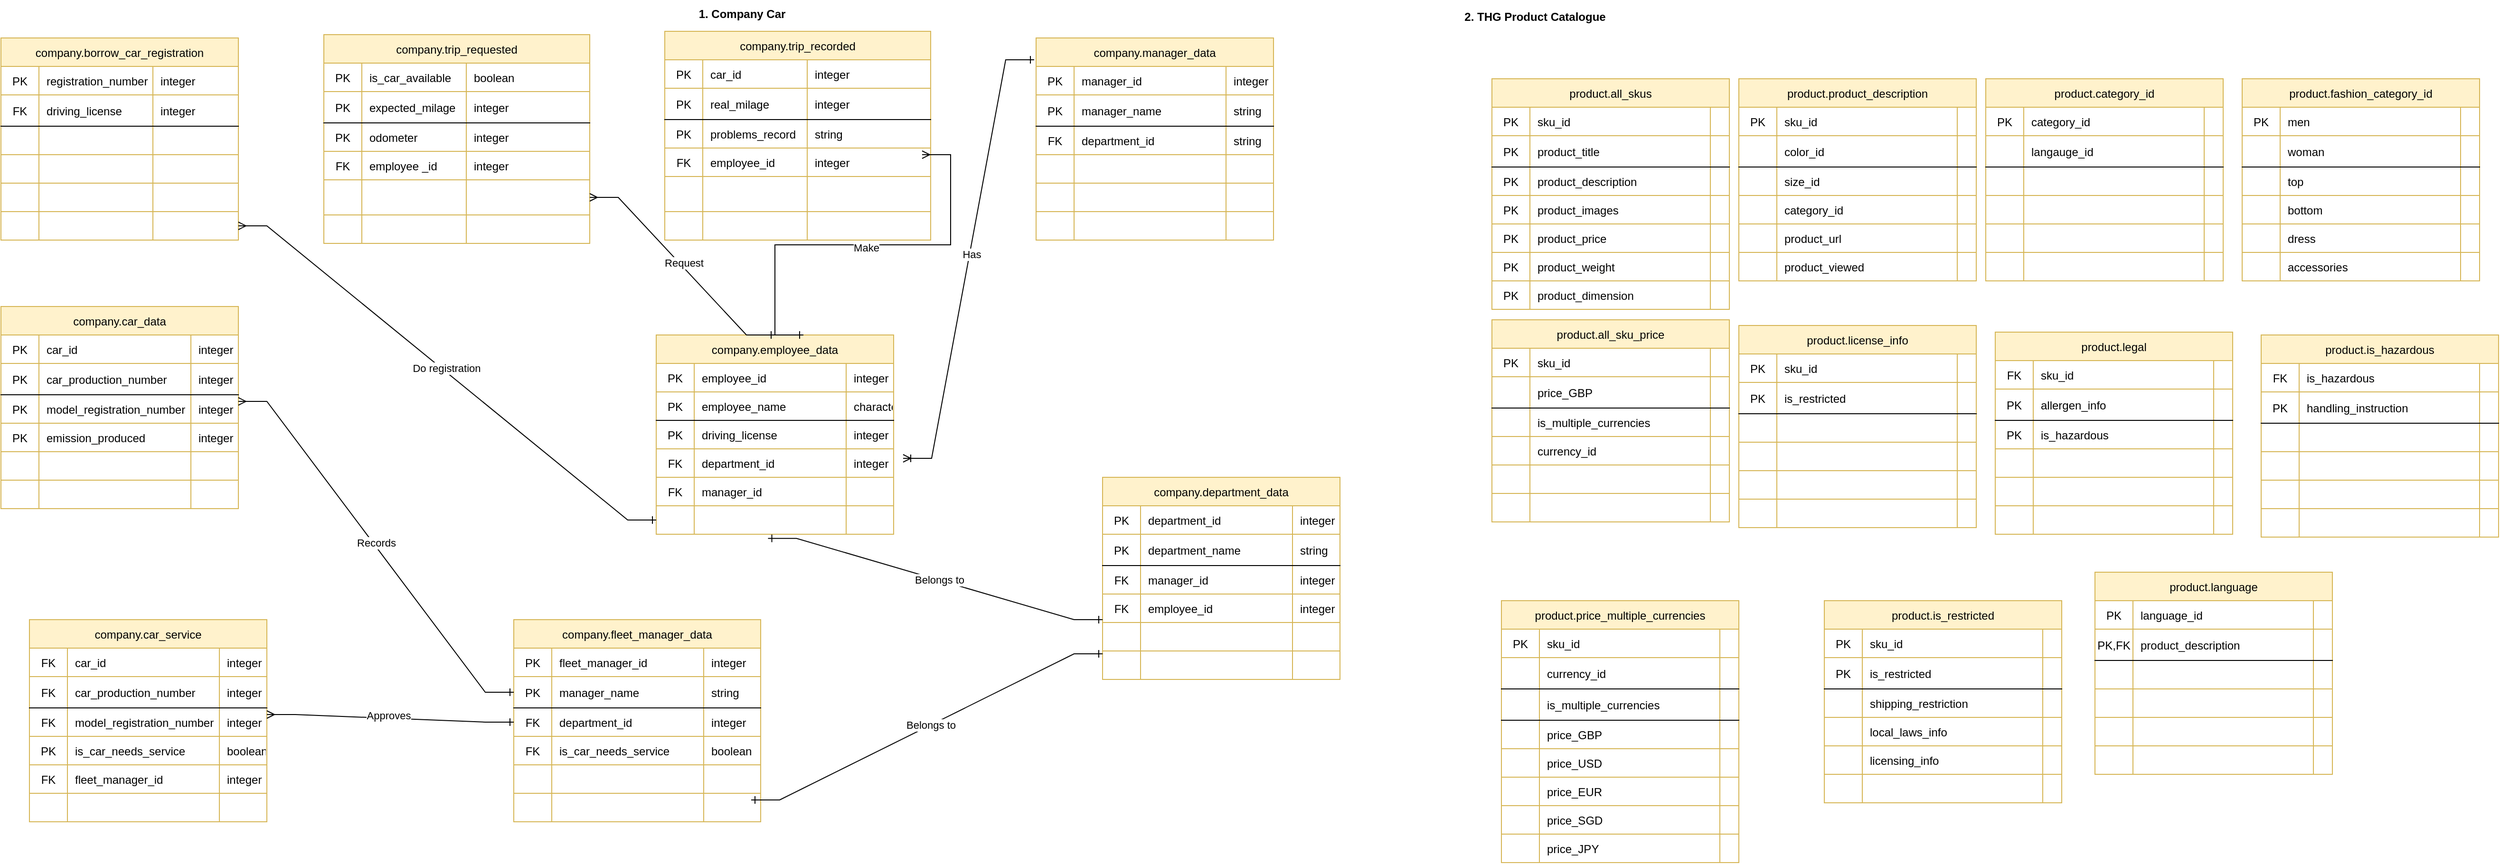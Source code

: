 <mxfile version="20.8.10" type="github">
  <diagram id="C5RBs43oDa-KdzZeNtuy" name="Page-1">
    <mxGraphModel dx="3420" dy="2120" grid="1" gridSize="10" guides="1" tooltips="1" connect="1" arrows="1" fold="1" page="1" pageScale="1" pageWidth="1600" pageHeight="900" math="0" shadow="0">
      <root>
        <mxCell id="WIyWlLk6GJQsqaUBKTNV-0" />
        <mxCell id="WIyWlLk6GJQsqaUBKTNV-1" parent="WIyWlLk6GJQsqaUBKTNV-0" />
        <mxCell id="npKh-YMs9BCN0Nl7EQKS-0" value="company.car_data" style="shape=table;startSize=30;container=1;collapsible=1;childLayout=tableLayout;fixedRows=1;rowLines=1;fontStyle=0;align=center;resizeLast=1;strokeColor=#d6b656;fillColor=#fff2cc;swimlaneLine=1;columnLines=1;swimlaneHead=1;swimlaneBody=1;horizontal=1;connectable=1;allowArrows=1;dropTarget=1;editable=1;movable=1;resizable=1;rotatable=1;deletable=1;" parent="WIyWlLk6GJQsqaUBKTNV-1" vertex="1">
          <mxGeometry x="70" y="330" width="250" height="213" as="geometry">
            <mxRectangle x="90" y="60" width="60" height="30" as="alternateBounds" />
          </mxGeometry>
        </mxCell>
        <mxCell id="npKh-YMs9BCN0Nl7EQKS-1" value="" style="shape=tableRow;horizontal=0;startSize=0;swimlaneHead=0;swimlaneBody=0;fillColor=none;collapsible=0;dropTarget=0;points=[[0,0.5],[1,0.5]];portConstraint=eastwest;top=0;left=0;right=0;bottom=0;" parent="npKh-YMs9BCN0Nl7EQKS-0" vertex="1">
          <mxGeometry y="30" width="250" height="30" as="geometry" />
        </mxCell>
        <mxCell id="npKh-YMs9BCN0Nl7EQKS-2" value="PK" style="shape=partialRectangle;connectable=0;fillColor=none;top=0;left=0;bottom=0;right=0;fontStyle=0;overflow=hidden;" parent="npKh-YMs9BCN0Nl7EQKS-1" vertex="1">
          <mxGeometry width="40" height="30" as="geometry">
            <mxRectangle width="40" height="30" as="alternateBounds" />
          </mxGeometry>
        </mxCell>
        <mxCell id="npKh-YMs9BCN0Nl7EQKS-3" value="car_id" style="shape=partialRectangle;connectable=0;fillColor=none;top=0;left=0;bottom=0;right=0;align=left;spacingLeft=6;fontStyle=0;overflow=hidden;" parent="npKh-YMs9BCN0Nl7EQKS-1" vertex="1">
          <mxGeometry x="40" width="160" height="30" as="geometry">
            <mxRectangle width="160" height="30" as="alternateBounds" />
          </mxGeometry>
        </mxCell>
        <mxCell id="npKh-YMs9BCN0Nl7EQKS-17" value="integer" style="shape=partialRectangle;connectable=0;fillColor=none;top=0;left=0;bottom=0;right=0;align=left;spacingLeft=6;fontStyle=0;overflow=hidden;" parent="npKh-YMs9BCN0Nl7EQKS-1" vertex="1">
          <mxGeometry x="200" width="50" height="30" as="geometry">
            <mxRectangle width="50" height="30" as="alternateBounds" />
          </mxGeometry>
        </mxCell>
        <mxCell id="npKh-YMs9BCN0Nl7EQKS-4" value="" style="shape=tableRow;horizontal=0;startSize=0;swimlaneHead=0;swimlaneBody=0;fillColor=none;collapsible=0;dropTarget=0;points=[[0,0.5],[1,0.5]];portConstraint=eastwest;top=0;left=0;right=0;bottom=1;" parent="npKh-YMs9BCN0Nl7EQKS-0" vertex="1">
          <mxGeometry y="60" width="250" height="33" as="geometry" />
        </mxCell>
        <mxCell id="npKh-YMs9BCN0Nl7EQKS-5" value="PK" style="shape=partialRectangle;connectable=0;fillColor=none;top=0;left=0;bottom=0;right=0;fontStyle=0;overflow=hidden;strokeColor=inherit;" parent="npKh-YMs9BCN0Nl7EQKS-4" vertex="1">
          <mxGeometry width="40" height="33" as="geometry">
            <mxRectangle width="40" height="33" as="alternateBounds" />
          </mxGeometry>
        </mxCell>
        <mxCell id="npKh-YMs9BCN0Nl7EQKS-6" value="car_production_number" style="shape=partialRectangle;connectable=0;fillColor=none;top=0;left=0;bottom=0;right=0;align=left;spacingLeft=6;fontStyle=0;overflow=hidden;strokeColor=inherit;" parent="npKh-YMs9BCN0Nl7EQKS-4" vertex="1">
          <mxGeometry x="40" width="160" height="33" as="geometry">
            <mxRectangle width="160" height="33" as="alternateBounds" />
          </mxGeometry>
        </mxCell>
        <mxCell id="npKh-YMs9BCN0Nl7EQKS-18" value="integer" style="shape=partialRectangle;connectable=0;fillColor=none;top=0;left=0;bottom=0;right=0;align=left;spacingLeft=6;fontStyle=0;overflow=hidden;strokeColor=inherit;" parent="npKh-YMs9BCN0Nl7EQKS-4" vertex="1">
          <mxGeometry x="200" width="50" height="33" as="geometry">
            <mxRectangle width="50" height="33" as="alternateBounds" />
          </mxGeometry>
        </mxCell>
        <mxCell id="npKh-YMs9BCN0Nl7EQKS-7" value="" style="shape=tableRow;horizontal=0;startSize=0;swimlaneHead=0;swimlaneBody=0;fillColor=none;collapsible=0;dropTarget=0;points=[[0,0.5],[1,0.5]];portConstraint=eastwest;top=0;left=0;right=0;bottom=0;" parent="npKh-YMs9BCN0Nl7EQKS-0" vertex="1">
          <mxGeometry y="93" width="250" height="30" as="geometry" />
        </mxCell>
        <mxCell id="npKh-YMs9BCN0Nl7EQKS-8" value="PK" style="shape=partialRectangle;connectable=0;fillColor=none;top=0;left=0;bottom=0;right=0;editable=1;overflow=hidden;strokeColor=inherit;" parent="npKh-YMs9BCN0Nl7EQKS-7" vertex="1">
          <mxGeometry width="40" height="30" as="geometry">
            <mxRectangle width="40" height="30" as="alternateBounds" />
          </mxGeometry>
        </mxCell>
        <mxCell id="npKh-YMs9BCN0Nl7EQKS-9" value="model_registration_number" style="shape=partialRectangle;connectable=0;fillColor=none;top=0;left=0;bottom=0;right=0;align=left;spacingLeft=6;overflow=hidden;" parent="npKh-YMs9BCN0Nl7EQKS-7" vertex="1">
          <mxGeometry x="40" width="160" height="30" as="geometry">
            <mxRectangle width="160" height="30" as="alternateBounds" />
          </mxGeometry>
        </mxCell>
        <mxCell id="npKh-YMs9BCN0Nl7EQKS-19" value="integer" style="shape=partialRectangle;connectable=0;fillColor=none;top=0;left=0;bottom=0;right=0;align=left;spacingLeft=6;overflow=hidden;" parent="npKh-YMs9BCN0Nl7EQKS-7" vertex="1">
          <mxGeometry x="200" width="50" height="30" as="geometry">
            <mxRectangle width="50" height="30" as="alternateBounds" />
          </mxGeometry>
        </mxCell>
        <mxCell id="npKh-YMs9BCN0Nl7EQKS-10" value="" style="shape=tableRow;horizontal=0;startSize=0;swimlaneHead=0;swimlaneBody=0;fillColor=none;collapsible=0;dropTarget=0;points=[[0,0.5],[1,0.5]];portConstraint=eastwest;top=0;left=0;right=0;bottom=0;" parent="npKh-YMs9BCN0Nl7EQKS-0" vertex="1">
          <mxGeometry y="123" width="250" height="30" as="geometry" />
        </mxCell>
        <mxCell id="npKh-YMs9BCN0Nl7EQKS-11" value="PK" style="shape=partialRectangle;connectable=0;fillColor=none;top=0;left=0;bottom=0;right=0;editable=1;overflow=hidden;" parent="npKh-YMs9BCN0Nl7EQKS-10" vertex="1">
          <mxGeometry width="40" height="30" as="geometry">
            <mxRectangle width="40" height="30" as="alternateBounds" />
          </mxGeometry>
        </mxCell>
        <mxCell id="npKh-YMs9BCN0Nl7EQKS-12" value="emission_produced" style="shape=partialRectangle;connectable=0;fillColor=none;top=0;left=0;bottom=0;right=0;align=left;spacingLeft=6;overflow=hidden;" parent="npKh-YMs9BCN0Nl7EQKS-10" vertex="1">
          <mxGeometry x="40" width="160" height="30" as="geometry">
            <mxRectangle width="160" height="30" as="alternateBounds" />
          </mxGeometry>
        </mxCell>
        <mxCell id="npKh-YMs9BCN0Nl7EQKS-20" value="integer" style="shape=partialRectangle;connectable=0;fillColor=none;top=0;left=0;bottom=0;right=0;align=left;spacingLeft=6;overflow=hidden;" parent="npKh-YMs9BCN0Nl7EQKS-10" vertex="1">
          <mxGeometry x="200" width="50" height="30" as="geometry">
            <mxRectangle width="50" height="30" as="alternateBounds" />
          </mxGeometry>
        </mxCell>
        <mxCell id="npKh-YMs9BCN0Nl7EQKS-21" style="shape=tableRow;horizontal=0;startSize=0;swimlaneHead=0;swimlaneBody=0;fillColor=none;collapsible=0;dropTarget=0;points=[[0,0.5],[1,0.5]];portConstraint=eastwest;top=0;left=0;right=0;bottom=0;" parent="npKh-YMs9BCN0Nl7EQKS-0" vertex="1">
          <mxGeometry y="153" width="250" height="30" as="geometry" />
        </mxCell>
        <mxCell id="npKh-YMs9BCN0Nl7EQKS-22" style="shape=partialRectangle;connectable=0;fillColor=none;top=0;left=0;bottom=0;right=0;editable=1;overflow=hidden;" parent="npKh-YMs9BCN0Nl7EQKS-21" vertex="1">
          <mxGeometry width="40" height="30" as="geometry">
            <mxRectangle width="40" height="30" as="alternateBounds" />
          </mxGeometry>
        </mxCell>
        <mxCell id="npKh-YMs9BCN0Nl7EQKS-23" style="shape=partialRectangle;connectable=0;fillColor=none;top=0;left=0;bottom=0;right=0;align=left;spacingLeft=6;overflow=hidden;" parent="npKh-YMs9BCN0Nl7EQKS-21" vertex="1">
          <mxGeometry x="40" width="160" height="30" as="geometry">
            <mxRectangle width="160" height="30" as="alternateBounds" />
          </mxGeometry>
        </mxCell>
        <mxCell id="npKh-YMs9BCN0Nl7EQKS-24" style="shape=partialRectangle;connectable=0;fillColor=none;top=0;left=0;bottom=0;right=0;align=left;spacingLeft=6;overflow=hidden;" parent="npKh-YMs9BCN0Nl7EQKS-21" vertex="1">
          <mxGeometry x="200" width="50" height="30" as="geometry">
            <mxRectangle width="50" height="30" as="alternateBounds" />
          </mxGeometry>
        </mxCell>
        <mxCell id="w_pM22GlNIXaSQ3IIwrL-0" style="shape=tableRow;horizontal=0;startSize=0;swimlaneHead=0;swimlaneBody=0;fillColor=none;collapsible=0;dropTarget=0;points=[[0,0.5],[1,0.5]];portConstraint=eastwest;top=0;left=0;right=0;bottom=0;" vertex="1" parent="npKh-YMs9BCN0Nl7EQKS-0">
          <mxGeometry y="183" width="250" height="30" as="geometry" />
        </mxCell>
        <mxCell id="w_pM22GlNIXaSQ3IIwrL-1" style="shape=partialRectangle;connectable=0;fillColor=none;top=0;left=0;bottom=0;right=0;editable=1;overflow=hidden;" vertex="1" parent="w_pM22GlNIXaSQ3IIwrL-0">
          <mxGeometry width="40" height="30" as="geometry">
            <mxRectangle width="40" height="30" as="alternateBounds" />
          </mxGeometry>
        </mxCell>
        <mxCell id="w_pM22GlNIXaSQ3IIwrL-2" style="shape=partialRectangle;connectable=0;fillColor=none;top=0;left=0;bottom=0;right=0;align=left;spacingLeft=6;overflow=hidden;" vertex="1" parent="w_pM22GlNIXaSQ3IIwrL-0">
          <mxGeometry x="40" width="160" height="30" as="geometry">
            <mxRectangle width="160" height="30" as="alternateBounds" />
          </mxGeometry>
        </mxCell>
        <mxCell id="w_pM22GlNIXaSQ3IIwrL-3" style="shape=partialRectangle;connectable=0;fillColor=none;top=0;left=0;bottom=0;right=0;align=left;spacingLeft=6;overflow=hidden;" vertex="1" parent="w_pM22GlNIXaSQ3IIwrL-0">
          <mxGeometry x="200" width="50" height="30" as="geometry">
            <mxRectangle width="50" height="30" as="alternateBounds" />
          </mxGeometry>
        </mxCell>
        <mxCell id="w_pM22GlNIXaSQ3IIwrL-11" value="" style="edgeStyle=entityRelationEdgeStyle;fontSize=12;html=1;endArrow=ERone;endFill=1;rounded=0;startArrow=ERoneToMany;startFill=0;entryX=-0.008;entryY=0.108;entryDx=0;entryDy=0;entryPerimeter=0;" edge="1" parent="WIyWlLk6GJQsqaUBKTNV-1" target="w_pM22GlNIXaSQ3IIwrL-74">
          <mxGeometry width="100" height="100" relative="1" as="geometry">
            <mxPoint x="1020" y="490" as="sourcePoint" />
            <mxPoint x="1100" y="200" as="targetPoint" />
          </mxGeometry>
        </mxCell>
        <mxCell id="w_pM22GlNIXaSQ3IIwrL-199" value="Has" style="edgeLabel;html=1;align=center;verticalAlign=middle;resizable=0;points=[];" vertex="1" connectable="0" parent="w_pM22GlNIXaSQ3IIwrL-11">
          <mxGeometry x="0.025" y="-2" relative="1" as="geometry">
            <mxPoint as="offset" />
          </mxGeometry>
        </mxCell>
        <mxCell id="w_pM22GlNIXaSQ3IIwrL-49" value="company.employee_data" style="shape=table;startSize=30;container=1;collapsible=1;childLayout=tableLayout;fixedRows=1;rowLines=1;fontStyle=0;align=center;resizeLast=1;strokeColor=#d6b656;fillColor=#fff2cc;swimlaneLine=1;columnLines=1;swimlaneHead=1;swimlaneBody=1;horizontal=1;connectable=1;allowArrows=1;dropTarget=1;editable=1;movable=1;resizable=1;rotatable=1;deletable=1;" vertex="1" parent="WIyWlLk6GJQsqaUBKTNV-1">
          <mxGeometry x="760" y="360" width="250" height="210.0" as="geometry">
            <mxRectangle x="90" y="60" width="60" height="30" as="alternateBounds" />
          </mxGeometry>
        </mxCell>
        <mxCell id="w_pM22GlNIXaSQ3IIwrL-50" value="" style="shape=tableRow;horizontal=0;startSize=0;swimlaneHead=0;swimlaneBody=0;fillColor=none;collapsible=0;dropTarget=0;points=[[0,0.5],[1,0.5]];portConstraint=eastwest;top=0;left=0;right=0;bottom=0;" vertex="1" parent="w_pM22GlNIXaSQ3IIwrL-49">
          <mxGeometry y="30" width="250" height="30" as="geometry" />
        </mxCell>
        <mxCell id="w_pM22GlNIXaSQ3IIwrL-51" value="PK" style="shape=partialRectangle;connectable=0;fillColor=none;top=0;left=0;bottom=0;right=0;fontStyle=0;overflow=hidden;" vertex="1" parent="w_pM22GlNIXaSQ3IIwrL-50">
          <mxGeometry width="40" height="30" as="geometry">
            <mxRectangle width="40" height="30" as="alternateBounds" />
          </mxGeometry>
        </mxCell>
        <mxCell id="w_pM22GlNIXaSQ3IIwrL-52" value="employee_id" style="shape=partialRectangle;connectable=0;fillColor=none;top=0;left=0;bottom=0;right=0;align=left;spacingLeft=6;fontStyle=0;overflow=hidden;" vertex="1" parent="w_pM22GlNIXaSQ3IIwrL-50">
          <mxGeometry x="40" width="160" height="30" as="geometry">
            <mxRectangle width="160" height="30" as="alternateBounds" />
          </mxGeometry>
        </mxCell>
        <mxCell id="w_pM22GlNIXaSQ3IIwrL-53" value="integer" style="shape=partialRectangle;connectable=0;fillColor=none;top=0;left=0;bottom=0;right=0;align=left;spacingLeft=6;fontStyle=0;overflow=hidden;" vertex="1" parent="w_pM22GlNIXaSQ3IIwrL-50">
          <mxGeometry x="200" width="50" height="30" as="geometry">
            <mxRectangle width="50" height="30" as="alternateBounds" />
          </mxGeometry>
        </mxCell>
        <mxCell id="w_pM22GlNIXaSQ3IIwrL-54" value="" style="shape=tableRow;horizontal=0;startSize=0;swimlaneHead=0;swimlaneBody=0;fillColor=none;collapsible=0;dropTarget=0;points=[[0,0.5],[1,0.5]];portConstraint=eastwest;top=0;left=0;right=0;bottom=1;" vertex="1" parent="w_pM22GlNIXaSQ3IIwrL-49">
          <mxGeometry y="60" width="250" height="30" as="geometry" />
        </mxCell>
        <mxCell id="w_pM22GlNIXaSQ3IIwrL-55" value="PK" style="shape=partialRectangle;connectable=0;fillColor=none;top=0;left=0;bottom=0;right=0;fontStyle=0;overflow=hidden;strokeColor=inherit;" vertex="1" parent="w_pM22GlNIXaSQ3IIwrL-54">
          <mxGeometry width="40" height="30" as="geometry">
            <mxRectangle width="40" height="30" as="alternateBounds" />
          </mxGeometry>
        </mxCell>
        <mxCell id="w_pM22GlNIXaSQ3IIwrL-56" value="employee_name" style="shape=partialRectangle;connectable=0;fillColor=none;top=0;left=0;bottom=0;right=0;align=left;spacingLeft=6;fontStyle=0;overflow=hidden;strokeColor=inherit;" vertex="1" parent="w_pM22GlNIXaSQ3IIwrL-54">
          <mxGeometry x="40" width="160" height="30" as="geometry">
            <mxRectangle width="160" height="30" as="alternateBounds" />
          </mxGeometry>
        </mxCell>
        <mxCell id="w_pM22GlNIXaSQ3IIwrL-57" value="character varying(50)" style="shape=partialRectangle;connectable=0;fillColor=none;top=0;left=0;bottom=0;right=0;align=left;spacingLeft=6;fontStyle=0;overflow=hidden;strokeColor=inherit;" vertex="1" parent="w_pM22GlNIXaSQ3IIwrL-54">
          <mxGeometry x="200" width="50" height="30" as="geometry">
            <mxRectangle width="50" height="30" as="alternateBounds" />
          </mxGeometry>
        </mxCell>
        <mxCell id="w_pM22GlNIXaSQ3IIwrL-58" value="" style="shape=tableRow;horizontal=0;startSize=0;swimlaneHead=0;swimlaneBody=0;fillColor=none;collapsible=0;dropTarget=0;points=[[0,0.5],[1,0.5]];portConstraint=eastwest;top=0;left=0;right=0;bottom=0;" vertex="1" parent="w_pM22GlNIXaSQ3IIwrL-49">
          <mxGeometry y="90" width="250" height="30" as="geometry" />
        </mxCell>
        <mxCell id="w_pM22GlNIXaSQ3IIwrL-59" value="PK" style="shape=partialRectangle;connectable=0;fillColor=none;top=0;left=0;bottom=0;right=0;editable=1;overflow=hidden;strokeColor=inherit;" vertex="1" parent="w_pM22GlNIXaSQ3IIwrL-58">
          <mxGeometry width="40" height="30" as="geometry">
            <mxRectangle width="40" height="30" as="alternateBounds" />
          </mxGeometry>
        </mxCell>
        <mxCell id="w_pM22GlNIXaSQ3IIwrL-60" value="driving_license" style="shape=partialRectangle;connectable=0;fillColor=none;top=0;left=0;bottom=0;right=0;align=left;spacingLeft=6;overflow=hidden;" vertex="1" parent="w_pM22GlNIXaSQ3IIwrL-58">
          <mxGeometry x="40" width="160" height="30" as="geometry">
            <mxRectangle width="160" height="30" as="alternateBounds" />
          </mxGeometry>
        </mxCell>
        <mxCell id="w_pM22GlNIXaSQ3IIwrL-61" value="integer" style="shape=partialRectangle;connectable=0;fillColor=none;top=0;left=0;bottom=0;right=0;align=left;spacingLeft=6;overflow=hidden;" vertex="1" parent="w_pM22GlNIXaSQ3IIwrL-58">
          <mxGeometry x="200" width="50" height="30" as="geometry">
            <mxRectangle width="50" height="30" as="alternateBounds" />
          </mxGeometry>
        </mxCell>
        <mxCell id="w_pM22GlNIXaSQ3IIwrL-62" value="" style="shape=tableRow;horizontal=0;startSize=0;swimlaneHead=0;swimlaneBody=0;fillColor=none;collapsible=0;dropTarget=0;points=[[0,0.5],[1,0.5]];portConstraint=eastwest;top=0;left=0;right=0;bottom=0;" vertex="1" parent="w_pM22GlNIXaSQ3IIwrL-49">
          <mxGeometry y="120" width="250" height="30" as="geometry" />
        </mxCell>
        <mxCell id="w_pM22GlNIXaSQ3IIwrL-63" value="FK" style="shape=partialRectangle;connectable=0;fillColor=none;top=0;left=0;bottom=0;right=0;editable=1;overflow=hidden;" vertex="1" parent="w_pM22GlNIXaSQ3IIwrL-62">
          <mxGeometry width="40" height="30" as="geometry">
            <mxRectangle width="40" height="30" as="alternateBounds" />
          </mxGeometry>
        </mxCell>
        <mxCell id="w_pM22GlNIXaSQ3IIwrL-64" value="department_id" style="shape=partialRectangle;connectable=0;fillColor=none;top=0;left=0;bottom=0;right=0;align=left;spacingLeft=6;overflow=hidden;" vertex="1" parent="w_pM22GlNIXaSQ3IIwrL-62">
          <mxGeometry x="40" width="160" height="30" as="geometry">
            <mxRectangle width="160" height="30" as="alternateBounds" />
          </mxGeometry>
        </mxCell>
        <mxCell id="w_pM22GlNIXaSQ3IIwrL-65" value="integer" style="shape=partialRectangle;connectable=0;fillColor=none;top=0;left=0;bottom=0;right=0;align=left;spacingLeft=6;overflow=hidden;" vertex="1" parent="w_pM22GlNIXaSQ3IIwrL-62">
          <mxGeometry x="200" width="50" height="30" as="geometry">
            <mxRectangle width="50" height="30" as="alternateBounds" />
          </mxGeometry>
        </mxCell>
        <mxCell id="w_pM22GlNIXaSQ3IIwrL-66" style="shape=tableRow;horizontal=0;startSize=0;swimlaneHead=0;swimlaneBody=0;fillColor=none;collapsible=0;dropTarget=0;points=[[0,0.5],[1,0.5]];portConstraint=eastwest;top=0;left=0;right=0;bottom=0;" vertex="1" parent="w_pM22GlNIXaSQ3IIwrL-49">
          <mxGeometry y="150" width="250" height="30" as="geometry" />
        </mxCell>
        <mxCell id="w_pM22GlNIXaSQ3IIwrL-67" value="FK" style="shape=partialRectangle;connectable=0;fillColor=none;top=0;left=0;bottom=0;right=0;editable=1;overflow=hidden;" vertex="1" parent="w_pM22GlNIXaSQ3IIwrL-66">
          <mxGeometry width="40" height="30" as="geometry">
            <mxRectangle width="40" height="30" as="alternateBounds" />
          </mxGeometry>
        </mxCell>
        <mxCell id="w_pM22GlNIXaSQ3IIwrL-68" value="manager_id" style="shape=partialRectangle;connectable=0;fillColor=none;top=0;left=0;bottom=0;right=0;align=left;spacingLeft=6;overflow=hidden;" vertex="1" parent="w_pM22GlNIXaSQ3IIwrL-66">
          <mxGeometry x="40" width="160" height="30" as="geometry">
            <mxRectangle width="160" height="30" as="alternateBounds" />
          </mxGeometry>
        </mxCell>
        <mxCell id="w_pM22GlNIXaSQ3IIwrL-69" style="shape=partialRectangle;connectable=0;fillColor=none;top=0;left=0;bottom=0;right=0;align=left;spacingLeft=6;overflow=hidden;" vertex="1" parent="w_pM22GlNIXaSQ3IIwrL-66">
          <mxGeometry x="200" width="50" height="30" as="geometry">
            <mxRectangle width="50" height="30" as="alternateBounds" />
          </mxGeometry>
        </mxCell>
        <mxCell id="w_pM22GlNIXaSQ3IIwrL-70" style="shape=tableRow;horizontal=0;startSize=0;swimlaneHead=0;swimlaneBody=0;fillColor=none;collapsible=0;dropTarget=0;points=[[0,0.5],[1,0.5]];portConstraint=eastwest;top=0;left=0;right=0;bottom=0;" vertex="1" parent="w_pM22GlNIXaSQ3IIwrL-49">
          <mxGeometry y="180" width="250" height="30" as="geometry" />
        </mxCell>
        <mxCell id="w_pM22GlNIXaSQ3IIwrL-71" style="shape=partialRectangle;connectable=0;fillColor=none;top=0;left=0;bottom=0;right=0;editable=1;overflow=hidden;" vertex="1" parent="w_pM22GlNIXaSQ3IIwrL-70">
          <mxGeometry width="40" height="30" as="geometry">
            <mxRectangle width="40" height="30" as="alternateBounds" />
          </mxGeometry>
        </mxCell>
        <mxCell id="w_pM22GlNIXaSQ3IIwrL-72" style="shape=partialRectangle;connectable=0;fillColor=none;top=0;left=0;bottom=0;right=0;align=left;spacingLeft=6;overflow=hidden;" vertex="1" parent="w_pM22GlNIXaSQ3IIwrL-70">
          <mxGeometry x="40" width="160" height="30" as="geometry">
            <mxRectangle width="160" height="30" as="alternateBounds" />
          </mxGeometry>
        </mxCell>
        <mxCell id="w_pM22GlNIXaSQ3IIwrL-73" style="shape=partialRectangle;connectable=0;fillColor=none;top=0;left=0;bottom=0;right=0;align=left;spacingLeft=6;overflow=hidden;" vertex="1" parent="w_pM22GlNIXaSQ3IIwrL-70">
          <mxGeometry x="200" width="50" height="30" as="geometry">
            <mxRectangle width="50" height="30" as="alternateBounds" />
          </mxGeometry>
        </mxCell>
        <mxCell id="w_pM22GlNIXaSQ3IIwrL-74" value="company.manager_data" style="shape=table;startSize=30;container=1;collapsible=1;childLayout=tableLayout;fixedRows=1;rowLines=1;fontStyle=0;align=center;resizeLast=1;strokeColor=#d6b656;fillColor=#fff2cc;swimlaneLine=1;columnLines=1;swimlaneHead=1;swimlaneBody=1;horizontal=1;connectable=1;allowArrows=1;dropTarget=1;editable=1;movable=1;resizable=1;rotatable=1;deletable=1;" vertex="1" parent="WIyWlLk6GJQsqaUBKTNV-1">
          <mxGeometry x="1160" y="47" width="250" height="213" as="geometry">
            <mxRectangle x="90" y="60" width="60" height="30" as="alternateBounds" />
          </mxGeometry>
        </mxCell>
        <mxCell id="w_pM22GlNIXaSQ3IIwrL-75" value="" style="shape=tableRow;horizontal=0;startSize=0;swimlaneHead=0;swimlaneBody=0;fillColor=none;collapsible=0;dropTarget=0;points=[[0,0.5],[1,0.5]];portConstraint=eastwest;top=0;left=0;right=0;bottom=0;" vertex="1" parent="w_pM22GlNIXaSQ3IIwrL-74">
          <mxGeometry y="30" width="250" height="30" as="geometry" />
        </mxCell>
        <mxCell id="w_pM22GlNIXaSQ3IIwrL-76" value="PK" style="shape=partialRectangle;connectable=0;fillColor=none;top=0;left=0;bottom=0;right=0;fontStyle=0;overflow=hidden;" vertex="1" parent="w_pM22GlNIXaSQ3IIwrL-75">
          <mxGeometry width="40" height="30" as="geometry">
            <mxRectangle width="40" height="30" as="alternateBounds" />
          </mxGeometry>
        </mxCell>
        <mxCell id="w_pM22GlNIXaSQ3IIwrL-77" value="manager_id" style="shape=partialRectangle;connectable=0;fillColor=none;top=0;left=0;bottom=0;right=0;align=left;spacingLeft=6;fontStyle=0;overflow=hidden;" vertex="1" parent="w_pM22GlNIXaSQ3IIwrL-75">
          <mxGeometry x="40" width="160" height="30" as="geometry">
            <mxRectangle width="160" height="30" as="alternateBounds" />
          </mxGeometry>
        </mxCell>
        <mxCell id="w_pM22GlNIXaSQ3IIwrL-78" value="integer" style="shape=partialRectangle;connectable=0;fillColor=none;top=0;left=0;bottom=0;right=0;align=left;spacingLeft=6;fontStyle=0;overflow=hidden;" vertex="1" parent="w_pM22GlNIXaSQ3IIwrL-75">
          <mxGeometry x="200" width="50" height="30" as="geometry">
            <mxRectangle width="50" height="30" as="alternateBounds" />
          </mxGeometry>
        </mxCell>
        <mxCell id="w_pM22GlNIXaSQ3IIwrL-79" value="" style="shape=tableRow;horizontal=0;startSize=0;swimlaneHead=0;swimlaneBody=0;fillColor=none;collapsible=0;dropTarget=0;points=[[0,0.5],[1,0.5]];portConstraint=eastwest;top=0;left=0;right=0;bottom=1;" vertex="1" parent="w_pM22GlNIXaSQ3IIwrL-74">
          <mxGeometry y="60" width="250" height="33" as="geometry" />
        </mxCell>
        <mxCell id="w_pM22GlNIXaSQ3IIwrL-80" value="PK" style="shape=partialRectangle;connectable=0;fillColor=none;top=0;left=0;bottom=0;right=0;fontStyle=0;overflow=hidden;strokeColor=inherit;" vertex="1" parent="w_pM22GlNIXaSQ3IIwrL-79">
          <mxGeometry width="40" height="33" as="geometry">
            <mxRectangle width="40" height="33" as="alternateBounds" />
          </mxGeometry>
        </mxCell>
        <mxCell id="w_pM22GlNIXaSQ3IIwrL-81" value="manager_name" style="shape=partialRectangle;connectable=0;fillColor=none;top=0;left=0;bottom=0;right=0;align=left;spacingLeft=6;fontStyle=0;overflow=hidden;strokeColor=inherit;" vertex="1" parent="w_pM22GlNIXaSQ3IIwrL-79">
          <mxGeometry x="40" width="160" height="33" as="geometry">
            <mxRectangle width="160" height="33" as="alternateBounds" />
          </mxGeometry>
        </mxCell>
        <mxCell id="w_pM22GlNIXaSQ3IIwrL-82" value="string" style="shape=partialRectangle;connectable=0;fillColor=none;top=0;left=0;bottom=0;right=0;align=left;spacingLeft=6;fontStyle=0;overflow=hidden;strokeColor=inherit;" vertex="1" parent="w_pM22GlNIXaSQ3IIwrL-79">
          <mxGeometry x="200" width="50" height="33" as="geometry">
            <mxRectangle width="50" height="33" as="alternateBounds" />
          </mxGeometry>
        </mxCell>
        <mxCell id="w_pM22GlNIXaSQ3IIwrL-83" value="" style="shape=tableRow;horizontal=0;startSize=0;swimlaneHead=0;swimlaneBody=0;fillColor=none;collapsible=0;dropTarget=0;points=[[0,0.5],[1,0.5]];portConstraint=eastwest;top=0;left=0;right=0;bottom=0;" vertex="1" parent="w_pM22GlNIXaSQ3IIwrL-74">
          <mxGeometry y="93" width="250" height="30" as="geometry" />
        </mxCell>
        <mxCell id="w_pM22GlNIXaSQ3IIwrL-84" value="FK" style="shape=partialRectangle;connectable=0;fillColor=none;top=0;left=0;bottom=0;right=0;editable=1;overflow=hidden;strokeColor=inherit;" vertex="1" parent="w_pM22GlNIXaSQ3IIwrL-83">
          <mxGeometry width="40" height="30" as="geometry">
            <mxRectangle width="40" height="30" as="alternateBounds" />
          </mxGeometry>
        </mxCell>
        <mxCell id="w_pM22GlNIXaSQ3IIwrL-85" value="department_id" style="shape=partialRectangle;connectable=0;fillColor=none;top=0;left=0;bottom=0;right=0;align=left;spacingLeft=6;overflow=hidden;" vertex="1" parent="w_pM22GlNIXaSQ3IIwrL-83">
          <mxGeometry x="40" width="160" height="30" as="geometry">
            <mxRectangle width="160" height="30" as="alternateBounds" />
          </mxGeometry>
        </mxCell>
        <mxCell id="w_pM22GlNIXaSQ3IIwrL-86" value="string" style="shape=partialRectangle;connectable=0;fillColor=none;top=0;left=0;bottom=0;right=0;align=left;spacingLeft=6;overflow=hidden;" vertex="1" parent="w_pM22GlNIXaSQ3IIwrL-83">
          <mxGeometry x="200" width="50" height="30" as="geometry">
            <mxRectangle width="50" height="30" as="alternateBounds" />
          </mxGeometry>
        </mxCell>
        <mxCell id="w_pM22GlNIXaSQ3IIwrL-87" value="" style="shape=tableRow;horizontal=0;startSize=0;swimlaneHead=0;swimlaneBody=0;fillColor=none;collapsible=0;dropTarget=0;points=[[0,0.5],[1,0.5]];portConstraint=eastwest;top=0;left=0;right=0;bottom=0;" vertex="1" parent="w_pM22GlNIXaSQ3IIwrL-74">
          <mxGeometry y="123" width="250" height="30" as="geometry" />
        </mxCell>
        <mxCell id="w_pM22GlNIXaSQ3IIwrL-88" value="" style="shape=partialRectangle;connectable=0;fillColor=none;top=0;left=0;bottom=0;right=0;editable=1;overflow=hidden;" vertex="1" parent="w_pM22GlNIXaSQ3IIwrL-87">
          <mxGeometry width="40" height="30" as="geometry">
            <mxRectangle width="40" height="30" as="alternateBounds" />
          </mxGeometry>
        </mxCell>
        <mxCell id="w_pM22GlNIXaSQ3IIwrL-89" value="" style="shape=partialRectangle;connectable=0;fillColor=none;top=0;left=0;bottom=0;right=0;align=left;spacingLeft=6;overflow=hidden;" vertex="1" parent="w_pM22GlNIXaSQ3IIwrL-87">
          <mxGeometry x="40" width="160" height="30" as="geometry">
            <mxRectangle width="160" height="30" as="alternateBounds" />
          </mxGeometry>
        </mxCell>
        <mxCell id="w_pM22GlNIXaSQ3IIwrL-90" style="shape=partialRectangle;connectable=0;fillColor=none;top=0;left=0;bottom=0;right=0;align=left;spacingLeft=6;overflow=hidden;" vertex="1" parent="w_pM22GlNIXaSQ3IIwrL-87">
          <mxGeometry x="200" width="50" height="30" as="geometry">
            <mxRectangle width="50" height="30" as="alternateBounds" />
          </mxGeometry>
        </mxCell>
        <mxCell id="w_pM22GlNIXaSQ3IIwrL-91" style="shape=tableRow;horizontal=0;startSize=0;swimlaneHead=0;swimlaneBody=0;fillColor=none;collapsible=0;dropTarget=0;points=[[0,0.5],[1,0.5]];portConstraint=eastwest;top=0;left=0;right=0;bottom=0;" vertex="1" parent="w_pM22GlNIXaSQ3IIwrL-74">
          <mxGeometry y="153" width="250" height="30" as="geometry" />
        </mxCell>
        <mxCell id="w_pM22GlNIXaSQ3IIwrL-92" style="shape=partialRectangle;connectable=0;fillColor=none;top=0;left=0;bottom=0;right=0;editable=1;overflow=hidden;" vertex="1" parent="w_pM22GlNIXaSQ3IIwrL-91">
          <mxGeometry width="40" height="30" as="geometry">
            <mxRectangle width="40" height="30" as="alternateBounds" />
          </mxGeometry>
        </mxCell>
        <mxCell id="w_pM22GlNIXaSQ3IIwrL-93" style="shape=partialRectangle;connectable=0;fillColor=none;top=0;left=0;bottom=0;right=0;align=left;spacingLeft=6;overflow=hidden;" vertex="1" parent="w_pM22GlNIXaSQ3IIwrL-91">
          <mxGeometry x="40" width="160" height="30" as="geometry">
            <mxRectangle width="160" height="30" as="alternateBounds" />
          </mxGeometry>
        </mxCell>
        <mxCell id="w_pM22GlNIXaSQ3IIwrL-94" style="shape=partialRectangle;connectable=0;fillColor=none;top=0;left=0;bottom=0;right=0;align=left;spacingLeft=6;overflow=hidden;" vertex="1" parent="w_pM22GlNIXaSQ3IIwrL-91">
          <mxGeometry x="200" width="50" height="30" as="geometry">
            <mxRectangle width="50" height="30" as="alternateBounds" />
          </mxGeometry>
        </mxCell>
        <mxCell id="w_pM22GlNIXaSQ3IIwrL-95" style="shape=tableRow;horizontal=0;startSize=0;swimlaneHead=0;swimlaneBody=0;fillColor=none;collapsible=0;dropTarget=0;points=[[0,0.5],[1,0.5]];portConstraint=eastwest;top=0;left=0;right=0;bottom=0;" vertex="1" parent="w_pM22GlNIXaSQ3IIwrL-74">
          <mxGeometry y="183" width="250" height="30" as="geometry" />
        </mxCell>
        <mxCell id="w_pM22GlNIXaSQ3IIwrL-96" style="shape=partialRectangle;connectable=0;fillColor=none;top=0;left=0;bottom=0;right=0;editable=1;overflow=hidden;" vertex="1" parent="w_pM22GlNIXaSQ3IIwrL-95">
          <mxGeometry width="40" height="30" as="geometry">
            <mxRectangle width="40" height="30" as="alternateBounds" />
          </mxGeometry>
        </mxCell>
        <mxCell id="w_pM22GlNIXaSQ3IIwrL-97" style="shape=partialRectangle;connectable=0;fillColor=none;top=0;left=0;bottom=0;right=0;align=left;spacingLeft=6;overflow=hidden;" vertex="1" parent="w_pM22GlNIXaSQ3IIwrL-95">
          <mxGeometry x="40" width="160" height="30" as="geometry">
            <mxRectangle width="160" height="30" as="alternateBounds" />
          </mxGeometry>
        </mxCell>
        <mxCell id="w_pM22GlNIXaSQ3IIwrL-98" style="shape=partialRectangle;connectable=0;fillColor=none;top=0;left=0;bottom=0;right=0;align=left;spacingLeft=6;overflow=hidden;" vertex="1" parent="w_pM22GlNIXaSQ3IIwrL-95">
          <mxGeometry x="200" width="50" height="30" as="geometry">
            <mxRectangle width="50" height="30" as="alternateBounds" />
          </mxGeometry>
        </mxCell>
        <mxCell id="w_pM22GlNIXaSQ3IIwrL-99" value="company.borrow_car_registration" style="shape=table;startSize=30;container=1;collapsible=1;childLayout=tableLayout;fixedRows=1;rowLines=1;fontStyle=0;align=center;resizeLast=1;strokeColor=#d6b656;fillColor=#fff2cc;swimlaneLine=1;columnLines=1;swimlaneHead=1;swimlaneBody=1;horizontal=1;connectable=1;allowArrows=1;dropTarget=1;editable=1;movable=1;resizable=1;rotatable=1;deletable=1;" vertex="1" parent="WIyWlLk6GJQsqaUBKTNV-1">
          <mxGeometry x="70" y="47" width="250" height="213" as="geometry">
            <mxRectangle x="90" y="60" width="60" height="30" as="alternateBounds" />
          </mxGeometry>
        </mxCell>
        <mxCell id="w_pM22GlNIXaSQ3IIwrL-100" value="" style="shape=tableRow;horizontal=0;startSize=0;swimlaneHead=0;swimlaneBody=0;fillColor=none;collapsible=0;dropTarget=0;points=[[0,0.5],[1,0.5]];portConstraint=eastwest;top=0;left=0;right=0;bottom=0;" vertex="1" parent="w_pM22GlNIXaSQ3IIwrL-99">
          <mxGeometry y="30" width="250" height="30" as="geometry" />
        </mxCell>
        <mxCell id="w_pM22GlNIXaSQ3IIwrL-101" value="PK" style="shape=partialRectangle;connectable=0;fillColor=none;top=0;left=0;bottom=0;right=0;fontStyle=0;overflow=hidden;" vertex="1" parent="w_pM22GlNIXaSQ3IIwrL-100">
          <mxGeometry width="40" height="30" as="geometry">
            <mxRectangle width="40" height="30" as="alternateBounds" />
          </mxGeometry>
        </mxCell>
        <mxCell id="w_pM22GlNIXaSQ3IIwrL-102" value="registration_number" style="shape=partialRectangle;connectable=0;fillColor=none;top=0;left=0;bottom=0;right=0;align=left;spacingLeft=6;fontStyle=0;overflow=hidden;" vertex="1" parent="w_pM22GlNIXaSQ3IIwrL-100">
          <mxGeometry x="40" width="120" height="30" as="geometry">
            <mxRectangle width="120" height="30" as="alternateBounds" />
          </mxGeometry>
        </mxCell>
        <mxCell id="w_pM22GlNIXaSQ3IIwrL-103" value="integer" style="shape=partialRectangle;connectable=0;fillColor=none;top=0;left=0;bottom=0;right=0;align=left;spacingLeft=6;fontStyle=0;overflow=hidden;" vertex="1" parent="w_pM22GlNIXaSQ3IIwrL-100">
          <mxGeometry x="160" width="90" height="30" as="geometry">
            <mxRectangle width="90" height="30" as="alternateBounds" />
          </mxGeometry>
        </mxCell>
        <mxCell id="w_pM22GlNIXaSQ3IIwrL-104" value="" style="shape=tableRow;horizontal=0;startSize=0;swimlaneHead=0;swimlaneBody=0;fillColor=none;collapsible=0;dropTarget=0;points=[[0,0.5],[1,0.5]];portConstraint=eastwest;top=0;left=0;right=0;bottom=1;" vertex="1" parent="w_pM22GlNIXaSQ3IIwrL-99">
          <mxGeometry y="60" width="250" height="33" as="geometry" />
        </mxCell>
        <mxCell id="w_pM22GlNIXaSQ3IIwrL-105" value="FK" style="shape=partialRectangle;connectable=0;fillColor=none;top=0;left=0;bottom=0;right=0;fontStyle=0;overflow=hidden;strokeColor=inherit;" vertex="1" parent="w_pM22GlNIXaSQ3IIwrL-104">
          <mxGeometry width="40" height="33" as="geometry">
            <mxRectangle width="40" height="33" as="alternateBounds" />
          </mxGeometry>
        </mxCell>
        <mxCell id="w_pM22GlNIXaSQ3IIwrL-106" value="driving_license" style="shape=partialRectangle;connectable=0;fillColor=none;top=0;left=0;bottom=0;right=0;align=left;spacingLeft=6;fontStyle=0;overflow=hidden;strokeColor=inherit;" vertex="1" parent="w_pM22GlNIXaSQ3IIwrL-104">
          <mxGeometry x="40" width="120" height="33" as="geometry">
            <mxRectangle width="120" height="33" as="alternateBounds" />
          </mxGeometry>
        </mxCell>
        <mxCell id="w_pM22GlNIXaSQ3IIwrL-107" value="integer" style="shape=partialRectangle;connectable=0;fillColor=none;top=0;left=0;bottom=0;right=0;align=left;spacingLeft=6;fontStyle=0;overflow=hidden;strokeColor=inherit;" vertex="1" parent="w_pM22GlNIXaSQ3IIwrL-104">
          <mxGeometry x="160" width="90" height="33" as="geometry">
            <mxRectangle width="90" height="33" as="alternateBounds" />
          </mxGeometry>
        </mxCell>
        <mxCell id="w_pM22GlNIXaSQ3IIwrL-108" value="" style="shape=tableRow;horizontal=0;startSize=0;swimlaneHead=0;swimlaneBody=0;fillColor=none;collapsible=0;dropTarget=0;points=[[0,0.5],[1,0.5]];portConstraint=eastwest;top=0;left=0;right=0;bottom=0;" vertex="1" parent="w_pM22GlNIXaSQ3IIwrL-99">
          <mxGeometry y="93" width="250" height="30" as="geometry" />
        </mxCell>
        <mxCell id="w_pM22GlNIXaSQ3IIwrL-109" value="" style="shape=partialRectangle;connectable=0;fillColor=none;top=0;left=0;bottom=0;right=0;editable=1;overflow=hidden;strokeColor=inherit;" vertex="1" parent="w_pM22GlNIXaSQ3IIwrL-108">
          <mxGeometry width="40" height="30" as="geometry">
            <mxRectangle width="40" height="30" as="alternateBounds" />
          </mxGeometry>
        </mxCell>
        <mxCell id="w_pM22GlNIXaSQ3IIwrL-110" value="" style="shape=partialRectangle;connectable=0;fillColor=none;top=0;left=0;bottom=0;right=0;align=left;spacingLeft=6;overflow=hidden;" vertex="1" parent="w_pM22GlNIXaSQ3IIwrL-108">
          <mxGeometry x="40" width="120" height="30" as="geometry">
            <mxRectangle width="120" height="30" as="alternateBounds" />
          </mxGeometry>
        </mxCell>
        <mxCell id="w_pM22GlNIXaSQ3IIwrL-111" value="" style="shape=partialRectangle;connectable=0;fillColor=none;top=0;left=0;bottom=0;right=0;align=left;spacingLeft=6;overflow=hidden;" vertex="1" parent="w_pM22GlNIXaSQ3IIwrL-108">
          <mxGeometry x="160" width="90" height="30" as="geometry">
            <mxRectangle width="90" height="30" as="alternateBounds" />
          </mxGeometry>
        </mxCell>
        <mxCell id="w_pM22GlNIXaSQ3IIwrL-112" value="" style="shape=tableRow;horizontal=0;startSize=0;swimlaneHead=0;swimlaneBody=0;fillColor=none;collapsible=0;dropTarget=0;points=[[0,0.5],[1,0.5]];portConstraint=eastwest;top=0;left=0;right=0;bottom=0;" vertex="1" parent="w_pM22GlNIXaSQ3IIwrL-99">
          <mxGeometry y="123" width="250" height="30" as="geometry" />
        </mxCell>
        <mxCell id="w_pM22GlNIXaSQ3IIwrL-113" value="" style="shape=partialRectangle;connectable=0;fillColor=none;top=0;left=0;bottom=0;right=0;editable=1;overflow=hidden;" vertex="1" parent="w_pM22GlNIXaSQ3IIwrL-112">
          <mxGeometry width="40" height="30" as="geometry">
            <mxRectangle width="40" height="30" as="alternateBounds" />
          </mxGeometry>
        </mxCell>
        <mxCell id="w_pM22GlNIXaSQ3IIwrL-114" value="" style="shape=partialRectangle;connectable=0;fillColor=none;top=0;left=0;bottom=0;right=0;align=left;spacingLeft=6;overflow=hidden;" vertex="1" parent="w_pM22GlNIXaSQ3IIwrL-112">
          <mxGeometry x="40" width="120" height="30" as="geometry">
            <mxRectangle width="120" height="30" as="alternateBounds" />
          </mxGeometry>
        </mxCell>
        <mxCell id="w_pM22GlNIXaSQ3IIwrL-115" style="shape=partialRectangle;connectable=0;fillColor=none;top=0;left=0;bottom=0;right=0;align=left;spacingLeft=6;overflow=hidden;" vertex="1" parent="w_pM22GlNIXaSQ3IIwrL-112">
          <mxGeometry x="160" width="90" height="30" as="geometry">
            <mxRectangle width="90" height="30" as="alternateBounds" />
          </mxGeometry>
        </mxCell>
        <mxCell id="w_pM22GlNIXaSQ3IIwrL-116" style="shape=tableRow;horizontal=0;startSize=0;swimlaneHead=0;swimlaneBody=0;fillColor=none;collapsible=0;dropTarget=0;points=[[0,0.5],[1,0.5]];portConstraint=eastwest;top=0;left=0;right=0;bottom=0;" vertex="1" parent="w_pM22GlNIXaSQ3IIwrL-99">
          <mxGeometry y="153" width="250" height="30" as="geometry" />
        </mxCell>
        <mxCell id="w_pM22GlNIXaSQ3IIwrL-117" style="shape=partialRectangle;connectable=0;fillColor=none;top=0;left=0;bottom=0;right=0;editable=1;overflow=hidden;" vertex="1" parent="w_pM22GlNIXaSQ3IIwrL-116">
          <mxGeometry width="40" height="30" as="geometry">
            <mxRectangle width="40" height="30" as="alternateBounds" />
          </mxGeometry>
        </mxCell>
        <mxCell id="w_pM22GlNIXaSQ3IIwrL-118" value="" style="shape=partialRectangle;connectable=0;fillColor=none;top=0;left=0;bottom=0;right=0;align=left;spacingLeft=6;overflow=hidden;" vertex="1" parent="w_pM22GlNIXaSQ3IIwrL-116">
          <mxGeometry x="40" width="120" height="30" as="geometry">
            <mxRectangle width="120" height="30" as="alternateBounds" />
          </mxGeometry>
        </mxCell>
        <mxCell id="w_pM22GlNIXaSQ3IIwrL-119" style="shape=partialRectangle;connectable=0;fillColor=none;top=0;left=0;bottom=0;right=0;align=left;spacingLeft=6;overflow=hidden;" vertex="1" parent="w_pM22GlNIXaSQ3IIwrL-116">
          <mxGeometry x="160" width="90" height="30" as="geometry">
            <mxRectangle width="90" height="30" as="alternateBounds" />
          </mxGeometry>
        </mxCell>
        <mxCell id="w_pM22GlNIXaSQ3IIwrL-120" style="shape=tableRow;horizontal=0;startSize=0;swimlaneHead=0;swimlaneBody=0;fillColor=none;collapsible=0;dropTarget=0;points=[[0,0.5],[1,0.5]];portConstraint=eastwest;top=0;left=0;right=0;bottom=0;" vertex="1" parent="w_pM22GlNIXaSQ3IIwrL-99">
          <mxGeometry y="183" width="250" height="30" as="geometry" />
        </mxCell>
        <mxCell id="w_pM22GlNIXaSQ3IIwrL-121" style="shape=partialRectangle;connectable=0;fillColor=none;top=0;left=0;bottom=0;right=0;editable=1;overflow=hidden;" vertex="1" parent="w_pM22GlNIXaSQ3IIwrL-120">
          <mxGeometry width="40" height="30" as="geometry">
            <mxRectangle width="40" height="30" as="alternateBounds" />
          </mxGeometry>
        </mxCell>
        <mxCell id="w_pM22GlNIXaSQ3IIwrL-122" value="" style="shape=partialRectangle;connectable=0;fillColor=none;top=0;left=0;bottom=0;right=0;align=left;spacingLeft=6;overflow=hidden;" vertex="1" parent="w_pM22GlNIXaSQ3IIwrL-120">
          <mxGeometry x="40" width="120" height="30" as="geometry">
            <mxRectangle width="120" height="30" as="alternateBounds" />
          </mxGeometry>
        </mxCell>
        <mxCell id="w_pM22GlNIXaSQ3IIwrL-123" style="shape=partialRectangle;connectable=0;fillColor=none;top=0;left=0;bottom=0;right=0;align=left;spacingLeft=6;overflow=hidden;" vertex="1" parent="w_pM22GlNIXaSQ3IIwrL-120">
          <mxGeometry x="160" width="90" height="30" as="geometry">
            <mxRectangle width="90" height="30" as="alternateBounds" />
          </mxGeometry>
        </mxCell>
        <mxCell id="w_pM22GlNIXaSQ3IIwrL-149" value="company.trip_recorded" style="shape=table;startSize=30;container=1;collapsible=1;childLayout=tableLayout;fixedRows=1;rowLines=1;fontStyle=0;align=center;resizeLast=1;strokeColor=#d6b656;fillColor=#fff2cc;swimlaneLine=1;columnLines=1;swimlaneHead=1;swimlaneBody=1;horizontal=1;connectable=1;allowArrows=1;dropTarget=1;editable=1;movable=1;resizable=1;rotatable=1;deletable=1;" vertex="1" parent="WIyWlLk6GJQsqaUBKTNV-1">
          <mxGeometry x="769" y="40" width="280" height="220" as="geometry">
            <mxRectangle x="90" y="60" width="60" height="30" as="alternateBounds" />
          </mxGeometry>
        </mxCell>
        <mxCell id="w_pM22GlNIXaSQ3IIwrL-150" value="" style="shape=tableRow;horizontal=0;startSize=0;swimlaneHead=0;swimlaneBody=0;fillColor=none;collapsible=0;dropTarget=0;points=[[0,0.5],[1,0.5]];portConstraint=eastwest;top=0;left=0;right=0;bottom=0;" vertex="1" parent="w_pM22GlNIXaSQ3IIwrL-149">
          <mxGeometry y="30" width="280" height="30" as="geometry" />
        </mxCell>
        <mxCell id="w_pM22GlNIXaSQ3IIwrL-151" value="PK" style="shape=partialRectangle;connectable=0;fillColor=none;top=0;left=0;bottom=0;right=0;fontStyle=0;overflow=hidden;" vertex="1" parent="w_pM22GlNIXaSQ3IIwrL-150">
          <mxGeometry width="40" height="30" as="geometry">
            <mxRectangle width="40" height="30" as="alternateBounds" />
          </mxGeometry>
        </mxCell>
        <mxCell id="w_pM22GlNIXaSQ3IIwrL-152" value="car_id" style="shape=partialRectangle;connectable=0;fillColor=none;top=0;left=0;bottom=0;right=0;align=left;spacingLeft=6;fontStyle=0;overflow=hidden;" vertex="1" parent="w_pM22GlNIXaSQ3IIwrL-150">
          <mxGeometry x="40" width="110" height="30" as="geometry">
            <mxRectangle width="110" height="30" as="alternateBounds" />
          </mxGeometry>
        </mxCell>
        <mxCell id="w_pM22GlNIXaSQ3IIwrL-153" value="integer" style="shape=partialRectangle;connectable=0;fillColor=none;top=0;left=0;bottom=0;right=0;align=left;spacingLeft=6;fontStyle=0;overflow=hidden;" vertex="1" parent="w_pM22GlNIXaSQ3IIwrL-150">
          <mxGeometry x="150" width="130" height="30" as="geometry">
            <mxRectangle width="130" height="30" as="alternateBounds" />
          </mxGeometry>
        </mxCell>
        <mxCell id="w_pM22GlNIXaSQ3IIwrL-154" value="" style="shape=tableRow;horizontal=0;startSize=0;swimlaneHead=0;swimlaneBody=0;fillColor=none;collapsible=0;dropTarget=0;points=[[0,0.5],[1,0.5]];portConstraint=eastwest;top=0;left=0;right=0;bottom=1;" vertex="1" parent="w_pM22GlNIXaSQ3IIwrL-149">
          <mxGeometry y="60" width="280" height="33" as="geometry" />
        </mxCell>
        <mxCell id="w_pM22GlNIXaSQ3IIwrL-155" value="PK" style="shape=partialRectangle;connectable=0;fillColor=none;top=0;left=0;bottom=0;right=0;fontStyle=0;overflow=hidden;strokeColor=inherit;" vertex="1" parent="w_pM22GlNIXaSQ3IIwrL-154">
          <mxGeometry width="40" height="33" as="geometry">
            <mxRectangle width="40" height="33" as="alternateBounds" />
          </mxGeometry>
        </mxCell>
        <mxCell id="w_pM22GlNIXaSQ3IIwrL-156" value="real_milage" style="shape=partialRectangle;connectable=0;fillColor=none;top=0;left=0;bottom=0;right=0;align=left;spacingLeft=6;fontStyle=0;overflow=hidden;strokeColor=inherit;" vertex="1" parent="w_pM22GlNIXaSQ3IIwrL-154">
          <mxGeometry x="40" width="110" height="33" as="geometry">
            <mxRectangle width="110" height="33" as="alternateBounds" />
          </mxGeometry>
        </mxCell>
        <mxCell id="w_pM22GlNIXaSQ3IIwrL-157" value="integer" style="shape=partialRectangle;connectable=0;fillColor=none;top=0;left=0;bottom=0;right=0;align=left;spacingLeft=6;fontStyle=0;overflow=hidden;strokeColor=inherit;" vertex="1" parent="w_pM22GlNIXaSQ3IIwrL-154">
          <mxGeometry x="150" width="130" height="33" as="geometry">
            <mxRectangle width="130" height="33" as="alternateBounds" />
          </mxGeometry>
        </mxCell>
        <mxCell id="w_pM22GlNIXaSQ3IIwrL-158" value="" style="shape=tableRow;horizontal=0;startSize=0;swimlaneHead=0;swimlaneBody=0;fillColor=none;collapsible=0;dropTarget=0;points=[[0,0.5],[1,0.5]];portConstraint=eastwest;top=0;left=0;right=0;bottom=0;" vertex="1" parent="w_pM22GlNIXaSQ3IIwrL-149">
          <mxGeometry y="93" width="280" height="30" as="geometry" />
        </mxCell>
        <mxCell id="w_pM22GlNIXaSQ3IIwrL-159" value="PK" style="shape=partialRectangle;connectable=0;fillColor=none;top=0;left=0;bottom=0;right=0;editable=1;overflow=hidden;strokeColor=inherit;" vertex="1" parent="w_pM22GlNIXaSQ3IIwrL-158">
          <mxGeometry width="40" height="30" as="geometry">
            <mxRectangle width="40" height="30" as="alternateBounds" />
          </mxGeometry>
        </mxCell>
        <mxCell id="w_pM22GlNIXaSQ3IIwrL-160" value="problems_record" style="shape=partialRectangle;connectable=0;fillColor=none;top=0;left=0;bottom=0;right=0;align=left;spacingLeft=6;overflow=hidden;" vertex="1" parent="w_pM22GlNIXaSQ3IIwrL-158">
          <mxGeometry x="40" width="110" height="30" as="geometry">
            <mxRectangle width="110" height="30" as="alternateBounds" />
          </mxGeometry>
        </mxCell>
        <mxCell id="w_pM22GlNIXaSQ3IIwrL-161" value="string" style="shape=partialRectangle;connectable=0;fillColor=none;top=0;left=0;bottom=0;right=0;align=left;spacingLeft=6;overflow=hidden;" vertex="1" parent="w_pM22GlNIXaSQ3IIwrL-158">
          <mxGeometry x="150" width="130" height="30" as="geometry">
            <mxRectangle width="130" height="30" as="alternateBounds" />
          </mxGeometry>
        </mxCell>
        <mxCell id="w_pM22GlNIXaSQ3IIwrL-162" value="" style="shape=tableRow;horizontal=0;startSize=0;swimlaneHead=0;swimlaneBody=0;fillColor=none;collapsible=0;dropTarget=0;points=[[0,0.5],[1,0.5]];portConstraint=eastwest;top=0;left=0;right=0;bottom=0;" vertex="1" parent="w_pM22GlNIXaSQ3IIwrL-149">
          <mxGeometry y="123" width="280" height="30" as="geometry" />
        </mxCell>
        <mxCell id="w_pM22GlNIXaSQ3IIwrL-163" value="FK" style="shape=partialRectangle;connectable=0;fillColor=none;top=0;left=0;bottom=0;right=0;editable=1;overflow=hidden;" vertex="1" parent="w_pM22GlNIXaSQ3IIwrL-162">
          <mxGeometry width="40" height="30" as="geometry">
            <mxRectangle width="40" height="30" as="alternateBounds" />
          </mxGeometry>
        </mxCell>
        <mxCell id="w_pM22GlNIXaSQ3IIwrL-164" value="employee_id" style="shape=partialRectangle;connectable=0;fillColor=none;top=0;left=0;bottom=0;right=0;align=left;spacingLeft=6;overflow=hidden;" vertex="1" parent="w_pM22GlNIXaSQ3IIwrL-162">
          <mxGeometry x="40" width="110" height="30" as="geometry">
            <mxRectangle width="110" height="30" as="alternateBounds" />
          </mxGeometry>
        </mxCell>
        <mxCell id="w_pM22GlNIXaSQ3IIwrL-165" value="integer" style="shape=partialRectangle;connectable=0;fillColor=none;top=0;left=0;bottom=0;right=0;align=left;spacingLeft=6;overflow=hidden;" vertex="1" parent="w_pM22GlNIXaSQ3IIwrL-162">
          <mxGeometry x="150" width="130" height="30" as="geometry">
            <mxRectangle width="130" height="30" as="alternateBounds" />
          </mxGeometry>
        </mxCell>
        <mxCell id="w_pM22GlNIXaSQ3IIwrL-166" style="shape=tableRow;horizontal=0;startSize=0;swimlaneHead=0;swimlaneBody=0;fillColor=none;collapsible=0;dropTarget=0;points=[[0,0.5],[1,0.5]];portConstraint=eastwest;top=0;left=0;right=0;bottom=0;" vertex="1" parent="w_pM22GlNIXaSQ3IIwrL-149">
          <mxGeometry y="153" width="280" height="37" as="geometry" />
        </mxCell>
        <mxCell id="w_pM22GlNIXaSQ3IIwrL-167" style="shape=partialRectangle;connectable=0;fillColor=none;top=0;left=0;bottom=0;right=0;editable=1;overflow=hidden;" vertex="1" parent="w_pM22GlNIXaSQ3IIwrL-166">
          <mxGeometry width="40" height="37" as="geometry">
            <mxRectangle width="40" height="37" as="alternateBounds" />
          </mxGeometry>
        </mxCell>
        <mxCell id="w_pM22GlNIXaSQ3IIwrL-168" value="" style="shape=partialRectangle;connectable=0;fillColor=none;top=0;left=0;bottom=0;right=0;align=left;spacingLeft=6;overflow=hidden;" vertex="1" parent="w_pM22GlNIXaSQ3IIwrL-166">
          <mxGeometry x="40" width="110" height="37" as="geometry">
            <mxRectangle width="110" height="37" as="alternateBounds" />
          </mxGeometry>
        </mxCell>
        <mxCell id="w_pM22GlNIXaSQ3IIwrL-169" style="shape=partialRectangle;connectable=0;fillColor=none;top=0;left=0;bottom=0;right=0;align=left;spacingLeft=6;overflow=hidden;" vertex="1" parent="w_pM22GlNIXaSQ3IIwrL-166">
          <mxGeometry x="150" width="130" height="37" as="geometry">
            <mxRectangle width="130" height="37" as="alternateBounds" />
          </mxGeometry>
        </mxCell>
        <mxCell id="w_pM22GlNIXaSQ3IIwrL-170" style="shape=tableRow;horizontal=0;startSize=0;swimlaneHead=0;swimlaneBody=0;fillColor=none;collapsible=0;dropTarget=0;points=[[0,0.5],[1,0.5]];portConstraint=eastwest;top=0;left=0;right=0;bottom=0;" vertex="1" parent="w_pM22GlNIXaSQ3IIwrL-149">
          <mxGeometry y="190" width="280" height="30" as="geometry" />
        </mxCell>
        <mxCell id="w_pM22GlNIXaSQ3IIwrL-171" style="shape=partialRectangle;connectable=0;fillColor=none;top=0;left=0;bottom=0;right=0;editable=1;overflow=hidden;" vertex="1" parent="w_pM22GlNIXaSQ3IIwrL-170">
          <mxGeometry width="40" height="30" as="geometry">
            <mxRectangle width="40" height="30" as="alternateBounds" />
          </mxGeometry>
        </mxCell>
        <mxCell id="w_pM22GlNIXaSQ3IIwrL-172" value="" style="shape=partialRectangle;connectable=0;fillColor=none;top=0;left=0;bottom=0;right=0;align=left;spacingLeft=6;overflow=hidden;" vertex="1" parent="w_pM22GlNIXaSQ3IIwrL-170">
          <mxGeometry x="40" width="110" height="30" as="geometry">
            <mxRectangle width="110" height="30" as="alternateBounds" />
          </mxGeometry>
        </mxCell>
        <mxCell id="w_pM22GlNIXaSQ3IIwrL-173" style="shape=partialRectangle;connectable=0;fillColor=none;top=0;left=0;bottom=0;right=0;align=left;spacingLeft=6;overflow=hidden;" vertex="1" parent="w_pM22GlNIXaSQ3IIwrL-170">
          <mxGeometry x="150" width="130" height="30" as="geometry">
            <mxRectangle width="130" height="30" as="alternateBounds" />
          </mxGeometry>
        </mxCell>
        <mxCell id="w_pM22GlNIXaSQ3IIwrL-174" value="company.car_service" style="shape=table;startSize=30;container=1;collapsible=1;childLayout=tableLayout;fixedRows=1;rowLines=1;fontStyle=0;align=center;resizeLast=1;strokeColor=#d6b656;fillColor=#fff2cc;swimlaneLine=1;columnLines=1;swimlaneHead=1;swimlaneBody=1;horizontal=1;connectable=1;allowArrows=1;dropTarget=1;editable=1;movable=1;resizable=1;rotatable=1;deletable=1;" vertex="1" parent="WIyWlLk6GJQsqaUBKTNV-1">
          <mxGeometry x="100" y="660" width="250" height="213" as="geometry">
            <mxRectangle x="90" y="60" width="60" height="30" as="alternateBounds" />
          </mxGeometry>
        </mxCell>
        <mxCell id="w_pM22GlNIXaSQ3IIwrL-175" value="" style="shape=tableRow;horizontal=0;startSize=0;swimlaneHead=0;swimlaneBody=0;fillColor=none;collapsible=0;dropTarget=0;points=[[0,0.5],[1,0.5]];portConstraint=eastwest;top=0;left=0;right=0;bottom=0;" vertex="1" parent="w_pM22GlNIXaSQ3IIwrL-174">
          <mxGeometry y="30" width="250" height="30" as="geometry" />
        </mxCell>
        <mxCell id="w_pM22GlNIXaSQ3IIwrL-176" value="FK" style="shape=partialRectangle;connectable=0;fillColor=none;top=0;left=0;bottom=0;right=0;fontStyle=0;overflow=hidden;" vertex="1" parent="w_pM22GlNIXaSQ3IIwrL-175">
          <mxGeometry width="40" height="30" as="geometry">
            <mxRectangle width="40" height="30" as="alternateBounds" />
          </mxGeometry>
        </mxCell>
        <mxCell id="w_pM22GlNIXaSQ3IIwrL-177" value="car_id" style="shape=partialRectangle;connectable=0;fillColor=none;top=0;left=0;bottom=0;right=0;align=left;spacingLeft=6;fontStyle=0;overflow=hidden;" vertex="1" parent="w_pM22GlNIXaSQ3IIwrL-175">
          <mxGeometry x="40" width="160" height="30" as="geometry">
            <mxRectangle width="160" height="30" as="alternateBounds" />
          </mxGeometry>
        </mxCell>
        <mxCell id="w_pM22GlNIXaSQ3IIwrL-178" value="integer" style="shape=partialRectangle;connectable=0;fillColor=none;top=0;left=0;bottom=0;right=0;align=left;spacingLeft=6;fontStyle=0;overflow=hidden;" vertex="1" parent="w_pM22GlNIXaSQ3IIwrL-175">
          <mxGeometry x="200" width="50" height="30" as="geometry">
            <mxRectangle width="50" height="30" as="alternateBounds" />
          </mxGeometry>
        </mxCell>
        <mxCell id="w_pM22GlNIXaSQ3IIwrL-179" value="" style="shape=tableRow;horizontal=0;startSize=0;swimlaneHead=0;swimlaneBody=0;fillColor=none;collapsible=0;dropTarget=0;points=[[0,0.5],[1,0.5]];portConstraint=eastwest;top=0;left=0;right=0;bottom=1;" vertex="1" parent="w_pM22GlNIXaSQ3IIwrL-174">
          <mxGeometry y="60" width="250" height="33" as="geometry" />
        </mxCell>
        <mxCell id="w_pM22GlNIXaSQ3IIwrL-180" value="FK" style="shape=partialRectangle;connectable=0;fillColor=none;top=0;left=0;bottom=0;right=0;fontStyle=0;overflow=hidden;strokeColor=inherit;" vertex="1" parent="w_pM22GlNIXaSQ3IIwrL-179">
          <mxGeometry width="40" height="33" as="geometry">
            <mxRectangle width="40" height="33" as="alternateBounds" />
          </mxGeometry>
        </mxCell>
        <mxCell id="w_pM22GlNIXaSQ3IIwrL-181" value="car_production_number" style="shape=partialRectangle;connectable=0;fillColor=none;top=0;left=0;bottom=0;right=0;align=left;spacingLeft=6;fontStyle=0;overflow=hidden;strokeColor=inherit;" vertex="1" parent="w_pM22GlNIXaSQ3IIwrL-179">
          <mxGeometry x="40" width="160" height="33" as="geometry">
            <mxRectangle width="160" height="33" as="alternateBounds" />
          </mxGeometry>
        </mxCell>
        <mxCell id="w_pM22GlNIXaSQ3IIwrL-182" value="integer" style="shape=partialRectangle;connectable=0;fillColor=none;top=0;left=0;bottom=0;right=0;align=left;spacingLeft=6;fontStyle=0;overflow=hidden;strokeColor=inherit;" vertex="1" parent="w_pM22GlNIXaSQ3IIwrL-179">
          <mxGeometry x="200" width="50" height="33" as="geometry">
            <mxRectangle width="50" height="33" as="alternateBounds" />
          </mxGeometry>
        </mxCell>
        <mxCell id="w_pM22GlNIXaSQ3IIwrL-183" value="" style="shape=tableRow;horizontal=0;startSize=0;swimlaneHead=0;swimlaneBody=0;fillColor=none;collapsible=0;dropTarget=0;points=[[0,0.5],[1,0.5]];portConstraint=eastwest;top=0;left=0;right=0;bottom=0;" vertex="1" parent="w_pM22GlNIXaSQ3IIwrL-174">
          <mxGeometry y="93" width="250" height="30" as="geometry" />
        </mxCell>
        <mxCell id="w_pM22GlNIXaSQ3IIwrL-184" value="FK" style="shape=partialRectangle;connectable=0;fillColor=none;top=0;left=0;bottom=0;right=0;editable=1;overflow=hidden;strokeColor=inherit;" vertex="1" parent="w_pM22GlNIXaSQ3IIwrL-183">
          <mxGeometry width="40" height="30" as="geometry">
            <mxRectangle width="40" height="30" as="alternateBounds" />
          </mxGeometry>
        </mxCell>
        <mxCell id="w_pM22GlNIXaSQ3IIwrL-185" value="model_registration_number" style="shape=partialRectangle;connectable=0;fillColor=none;top=0;left=0;bottom=0;right=0;align=left;spacingLeft=6;overflow=hidden;" vertex="1" parent="w_pM22GlNIXaSQ3IIwrL-183">
          <mxGeometry x="40" width="160" height="30" as="geometry">
            <mxRectangle width="160" height="30" as="alternateBounds" />
          </mxGeometry>
        </mxCell>
        <mxCell id="w_pM22GlNIXaSQ3IIwrL-186" value="integer" style="shape=partialRectangle;connectable=0;fillColor=none;top=0;left=0;bottom=0;right=0;align=left;spacingLeft=6;overflow=hidden;" vertex="1" parent="w_pM22GlNIXaSQ3IIwrL-183">
          <mxGeometry x="200" width="50" height="30" as="geometry">
            <mxRectangle width="50" height="30" as="alternateBounds" />
          </mxGeometry>
        </mxCell>
        <mxCell id="w_pM22GlNIXaSQ3IIwrL-187" value="" style="shape=tableRow;horizontal=0;startSize=0;swimlaneHead=0;swimlaneBody=0;fillColor=none;collapsible=0;dropTarget=0;points=[[0,0.5],[1,0.5]];portConstraint=eastwest;top=0;left=0;right=0;bottom=0;" vertex="1" parent="w_pM22GlNIXaSQ3IIwrL-174">
          <mxGeometry y="123" width="250" height="30" as="geometry" />
        </mxCell>
        <mxCell id="w_pM22GlNIXaSQ3IIwrL-188" value="PK" style="shape=partialRectangle;connectable=0;fillColor=none;top=0;left=0;bottom=0;right=0;editable=1;overflow=hidden;" vertex="1" parent="w_pM22GlNIXaSQ3IIwrL-187">
          <mxGeometry width="40" height="30" as="geometry">
            <mxRectangle width="40" height="30" as="alternateBounds" />
          </mxGeometry>
        </mxCell>
        <mxCell id="w_pM22GlNIXaSQ3IIwrL-189" value="is_car_needs_service" style="shape=partialRectangle;connectable=0;fillColor=none;top=0;left=0;bottom=0;right=0;align=left;spacingLeft=6;overflow=hidden;" vertex="1" parent="w_pM22GlNIXaSQ3IIwrL-187">
          <mxGeometry x="40" width="160" height="30" as="geometry">
            <mxRectangle width="160" height="30" as="alternateBounds" />
          </mxGeometry>
        </mxCell>
        <mxCell id="w_pM22GlNIXaSQ3IIwrL-190" value="boolean" style="shape=partialRectangle;connectable=0;fillColor=none;top=0;left=0;bottom=0;right=0;align=left;spacingLeft=6;overflow=hidden;" vertex="1" parent="w_pM22GlNIXaSQ3IIwrL-187">
          <mxGeometry x="200" width="50" height="30" as="geometry">
            <mxRectangle width="50" height="30" as="alternateBounds" />
          </mxGeometry>
        </mxCell>
        <mxCell id="w_pM22GlNIXaSQ3IIwrL-191" style="shape=tableRow;horizontal=0;startSize=0;swimlaneHead=0;swimlaneBody=0;fillColor=none;collapsible=0;dropTarget=0;points=[[0,0.5],[1,0.5]];portConstraint=eastwest;top=0;left=0;right=0;bottom=0;" vertex="1" parent="w_pM22GlNIXaSQ3IIwrL-174">
          <mxGeometry y="153" width="250" height="30" as="geometry" />
        </mxCell>
        <mxCell id="w_pM22GlNIXaSQ3IIwrL-192" value="FK" style="shape=partialRectangle;connectable=0;fillColor=none;top=0;left=0;bottom=0;right=0;editable=1;overflow=hidden;" vertex="1" parent="w_pM22GlNIXaSQ3IIwrL-191">
          <mxGeometry width="40" height="30" as="geometry">
            <mxRectangle width="40" height="30" as="alternateBounds" />
          </mxGeometry>
        </mxCell>
        <mxCell id="w_pM22GlNIXaSQ3IIwrL-193" value="fleet_manager_id" style="shape=partialRectangle;connectable=0;fillColor=none;top=0;left=0;bottom=0;right=0;align=left;spacingLeft=6;overflow=hidden;" vertex="1" parent="w_pM22GlNIXaSQ3IIwrL-191">
          <mxGeometry x="40" width="160" height="30" as="geometry">
            <mxRectangle width="160" height="30" as="alternateBounds" />
          </mxGeometry>
        </mxCell>
        <mxCell id="w_pM22GlNIXaSQ3IIwrL-194" value="integer" style="shape=partialRectangle;connectable=0;fillColor=none;top=0;left=0;bottom=0;right=0;align=left;spacingLeft=6;overflow=hidden;" vertex="1" parent="w_pM22GlNIXaSQ3IIwrL-191">
          <mxGeometry x="200" width="50" height="30" as="geometry">
            <mxRectangle width="50" height="30" as="alternateBounds" />
          </mxGeometry>
        </mxCell>
        <mxCell id="w_pM22GlNIXaSQ3IIwrL-195" style="shape=tableRow;horizontal=0;startSize=0;swimlaneHead=0;swimlaneBody=0;fillColor=none;collapsible=0;dropTarget=0;points=[[0,0.5],[1,0.5]];portConstraint=eastwest;top=0;left=0;right=0;bottom=0;" vertex="1" parent="w_pM22GlNIXaSQ3IIwrL-174">
          <mxGeometry y="183" width="250" height="30" as="geometry" />
        </mxCell>
        <mxCell id="w_pM22GlNIXaSQ3IIwrL-196" style="shape=partialRectangle;connectable=0;fillColor=none;top=0;left=0;bottom=0;right=0;editable=1;overflow=hidden;" vertex="1" parent="w_pM22GlNIXaSQ3IIwrL-195">
          <mxGeometry width="40" height="30" as="geometry">
            <mxRectangle width="40" height="30" as="alternateBounds" />
          </mxGeometry>
        </mxCell>
        <mxCell id="w_pM22GlNIXaSQ3IIwrL-197" style="shape=partialRectangle;connectable=0;fillColor=none;top=0;left=0;bottom=0;right=0;align=left;spacingLeft=6;overflow=hidden;" vertex="1" parent="w_pM22GlNIXaSQ3IIwrL-195">
          <mxGeometry x="40" width="160" height="30" as="geometry">
            <mxRectangle width="160" height="30" as="alternateBounds" />
          </mxGeometry>
        </mxCell>
        <mxCell id="w_pM22GlNIXaSQ3IIwrL-198" style="shape=partialRectangle;connectable=0;fillColor=none;top=0;left=0;bottom=0;right=0;align=left;spacingLeft=6;overflow=hidden;" vertex="1" parent="w_pM22GlNIXaSQ3IIwrL-195">
          <mxGeometry x="200" width="50" height="30" as="geometry">
            <mxRectangle width="50" height="30" as="alternateBounds" />
          </mxGeometry>
        </mxCell>
        <mxCell id="w_pM22GlNIXaSQ3IIwrL-202" value="" style="shape=partialRectangle;connectable=0;fillColor=none;top=0;left=0;bottom=0;right=0;align=left;spacingLeft=6;fontStyle=0;overflow=hidden;strokeColor=inherit;" vertex="1" parent="WIyWlLk6GJQsqaUBKTNV-1">
          <mxGeometry x="490" y="227" width="160" height="33" as="geometry">
            <mxRectangle width="160" height="33" as="alternateBounds" />
          </mxGeometry>
        </mxCell>
        <mxCell id="w_pM22GlNIXaSQ3IIwrL-207" value="" style="edgeStyle=entityRelationEdgeStyle;fontSize=12;html=1;endArrow=ERone;endFill=0;rounded=0;startArrow=ERmany;startFill=0;exitX=1;exitY=0.5;exitDx=0;exitDy=0;entryX=0;entryY=0.5;entryDx=0;entryDy=0;" edge="1" parent="WIyWlLk6GJQsqaUBKTNV-1" source="w_pM22GlNIXaSQ3IIwrL-120" target="w_pM22GlNIXaSQ3IIwrL-70">
          <mxGeometry width="100" height="100" relative="1" as="geometry">
            <mxPoint x="520" y="180" as="sourcePoint" />
            <mxPoint x="754" y="496" as="targetPoint" />
          </mxGeometry>
        </mxCell>
        <mxCell id="w_pM22GlNIXaSQ3IIwrL-208" value="Do registration" style="edgeLabel;html=1;align=center;verticalAlign=middle;resizable=0;points=[];" vertex="1" connectable="0" parent="w_pM22GlNIXaSQ3IIwrL-207">
          <mxGeometry x="-0.017" y="3" relative="1" as="geometry">
            <mxPoint as="offset" />
          </mxGeometry>
        </mxCell>
        <mxCell id="w_pM22GlNIXaSQ3IIwrL-234" value="company.department_data" style="shape=table;startSize=30;container=1;collapsible=1;childLayout=tableLayout;fixedRows=1;rowLines=1;fontStyle=0;align=center;resizeLast=1;strokeColor=#d6b656;fillColor=#fff2cc;swimlaneLine=1;columnLines=1;swimlaneHead=1;swimlaneBody=1;horizontal=1;connectable=1;allowArrows=1;dropTarget=1;editable=1;movable=1;resizable=1;rotatable=1;deletable=1;" vertex="1" parent="WIyWlLk6GJQsqaUBKTNV-1">
          <mxGeometry x="1230" y="510" width="250" height="213" as="geometry">
            <mxRectangle x="90" y="60" width="60" height="30" as="alternateBounds" />
          </mxGeometry>
        </mxCell>
        <mxCell id="w_pM22GlNIXaSQ3IIwrL-235" value="" style="shape=tableRow;horizontal=0;startSize=0;swimlaneHead=0;swimlaneBody=0;fillColor=none;collapsible=0;dropTarget=0;points=[[0,0.5],[1,0.5]];portConstraint=eastwest;top=0;left=0;right=0;bottom=0;" vertex="1" parent="w_pM22GlNIXaSQ3IIwrL-234">
          <mxGeometry y="30" width="250" height="30" as="geometry" />
        </mxCell>
        <mxCell id="w_pM22GlNIXaSQ3IIwrL-236" value="PK" style="shape=partialRectangle;connectable=0;fillColor=none;top=0;left=0;bottom=0;right=0;fontStyle=0;overflow=hidden;" vertex="1" parent="w_pM22GlNIXaSQ3IIwrL-235">
          <mxGeometry width="40" height="30" as="geometry">
            <mxRectangle width="40" height="30" as="alternateBounds" />
          </mxGeometry>
        </mxCell>
        <mxCell id="w_pM22GlNIXaSQ3IIwrL-237" value="department_id" style="shape=partialRectangle;connectable=0;fillColor=none;top=0;left=0;bottom=0;right=0;align=left;spacingLeft=6;fontStyle=0;overflow=hidden;" vertex="1" parent="w_pM22GlNIXaSQ3IIwrL-235">
          <mxGeometry x="40" width="160" height="30" as="geometry">
            <mxRectangle width="160" height="30" as="alternateBounds" />
          </mxGeometry>
        </mxCell>
        <mxCell id="w_pM22GlNIXaSQ3IIwrL-238" value="integer" style="shape=partialRectangle;connectable=0;fillColor=none;top=0;left=0;bottom=0;right=0;align=left;spacingLeft=6;fontStyle=0;overflow=hidden;" vertex="1" parent="w_pM22GlNIXaSQ3IIwrL-235">
          <mxGeometry x="200" width="50" height="30" as="geometry">
            <mxRectangle width="50" height="30" as="alternateBounds" />
          </mxGeometry>
        </mxCell>
        <mxCell id="w_pM22GlNIXaSQ3IIwrL-239" value="" style="shape=tableRow;horizontal=0;startSize=0;swimlaneHead=0;swimlaneBody=0;fillColor=none;collapsible=0;dropTarget=0;points=[[0,0.5],[1,0.5]];portConstraint=eastwest;top=0;left=0;right=0;bottom=1;" vertex="1" parent="w_pM22GlNIXaSQ3IIwrL-234">
          <mxGeometry y="60" width="250" height="33" as="geometry" />
        </mxCell>
        <mxCell id="w_pM22GlNIXaSQ3IIwrL-240" value="PK" style="shape=partialRectangle;connectable=0;fillColor=none;top=0;left=0;bottom=0;right=0;fontStyle=0;overflow=hidden;strokeColor=inherit;" vertex="1" parent="w_pM22GlNIXaSQ3IIwrL-239">
          <mxGeometry width="40" height="33" as="geometry">
            <mxRectangle width="40" height="33" as="alternateBounds" />
          </mxGeometry>
        </mxCell>
        <mxCell id="w_pM22GlNIXaSQ3IIwrL-241" value="department_name" style="shape=partialRectangle;connectable=0;fillColor=none;top=0;left=0;bottom=0;right=0;align=left;spacingLeft=6;fontStyle=0;overflow=hidden;strokeColor=inherit;" vertex="1" parent="w_pM22GlNIXaSQ3IIwrL-239">
          <mxGeometry x="40" width="160" height="33" as="geometry">
            <mxRectangle width="160" height="33" as="alternateBounds" />
          </mxGeometry>
        </mxCell>
        <mxCell id="w_pM22GlNIXaSQ3IIwrL-242" value="string" style="shape=partialRectangle;connectable=0;fillColor=none;top=0;left=0;bottom=0;right=0;align=left;spacingLeft=6;fontStyle=0;overflow=hidden;strokeColor=inherit;" vertex="1" parent="w_pM22GlNIXaSQ3IIwrL-239">
          <mxGeometry x="200" width="50" height="33" as="geometry">
            <mxRectangle width="50" height="33" as="alternateBounds" />
          </mxGeometry>
        </mxCell>
        <mxCell id="w_pM22GlNIXaSQ3IIwrL-243" value="" style="shape=tableRow;horizontal=0;startSize=0;swimlaneHead=0;swimlaneBody=0;fillColor=none;collapsible=0;dropTarget=0;points=[[0,0.5],[1,0.5]];portConstraint=eastwest;top=0;left=0;right=0;bottom=0;" vertex="1" parent="w_pM22GlNIXaSQ3IIwrL-234">
          <mxGeometry y="93" width="250" height="30" as="geometry" />
        </mxCell>
        <mxCell id="w_pM22GlNIXaSQ3IIwrL-244" value="FK" style="shape=partialRectangle;connectable=0;fillColor=none;top=0;left=0;bottom=0;right=0;editable=1;overflow=hidden;strokeColor=inherit;" vertex="1" parent="w_pM22GlNIXaSQ3IIwrL-243">
          <mxGeometry width="40" height="30" as="geometry">
            <mxRectangle width="40" height="30" as="alternateBounds" />
          </mxGeometry>
        </mxCell>
        <mxCell id="w_pM22GlNIXaSQ3IIwrL-245" value="manager_id" style="shape=partialRectangle;connectable=0;fillColor=none;top=0;left=0;bottom=0;right=0;align=left;spacingLeft=6;overflow=hidden;" vertex="1" parent="w_pM22GlNIXaSQ3IIwrL-243">
          <mxGeometry x="40" width="160" height="30" as="geometry">
            <mxRectangle width="160" height="30" as="alternateBounds" />
          </mxGeometry>
        </mxCell>
        <mxCell id="w_pM22GlNIXaSQ3IIwrL-246" value="integer" style="shape=partialRectangle;connectable=0;fillColor=none;top=0;left=0;bottom=0;right=0;align=left;spacingLeft=6;overflow=hidden;" vertex="1" parent="w_pM22GlNIXaSQ3IIwrL-243">
          <mxGeometry x="200" width="50" height="30" as="geometry">
            <mxRectangle width="50" height="30" as="alternateBounds" />
          </mxGeometry>
        </mxCell>
        <mxCell id="w_pM22GlNIXaSQ3IIwrL-247" value="" style="shape=tableRow;horizontal=0;startSize=0;swimlaneHead=0;swimlaneBody=0;fillColor=none;collapsible=0;dropTarget=0;points=[[0,0.5],[1,0.5]];portConstraint=eastwest;top=0;left=0;right=0;bottom=0;" vertex="1" parent="w_pM22GlNIXaSQ3IIwrL-234">
          <mxGeometry y="123" width="250" height="30" as="geometry" />
        </mxCell>
        <mxCell id="w_pM22GlNIXaSQ3IIwrL-248" value="FK" style="shape=partialRectangle;connectable=0;fillColor=none;top=0;left=0;bottom=0;right=0;editable=1;overflow=hidden;" vertex="1" parent="w_pM22GlNIXaSQ3IIwrL-247">
          <mxGeometry width="40" height="30" as="geometry">
            <mxRectangle width="40" height="30" as="alternateBounds" />
          </mxGeometry>
        </mxCell>
        <mxCell id="w_pM22GlNIXaSQ3IIwrL-249" value="employee_id" style="shape=partialRectangle;connectable=0;fillColor=none;top=0;left=0;bottom=0;right=0;align=left;spacingLeft=6;overflow=hidden;" vertex="1" parent="w_pM22GlNIXaSQ3IIwrL-247">
          <mxGeometry x="40" width="160" height="30" as="geometry">
            <mxRectangle width="160" height="30" as="alternateBounds" />
          </mxGeometry>
        </mxCell>
        <mxCell id="w_pM22GlNIXaSQ3IIwrL-250" value="integer" style="shape=partialRectangle;connectable=0;fillColor=none;top=0;left=0;bottom=0;right=0;align=left;spacingLeft=6;overflow=hidden;" vertex="1" parent="w_pM22GlNIXaSQ3IIwrL-247">
          <mxGeometry x="200" width="50" height="30" as="geometry">
            <mxRectangle width="50" height="30" as="alternateBounds" />
          </mxGeometry>
        </mxCell>
        <mxCell id="w_pM22GlNIXaSQ3IIwrL-251" style="shape=tableRow;horizontal=0;startSize=0;swimlaneHead=0;swimlaneBody=0;fillColor=none;collapsible=0;dropTarget=0;points=[[0,0.5],[1,0.5]];portConstraint=eastwest;top=0;left=0;right=0;bottom=0;" vertex="1" parent="w_pM22GlNIXaSQ3IIwrL-234">
          <mxGeometry y="153" width="250" height="30" as="geometry" />
        </mxCell>
        <mxCell id="w_pM22GlNIXaSQ3IIwrL-252" style="shape=partialRectangle;connectable=0;fillColor=none;top=0;left=0;bottom=0;right=0;editable=1;overflow=hidden;" vertex="1" parent="w_pM22GlNIXaSQ3IIwrL-251">
          <mxGeometry width="40" height="30" as="geometry">
            <mxRectangle width="40" height="30" as="alternateBounds" />
          </mxGeometry>
        </mxCell>
        <mxCell id="w_pM22GlNIXaSQ3IIwrL-253" style="shape=partialRectangle;connectable=0;fillColor=none;top=0;left=0;bottom=0;right=0;align=left;spacingLeft=6;overflow=hidden;" vertex="1" parent="w_pM22GlNIXaSQ3IIwrL-251">
          <mxGeometry x="40" width="160" height="30" as="geometry">
            <mxRectangle width="160" height="30" as="alternateBounds" />
          </mxGeometry>
        </mxCell>
        <mxCell id="w_pM22GlNIXaSQ3IIwrL-254" style="shape=partialRectangle;connectable=0;fillColor=none;top=0;left=0;bottom=0;right=0;align=left;spacingLeft=6;overflow=hidden;" vertex="1" parent="w_pM22GlNIXaSQ3IIwrL-251">
          <mxGeometry x="200" width="50" height="30" as="geometry">
            <mxRectangle width="50" height="30" as="alternateBounds" />
          </mxGeometry>
        </mxCell>
        <mxCell id="w_pM22GlNIXaSQ3IIwrL-255" style="shape=tableRow;horizontal=0;startSize=0;swimlaneHead=0;swimlaneBody=0;fillColor=none;collapsible=0;dropTarget=0;points=[[0,0.5],[1,0.5]];portConstraint=eastwest;top=0;left=0;right=0;bottom=0;" vertex="1" parent="w_pM22GlNIXaSQ3IIwrL-234">
          <mxGeometry y="183" width="250" height="30" as="geometry" />
        </mxCell>
        <mxCell id="w_pM22GlNIXaSQ3IIwrL-256" style="shape=partialRectangle;connectable=0;fillColor=none;top=0;left=0;bottom=0;right=0;editable=1;overflow=hidden;" vertex="1" parent="w_pM22GlNIXaSQ3IIwrL-255">
          <mxGeometry width="40" height="30" as="geometry">
            <mxRectangle width="40" height="30" as="alternateBounds" />
          </mxGeometry>
        </mxCell>
        <mxCell id="w_pM22GlNIXaSQ3IIwrL-257" style="shape=partialRectangle;connectable=0;fillColor=none;top=0;left=0;bottom=0;right=0;align=left;spacingLeft=6;overflow=hidden;" vertex="1" parent="w_pM22GlNIXaSQ3IIwrL-255">
          <mxGeometry x="40" width="160" height="30" as="geometry">
            <mxRectangle width="160" height="30" as="alternateBounds" />
          </mxGeometry>
        </mxCell>
        <mxCell id="w_pM22GlNIXaSQ3IIwrL-258" style="shape=partialRectangle;connectable=0;fillColor=none;top=0;left=0;bottom=0;right=0;align=left;spacingLeft=6;overflow=hidden;" vertex="1" parent="w_pM22GlNIXaSQ3IIwrL-255">
          <mxGeometry x="200" width="50" height="30" as="geometry">
            <mxRectangle width="50" height="30" as="alternateBounds" />
          </mxGeometry>
        </mxCell>
        <mxCell id="w_pM22GlNIXaSQ3IIwrL-271" value="company.fleet_manager_data" style="shape=table;startSize=30;container=1;collapsible=1;childLayout=tableLayout;fixedRows=1;rowLines=1;fontStyle=0;align=center;resizeLast=1;strokeColor=#d6b656;fillColor=#fff2cc;swimlaneLine=1;columnLines=1;swimlaneHead=1;swimlaneBody=1;horizontal=1;connectable=1;allowArrows=1;dropTarget=1;editable=1;movable=1;resizable=1;rotatable=1;deletable=1;" vertex="1" parent="WIyWlLk6GJQsqaUBKTNV-1">
          <mxGeometry x="610" y="660" width="260" height="213" as="geometry">
            <mxRectangle x="90" y="60" width="60" height="30" as="alternateBounds" />
          </mxGeometry>
        </mxCell>
        <mxCell id="w_pM22GlNIXaSQ3IIwrL-272" value="" style="shape=tableRow;horizontal=0;startSize=0;swimlaneHead=0;swimlaneBody=0;fillColor=none;collapsible=0;dropTarget=0;points=[[0,0.5],[1,0.5]];portConstraint=eastwest;top=0;left=0;right=0;bottom=0;" vertex="1" parent="w_pM22GlNIXaSQ3IIwrL-271">
          <mxGeometry y="30" width="260" height="30" as="geometry" />
        </mxCell>
        <mxCell id="w_pM22GlNIXaSQ3IIwrL-273" value="PK" style="shape=partialRectangle;connectable=0;fillColor=none;top=0;left=0;bottom=0;right=0;fontStyle=0;overflow=hidden;" vertex="1" parent="w_pM22GlNIXaSQ3IIwrL-272">
          <mxGeometry width="40" height="30" as="geometry">
            <mxRectangle width="40" height="30" as="alternateBounds" />
          </mxGeometry>
        </mxCell>
        <mxCell id="w_pM22GlNIXaSQ3IIwrL-274" value="fleet_manager_id" style="shape=partialRectangle;connectable=0;fillColor=none;top=0;left=0;bottom=0;right=0;align=left;spacingLeft=6;fontStyle=0;overflow=hidden;" vertex="1" parent="w_pM22GlNIXaSQ3IIwrL-272">
          <mxGeometry x="40" width="160" height="30" as="geometry">
            <mxRectangle width="160" height="30" as="alternateBounds" />
          </mxGeometry>
        </mxCell>
        <mxCell id="w_pM22GlNIXaSQ3IIwrL-275" value="integer" style="shape=partialRectangle;connectable=0;fillColor=none;top=0;left=0;bottom=0;right=0;align=left;spacingLeft=6;fontStyle=0;overflow=hidden;" vertex="1" parent="w_pM22GlNIXaSQ3IIwrL-272">
          <mxGeometry x="200" width="60" height="30" as="geometry">
            <mxRectangle width="60" height="30" as="alternateBounds" />
          </mxGeometry>
        </mxCell>
        <mxCell id="w_pM22GlNIXaSQ3IIwrL-276" value="" style="shape=tableRow;horizontal=0;startSize=0;swimlaneHead=0;swimlaneBody=0;fillColor=none;collapsible=0;dropTarget=0;points=[[0,0.5],[1,0.5]];portConstraint=eastwest;top=0;left=0;right=0;bottom=1;" vertex="1" parent="w_pM22GlNIXaSQ3IIwrL-271">
          <mxGeometry y="60" width="260" height="33" as="geometry" />
        </mxCell>
        <mxCell id="w_pM22GlNIXaSQ3IIwrL-277" value="PK" style="shape=partialRectangle;connectable=0;fillColor=none;top=0;left=0;bottom=0;right=0;fontStyle=0;overflow=hidden;strokeColor=inherit;" vertex="1" parent="w_pM22GlNIXaSQ3IIwrL-276">
          <mxGeometry width="40" height="33" as="geometry">
            <mxRectangle width="40" height="33" as="alternateBounds" />
          </mxGeometry>
        </mxCell>
        <mxCell id="w_pM22GlNIXaSQ3IIwrL-278" value="manager_name" style="shape=partialRectangle;connectable=0;fillColor=none;top=0;left=0;bottom=0;right=0;align=left;spacingLeft=6;fontStyle=0;overflow=hidden;strokeColor=inherit;" vertex="1" parent="w_pM22GlNIXaSQ3IIwrL-276">
          <mxGeometry x="40" width="160" height="33" as="geometry">
            <mxRectangle width="160" height="33" as="alternateBounds" />
          </mxGeometry>
        </mxCell>
        <mxCell id="w_pM22GlNIXaSQ3IIwrL-279" value="string" style="shape=partialRectangle;connectable=0;fillColor=none;top=0;left=0;bottom=0;right=0;align=left;spacingLeft=6;fontStyle=0;overflow=hidden;strokeColor=inherit;" vertex="1" parent="w_pM22GlNIXaSQ3IIwrL-276">
          <mxGeometry x="200" width="60" height="33" as="geometry">
            <mxRectangle width="60" height="33" as="alternateBounds" />
          </mxGeometry>
        </mxCell>
        <mxCell id="w_pM22GlNIXaSQ3IIwrL-280" value="" style="shape=tableRow;horizontal=0;startSize=0;swimlaneHead=0;swimlaneBody=0;fillColor=none;collapsible=0;dropTarget=0;points=[[0,0.5],[1,0.5]];portConstraint=eastwest;top=0;left=0;right=0;bottom=0;" vertex="1" parent="w_pM22GlNIXaSQ3IIwrL-271">
          <mxGeometry y="93" width="260" height="30" as="geometry" />
        </mxCell>
        <mxCell id="w_pM22GlNIXaSQ3IIwrL-281" value="FK" style="shape=partialRectangle;connectable=0;fillColor=none;top=0;left=0;bottom=0;right=0;editable=1;overflow=hidden;strokeColor=inherit;" vertex="1" parent="w_pM22GlNIXaSQ3IIwrL-280">
          <mxGeometry width="40" height="30" as="geometry">
            <mxRectangle width="40" height="30" as="alternateBounds" />
          </mxGeometry>
        </mxCell>
        <mxCell id="w_pM22GlNIXaSQ3IIwrL-282" value="department_id" style="shape=partialRectangle;connectable=0;fillColor=none;top=0;left=0;bottom=0;right=0;align=left;spacingLeft=6;overflow=hidden;" vertex="1" parent="w_pM22GlNIXaSQ3IIwrL-280">
          <mxGeometry x="40" width="160" height="30" as="geometry">
            <mxRectangle width="160" height="30" as="alternateBounds" />
          </mxGeometry>
        </mxCell>
        <mxCell id="w_pM22GlNIXaSQ3IIwrL-283" value="integer" style="shape=partialRectangle;connectable=0;fillColor=none;top=0;left=0;bottom=0;right=0;align=left;spacingLeft=6;overflow=hidden;" vertex="1" parent="w_pM22GlNIXaSQ3IIwrL-280">
          <mxGeometry x="200" width="60" height="30" as="geometry">
            <mxRectangle width="60" height="30" as="alternateBounds" />
          </mxGeometry>
        </mxCell>
        <mxCell id="w_pM22GlNIXaSQ3IIwrL-284" value="" style="shape=tableRow;horizontal=0;startSize=0;swimlaneHead=0;swimlaneBody=0;fillColor=none;collapsible=0;dropTarget=0;points=[[0,0.5],[1,0.5]];portConstraint=eastwest;top=0;left=0;right=0;bottom=0;" vertex="1" parent="w_pM22GlNIXaSQ3IIwrL-271">
          <mxGeometry y="123" width="260" height="30" as="geometry" />
        </mxCell>
        <mxCell id="w_pM22GlNIXaSQ3IIwrL-285" value="FK" style="shape=partialRectangle;connectable=0;fillColor=none;top=0;left=0;bottom=0;right=0;editable=1;overflow=hidden;" vertex="1" parent="w_pM22GlNIXaSQ3IIwrL-284">
          <mxGeometry width="40" height="30" as="geometry">
            <mxRectangle width="40" height="30" as="alternateBounds" />
          </mxGeometry>
        </mxCell>
        <mxCell id="w_pM22GlNIXaSQ3IIwrL-286" value="is_car_needs_service" style="shape=partialRectangle;connectable=0;fillColor=none;top=0;left=0;bottom=0;right=0;align=left;spacingLeft=6;overflow=hidden;" vertex="1" parent="w_pM22GlNIXaSQ3IIwrL-284">
          <mxGeometry x="40" width="160" height="30" as="geometry">
            <mxRectangle width="160" height="30" as="alternateBounds" />
          </mxGeometry>
        </mxCell>
        <mxCell id="w_pM22GlNIXaSQ3IIwrL-287" value="boolean" style="shape=partialRectangle;connectable=0;fillColor=none;top=0;left=0;bottom=0;right=0;align=left;spacingLeft=6;overflow=hidden;" vertex="1" parent="w_pM22GlNIXaSQ3IIwrL-284">
          <mxGeometry x="200" width="60" height="30" as="geometry">
            <mxRectangle width="60" height="30" as="alternateBounds" />
          </mxGeometry>
        </mxCell>
        <mxCell id="w_pM22GlNIXaSQ3IIwrL-288" style="shape=tableRow;horizontal=0;startSize=0;swimlaneHead=0;swimlaneBody=0;fillColor=none;collapsible=0;dropTarget=0;points=[[0,0.5],[1,0.5]];portConstraint=eastwest;top=0;left=0;right=0;bottom=0;" vertex="1" parent="w_pM22GlNIXaSQ3IIwrL-271">
          <mxGeometry y="153" width="260" height="30" as="geometry" />
        </mxCell>
        <mxCell id="w_pM22GlNIXaSQ3IIwrL-289" style="shape=partialRectangle;connectable=0;fillColor=none;top=0;left=0;bottom=0;right=0;editable=1;overflow=hidden;" vertex="1" parent="w_pM22GlNIXaSQ3IIwrL-288">
          <mxGeometry width="40" height="30" as="geometry">
            <mxRectangle width="40" height="30" as="alternateBounds" />
          </mxGeometry>
        </mxCell>
        <mxCell id="w_pM22GlNIXaSQ3IIwrL-290" style="shape=partialRectangle;connectable=0;fillColor=none;top=0;left=0;bottom=0;right=0;align=left;spacingLeft=6;overflow=hidden;" vertex="1" parent="w_pM22GlNIXaSQ3IIwrL-288">
          <mxGeometry x="40" width="160" height="30" as="geometry">
            <mxRectangle width="160" height="30" as="alternateBounds" />
          </mxGeometry>
        </mxCell>
        <mxCell id="w_pM22GlNIXaSQ3IIwrL-291" style="shape=partialRectangle;connectable=0;fillColor=none;top=0;left=0;bottom=0;right=0;align=left;spacingLeft=6;overflow=hidden;" vertex="1" parent="w_pM22GlNIXaSQ3IIwrL-288">
          <mxGeometry x="200" width="60" height="30" as="geometry">
            <mxRectangle width="60" height="30" as="alternateBounds" />
          </mxGeometry>
        </mxCell>
        <mxCell id="w_pM22GlNIXaSQ3IIwrL-292" style="shape=tableRow;horizontal=0;startSize=0;swimlaneHead=0;swimlaneBody=0;fillColor=none;collapsible=0;dropTarget=0;points=[[0,0.5],[1,0.5]];portConstraint=eastwest;top=0;left=0;right=0;bottom=0;" vertex="1" parent="w_pM22GlNIXaSQ3IIwrL-271">
          <mxGeometry y="183" width="260" height="30" as="geometry" />
        </mxCell>
        <mxCell id="w_pM22GlNIXaSQ3IIwrL-293" style="shape=partialRectangle;connectable=0;fillColor=none;top=0;left=0;bottom=0;right=0;editable=1;overflow=hidden;" vertex="1" parent="w_pM22GlNIXaSQ3IIwrL-292">
          <mxGeometry width="40" height="30" as="geometry">
            <mxRectangle width="40" height="30" as="alternateBounds" />
          </mxGeometry>
        </mxCell>
        <mxCell id="w_pM22GlNIXaSQ3IIwrL-294" style="shape=partialRectangle;connectable=0;fillColor=none;top=0;left=0;bottom=0;right=0;align=left;spacingLeft=6;overflow=hidden;" vertex="1" parent="w_pM22GlNIXaSQ3IIwrL-292">
          <mxGeometry x="40" width="160" height="30" as="geometry">
            <mxRectangle width="160" height="30" as="alternateBounds" />
          </mxGeometry>
        </mxCell>
        <mxCell id="w_pM22GlNIXaSQ3IIwrL-295" style="shape=partialRectangle;connectable=0;fillColor=none;top=0;left=0;bottom=0;right=0;align=left;spacingLeft=6;overflow=hidden;" vertex="1" parent="w_pM22GlNIXaSQ3IIwrL-292">
          <mxGeometry x="200" width="60" height="30" as="geometry">
            <mxRectangle width="60" height="30" as="alternateBounds" />
          </mxGeometry>
        </mxCell>
        <mxCell id="w_pM22GlNIXaSQ3IIwrL-296" value="" style="edgeStyle=entityRelationEdgeStyle;fontSize=12;html=1;endArrow=ERone;endFill=0;rounded=0;exitX=0.471;exitY=1.145;exitDx=0;exitDy=0;exitPerimeter=0;startArrow=ERone;startFill=0;" edge="1" parent="WIyWlLk6GJQsqaUBKTNV-1" source="w_pM22GlNIXaSQ3IIwrL-70">
          <mxGeometry width="100" height="100" relative="1" as="geometry">
            <mxPoint x="990" y="850" as="sourcePoint" />
            <mxPoint x="1230" y="660" as="targetPoint" />
          </mxGeometry>
        </mxCell>
        <mxCell id="w_pM22GlNIXaSQ3IIwrL-297" value="Belongs to" style="edgeLabel;html=1;align=center;verticalAlign=middle;resizable=0;points=[];" vertex="1" connectable="0" parent="w_pM22GlNIXaSQ3IIwrL-296">
          <mxGeometry x="0.021" relative="1" as="geometry">
            <mxPoint as="offset" />
          </mxGeometry>
        </mxCell>
        <mxCell id="w_pM22GlNIXaSQ3IIwrL-298" value="" style="edgeStyle=entityRelationEdgeStyle;fontSize=12;html=1;endArrow=ERone;endFill=0;rounded=0;exitX=0.471;exitY=1.145;exitDx=0;exitDy=0;exitPerimeter=0;startArrow=ERone;startFill=0;entryX=0;entryY=0.1;entryDx=0;entryDy=0;entryPerimeter=0;" edge="1" parent="WIyWlLk6GJQsqaUBKTNV-1" target="w_pM22GlNIXaSQ3IIwrL-255">
          <mxGeometry width="100" height="100" relative="1" as="geometry">
            <mxPoint x="860" y="850.0" as="sourcePoint" />
            <mxPoint x="1202.25" y="892.65" as="targetPoint" />
          </mxGeometry>
        </mxCell>
        <mxCell id="w_pM22GlNIXaSQ3IIwrL-299" value="Belongs to" style="edgeLabel;html=1;align=center;verticalAlign=middle;resizable=0;points=[];" vertex="1" connectable="0" parent="w_pM22GlNIXaSQ3IIwrL-298">
          <mxGeometry x="0.021" relative="1" as="geometry">
            <mxPoint as="offset" />
          </mxGeometry>
        </mxCell>
        <mxCell id="w_pM22GlNIXaSQ3IIwrL-300" value="" style="edgeStyle=entityRelationEdgeStyle;fontSize=12;html=1;endArrow=ERone;endFill=0;rounded=0;startArrow=ERmany;startFill=0;entryX=0;entryY=0.5;entryDx=0;entryDy=0;" edge="1" parent="WIyWlLk6GJQsqaUBKTNV-1" target="w_pM22GlNIXaSQ3IIwrL-280">
          <mxGeometry width="100" height="100" relative="1" as="geometry">
            <mxPoint x="350" y="760" as="sourcePoint" />
            <mxPoint x="584" y="1076" as="targetPoint" />
          </mxGeometry>
        </mxCell>
        <mxCell id="w_pM22GlNIXaSQ3IIwrL-301" value="Approves" style="edgeLabel;html=1;align=center;verticalAlign=middle;resizable=0;points=[];" vertex="1" connectable="0" parent="w_pM22GlNIXaSQ3IIwrL-300">
          <mxGeometry x="-0.017" y="3" relative="1" as="geometry">
            <mxPoint as="offset" />
          </mxGeometry>
        </mxCell>
        <mxCell id="w_pM22GlNIXaSQ3IIwrL-304" value="company.trip_requested" style="shape=table;startSize=30;container=1;collapsible=1;childLayout=tableLayout;fixedRows=1;rowLines=1;fontStyle=0;align=center;resizeLast=1;strokeColor=#d6b656;fillColor=#fff2cc;swimlaneLine=1;columnLines=1;swimlaneHead=1;swimlaneBody=1;horizontal=1;connectable=1;allowArrows=1;dropTarget=1;editable=1;movable=1;resizable=1;rotatable=1;deletable=1;" vertex="1" parent="WIyWlLk6GJQsqaUBKTNV-1">
          <mxGeometry x="410" y="43.5" width="280" height="220" as="geometry">
            <mxRectangle x="90" y="60" width="60" height="30" as="alternateBounds" />
          </mxGeometry>
        </mxCell>
        <mxCell id="w_pM22GlNIXaSQ3IIwrL-305" value="" style="shape=tableRow;horizontal=0;startSize=0;swimlaneHead=0;swimlaneBody=0;fillColor=none;collapsible=0;dropTarget=0;points=[[0,0.5],[1,0.5]];portConstraint=eastwest;top=0;left=0;right=0;bottom=0;" vertex="1" parent="w_pM22GlNIXaSQ3IIwrL-304">
          <mxGeometry y="30" width="280" height="30" as="geometry" />
        </mxCell>
        <mxCell id="w_pM22GlNIXaSQ3IIwrL-306" value="PK" style="shape=partialRectangle;connectable=0;fillColor=none;top=0;left=0;bottom=0;right=0;fontStyle=0;overflow=hidden;" vertex="1" parent="w_pM22GlNIXaSQ3IIwrL-305">
          <mxGeometry width="40" height="30" as="geometry">
            <mxRectangle width="40" height="30" as="alternateBounds" />
          </mxGeometry>
        </mxCell>
        <mxCell id="w_pM22GlNIXaSQ3IIwrL-307" value="is_car_available" style="shape=partialRectangle;connectable=0;fillColor=none;top=0;left=0;bottom=0;right=0;align=left;spacingLeft=6;fontStyle=0;overflow=hidden;" vertex="1" parent="w_pM22GlNIXaSQ3IIwrL-305">
          <mxGeometry x="40" width="110" height="30" as="geometry">
            <mxRectangle width="110" height="30" as="alternateBounds" />
          </mxGeometry>
        </mxCell>
        <mxCell id="w_pM22GlNIXaSQ3IIwrL-308" value="boolean" style="shape=partialRectangle;connectable=0;fillColor=none;top=0;left=0;bottom=0;right=0;align=left;spacingLeft=6;fontStyle=0;overflow=hidden;" vertex="1" parent="w_pM22GlNIXaSQ3IIwrL-305">
          <mxGeometry x="150" width="130" height="30" as="geometry">
            <mxRectangle width="130" height="30" as="alternateBounds" />
          </mxGeometry>
        </mxCell>
        <mxCell id="w_pM22GlNIXaSQ3IIwrL-309" value="" style="shape=tableRow;horizontal=0;startSize=0;swimlaneHead=0;swimlaneBody=0;fillColor=none;collapsible=0;dropTarget=0;points=[[0,0.5],[1,0.5]];portConstraint=eastwest;top=0;left=0;right=0;bottom=1;" vertex="1" parent="w_pM22GlNIXaSQ3IIwrL-304">
          <mxGeometry y="60" width="280" height="33" as="geometry" />
        </mxCell>
        <mxCell id="w_pM22GlNIXaSQ3IIwrL-310" value="PK" style="shape=partialRectangle;connectable=0;fillColor=none;top=0;left=0;bottom=0;right=0;fontStyle=0;overflow=hidden;strokeColor=inherit;" vertex="1" parent="w_pM22GlNIXaSQ3IIwrL-309">
          <mxGeometry width="40" height="33" as="geometry">
            <mxRectangle width="40" height="33" as="alternateBounds" />
          </mxGeometry>
        </mxCell>
        <mxCell id="w_pM22GlNIXaSQ3IIwrL-311" value="expected_milage" style="shape=partialRectangle;connectable=0;fillColor=none;top=0;left=0;bottom=0;right=0;align=left;spacingLeft=6;fontStyle=0;overflow=hidden;strokeColor=inherit;" vertex="1" parent="w_pM22GlNIXaSQ3IIwrL-309">
          <mxGeometry x="40" width="110" height="33" as="geometry">
            <mxRectangle width="110" height="33" as="alternateBounds" />
          </mxGeometry>
        </mxCell>
        <mxCell id="w_pM22GlNIXaSQ3IIwrL-312" value="integer" style="shape=partialRectangle;connectable=0;fillColor=none;top=0;left=0;bottom=0;right=0;align=left;spacingLeft=6;fontStyle=0;overflow=hidden;strokeColor=inherit;" vertex="1" parent="w_pM22GlNIXaSQ3IIwrL-309">
          <mxGeometry x="150" width="130" height="33" as="geometry">
            <mxRectangle width="130" height="33" as="alternateBounds" />
          </mxGeometry>
        </mxCell>
        <mxCell id="w_pM22GlNIXaSQ3IIwrL-313" value="" style="shape=tableRow;horizontal=0;startSize=0;swimlaneHead=0;swimlaneBody=0;fillColor=none;collapsible=0;dropTarget=0;points=[[0,0.5],[1,0.5]];portConstraint=eastwest;top=0;left=0;right=0;bottom=0;" vertex="1" parent="w_pM22GlNIXaSQ3IIwrL-304">
          <mxGeometry y="93" width="280" height="30" as="geometry" />
        </mxCell>
        <mxCell id="w_pM22GlNIXaSQ3IIwrL-314" value="PK" style="shape=partialRectangle;connectable=0;fillColor=none;top=0;left=0;bottom=0;right=0;editable=1;overflow=hidden;strokeColor=inherit;" vertex="1" parent="w_pM22GlNIXaSQ3IIwrL-313">
          <mxGeometry width="40" height="30" as="geometry">
            <mxRectangle width="40" height="30" as="alternateBounds" />
          </mxGeometry>
        </mxCell>
        <mxCell id="w_pM22GlNIXaSQ3IIwrL-315" value="odometer" style="shape=partialRectangle;connectable=0;fillColor=none;top=0;left=0;bottom=0;right=0;align=left;spacingLeft=6;overflow=hidden;" vertex="1" parent="w_pM22GlNIXaSQ3IIwrL-313">
          <mxGeometry x="40" width="110" height="30" as="geometry">
            <mxRectangle width="110" height="30" as="alternateBounds" />
          </mxGeometry>
        </mxCell>
        <mxCell id="w_pM22GlNIXaSQ3IIwrL-316" value="integer" style="shape=partialRectangle;connectable=0;fillColor=none;top=0;left=0;bottom=0;right=0;align=left;spacingLeft=6;overflow=hidden;" vertex="1" parent="w_pM22GlNIXaSQ3IIwrL-313">
          <mxGeometry x="150" width="130" height="30" as="geometry">
            <mxRectangle width="130" height="30" as="alternateBounds" />
          </mxGeometry>
        </mxCell>
        <mxCell id="w_pM22GlNIXaSQ3IIwrL-317" value="" style="shape=tableRow;horizontal=0;startSize=0;swimlaneHead=0;swimlaneBody=0;fillColor=none;collapsible=0;dropTarget=0;points=[[0,0.5],[1,0.5]];portConstraint=eastwest;top=0;left=0;right=0;bottom=0;" vertex="1" parent="w_pM22GlNIXaSQ3IIwrL-304">
          <mxGeometry y="123" width="280" height="30" as="geometry" />
        </mxCell>
        <mxCell id="w_pM22GlNIXaSQ3IIwrL-318" value="FK" style="shape=partialRectangle;connectable=0;fillColor=none;top=0;left=0;bottom=0;right=0;editable=1;overflow=hidden;" vertex="1" parent="w_pM22GlNIXaSQ3IIwrL-317">
          <mxGeometry width="40" height="30" as="geometry">
            <mxRectangle width="40" height="30" as="alternateBounds" />
          </mxGeometry>
        </mxCell>
        <mxCell id="w_pM22GlNIXaSQ3IIwrL-319" value="employee _id" style="shape=partialRectangle;connectable=0;fillColor=none;top=0;left=0;bottom=0;right=0;align=left;spacingLeft=6;overflow=hidden;" vertex="1" parent="w_pM22GlNIXaSQ3IIwrL-317">
          <mxGeometry x="40" width="110" height="30" as="geometry">
            <mxRectangle width="110" height="30" as="alternateBounds" />
          </mxGeometry>
        </mxCell>
        <mxCell id="w_pM22GlNIXaSQ3IIwrL-320" value="integer" style="shape=partialRectangle;connectable=0;fillColor=none;top=0;left=0;bottom=0;right=0;align=left;spacingLeft=6;overflow=hidden;" vertex="1" parent="w_pM22GlNIXaSQ3IIwrL-317">
          <mxGeometry x="150" width="130" height="30" as="geometry">
            <mxRectangle width="130" height="30" as="alternateBounds" />
          </mxGeometry>
        </mxCell>
        <mxCell id="w_pM22GlNIXaSQ3IIwrL-321" style="shape=tableRow;horizontal=0;startSize=0;swimlaneHead=0;swimlaneBody=0;fillColor=none;collapsible=0;dropTarget=0;points=[[0,0.5],[1,0.5]];portConstraint=eastwest;top=0;left=0;right=0;bottom=0;" vertex="1" parent="w_pM22GlNIXaSQ3IIwrL-304">
          <mxGeometry y="153" width="280" height="37" as="geometry" />
        </mxCell>
        <mxCell id="w_pM22GlNIXaSQ3IIwrL-322" style="shape=partialRectangle;connectable=0;fillColor=none;top=0;left=0;bottom=0;right=0;editable=1;overflow=hidden;" vertex="1" parent="w_pM22GlNIXaSQ3IIwrL-321">
          <mxGeometry width="40" height="37" as="geometry">
            <mxRectangle width="40" height="37" as="alternateBounds" />
          </mxGeometry>
        </mxCell>
        <mxCell id="w_pM22GlNIXaSQ3IIwrL-323" value="" style="shape=partialRectangle;connectable=0;fillColor=none;top=0;left=0;bottom=0;right=0;align=left;spacingLeft=6;overflow=hidden;" vertex="1" parent="w_pM22GlNIXaSQ3IIwrL-321">
          <mxGeometry x="40" width="110" height="37" as="geometry">
            <mxRectangle width="110" height="37" as="alternateBounds" />
          </mxGeometry>
        </mxCell>
        <mxCell id="w_pM22GlNIXaSQ3IIwrL-324" style="shape=partialRectangle;connectable=0;fillColor=none;top=0;left=0;bottom=0;right=0;align=left;spacingLeft=6;overflow=hidden;" vertex="1" parent="w_pM22GlNIXaSQ3IIwrL-321">
          <mxGeometry x="150" width="130" height="37" as="geometry">
            <mxRectangle width="130" height="37" as="alternateBounds" />
          </mxGeometry>
        </mxCell>
        <mxCell id="w_pM22GlNIXaSQ3IIwrL-325" style="shape=tableRow;horizontal=0;startSize=0;swimlaneHead=0;swimlaneBody=0;fillColor=none;collapsible=0;dropTarget=0;points=[[0,0.5],[1,0.5]];portConstraint=eastwest;top=0;left=0;right=0;bottom=0;" vertex="1" parent="w_pM22GlNIXaSQ3IIwrL-304">
          <mxGeometry y="190" width="280" height="30" as="geometry" />
        </mxCell>
        <mxCell id="w_pM22GlNIXaSQ3IIwrL-326" style="shape=partialRectangle;connectable=0;fillColor=none;top=0;left=0;bottom=0;right=0;editable=1;overflow=hidden;" vertex="1" parent="w_pM22GlNIXaSQ3IIwrL-325">
          <mxGeometry width="40" height="30" as="geometry">
            <mxRectangle width="40" height="30" as="alternateBounds" />
          </mxGeometry>
        </mxCell>
        <mxCell id="w_pM22GlNIXaSQ3IIwrL-327" value="" style="shape=partialRectangle;connectable=0;fillColor=none;top=0;left=0;bottom=0;right=0;align=left;spacingLeft=6;overflow=hidden;" vertex="1" parent="w_pM22GlNIXaSQ3IIwrL-325">
          <mxGeometry x="40" width="110" height="30" as="geometry">
            <mxRectangle width="110" height="30" as="alternateBounds" />
          </mxGeometry>
        </mxCell>
        <mxCell id="w_pM22GlNIXaSQ3IIwrL-328" style="shape=partialRectangle;connectable=0;fillColor=none;top=0;left=0;bottom=0;right=0;align=left;spacingLeft=6;overflow=hidden;" vertex="1" parent="w_pM22GlNIXaSQ3IIwrL-325">
          <mxGeometry x="150" width="130" height="30" as="geometry">
            <mxRectangle width="130" height="30" as="alternateBounds" />
          </mxGeometry>
        </mxCell>
        <mxCell id="w_pM22GlNIXaSQ3IIwrL-329" value="" style="edgeStyle=entityRelationEdgeStyle;fontSize=12;html=1;endArrow=ERone;endFill=0;rounded=0;startArrow=ERmany;startFill=0;entryX=0.5;entryY=0;entryDx=0;entryDy=0;" edge="1" parent="WIyWlLk6GJQsqaUBKTNV-1" source="w_pM22GlNIXaSQ3IIwrL-321" target="w_pM22GlNIXaSQ3IIwrL-49">
          <mxGeometry width="100" height="100" relative="1" as="geometry">
            <mxPoint x="550" y="267" as="sourcePoint" />
            <mxPoint x="990" y="580" as="targetPoint" />
          </mxGeometry>
        </mxCell>
        <mxCell id="w_pM22GlNIXaSQ3IIwrL-330" value="Request" style="edgeLabel;html=1;align=center;verticalAlign=middle;resizable=0;points=[];" vertex="1" connectable="0" parent="w_pM22GlNIXaSQ3IIwrL-329">
          <mxGeometry x="-0.017" y="3" relative="1" as="geometry">
            <mxPoint as="offset" />
          </mxGeometry>
        </mxCell>
        <mxCell id="w_pM22GlNIXaSQ3IIwrL-331" value="" style="edgeStyle=entityRelationEdgeStyle;fontSize=12;html=1;endArrow=ERone;endFill=0;rounded=0;startArrow=ERmany;startFill=0;entryX=0.5;entryY=0;entryDx=0;entryDy=0;" edge="1" parent="WIyWlLk6GJQsqaUBKTNV-1">
          <mxGeometry width="100" height="100" relative="1" as="geometry">
            <mxPoint x="1040" y="170" as="sourcePoint" />
            <mxPoint x="915" y="360" as="targetPoint" />
          </mxGeometry>
        </mxCell>
        <mxCell id="w_pM22GlNIXaSQ3IIwrL-332" value="Make" style="edgeLabel;html=1;align=center;verticalAlign=middle;resizable=0;points=[];" vertex="1" connectable="0" parent="w_pM22GlNIXaSQ3IIwrL-331">
          <mxGeometry x="-0.017" y="3" relative="1" as="geometry">
            <mxPoint as="offset" />
          </mxGeometry>
        </mxCell>
        <mxCell id="w_pM22GlNIXaSQ3IIwrL-333" value="" style="edgeStyle=entityRelationEdgeStyle;fontSize=12;html=1;endArrow=ERone;endFill=0;rounded=0;startArrow=ERmany;startFill=0;exitX=1;exitY=0.5;exitDx=0;exitDy=0;entryX=0;entryY=0.5;entryDx=0;entryDy=0;" edge="1" parent="WIyWlLk6GJQsqaUBKTNV-1" target="w_pM22GlNIXaSQ3IIwrL-276">
          <mxGeometry width="100" height="100" relative="1" as="geometry">
            <mxPoint x="320" y="430" as="sourcePoint" />
            <mxPoint x="600" y="740" as="targetPoint" />
          </mxGeometry>
        </mxCell>
        <mxCell id="w_pM22GlNIXaSQ3IIwrL-334" value="Records" style="edgeLabel;html=1;align=center;verticalAlign=middle;resizable=0;points=[];" vertex="1" connectable="0" parent="w_pM22GlNIXaSQ3IIwrL-333">
          <mxGeometry x="-0.017" y="3" relative="1" as="geometry">
            <mxPoint as="offset" />
          </mxGeometry>
        </mxCell>
        <mxCell id="w_pM22GlNIXaSQ3IIwrL-336" value="2. THG Product Catalogue" style="text;html=1;align=center;verticalAlign=middle;resizable=0;points=[];autosize=1;strokeColor=none;fillColor=none;fontStyle=1" vertex="1" parent="WIyWlLk6GJQsqaUBKTNV-1">
          <mxGeometry x="1600" y="10" width="170" height="30" as="geometry" />
        </mxCell>
        <mxCell id="w_pM22GlNIXaSQ3IIwrL-337" value="1. Company Car" style="text;html=1;align=center;verticalAlign=middle;resizable=0;points=[];autosize=1;strokeColor=none;fillColor=none;fontStyle=1" vertex="1" parent="WIyWlLk6GJQsqaUBKTNV-1">
          <mxGeometry x="795" y="7" width="110" height="30" as="geometry" />
        </mxCell>
        <mxCell id="w_pM22GlNIXaSQ3IIwrL-338" value="product.all_skus" style="shape=table;startSize=30;container=1;collapsible=1;childLayout=tableLayout;fixedRows=1;rowLines=1;fontStyle=0;align=center;resizeLast=1;strokeColor=#d6b656;fillColor=#fff2cc;swimlaneLine=1;columnLines=1;swimlaneHead=1;swimlaneBody=1;horizontal=1;connectable=1;allowArrows=1;dropTarget=1;editable=1;movable=1;resizable=1;rotatable=1;deletable=1;" vertex="1" parent="WIyWlLk6GJQsqaUBKTNV-1">
          <mxGeometry x="1640" y="90" width="250" height="243" as="geometry">
            <mxRectangle x="90" y="60" width="60" height="30" as="alternateBounds" />
          </mxGeometry>
        </mxCell>
        <mxCell id="w_pM22GlNIXaSQ3IIwrL-339" value="" style="shape=tableRow;horizontal=0;startSize=0;swimlaneHead=0;swimlaneBody=0;fillColor=none;collapsible=0;dropTarget=0;points=[[0,0.5],[1,0.5]];portConstraint=eastwest;top=0;left=0;right=0;bottom=0;" vertex="1" parent="w_pM22GlNIXaSQ3IIwrL-338">
          <mxGeometry y="30" width="250" height="30" as="geometry" />
        </mxCell>
        <mxCell id="w_pM22GlNIXaSQ3IIwrL-340" value="PK" style="shape=partialRectangle;connectable=0;fillColor=none;top=0;left=0;bottom=0;right=0;fontStyle=0;overflow=hidden;" vertex="1" parent="w_pM22GlNIXaSQ3IIwrL-339">
          <mxGeometry width="40" height="30" as="geometry">
            <mxRectangle width="40" height="30" as="alternateBounds" />
          </mxGeometry>
        </mxCell>
        <mxCell id="w_pM22GlNIXaSQ3IIwrL-341" value="sku_id" style="shape=partialRectangle;connectable=0;fillColor=none;top=0;left=0;bottom=0;right=0;align=left;spacingLeft=6;fontStyle=0;overflow=hidden;" vertex="1" parent="w_pM22GlNIXaSQ3IIwrL-339">
          <mxGeometry x="40" width="190" height="30" as="geometry">
            <mxRectangle width="190" height="30" as="alternateBounds" />
          </mxGeometry>
        </mxCell>
        <mxCell id="w_pM22GlNIXaSQ3IIwrL-342" value="" style="shape=partialRectangle;connectable=0;fillColor=none;top=0;left=0;bottom=0;right=0;align=left;spacingLeft=6;fontStyle=0;overflow=hidden;" vertex="1" parent="w_pM22GlNIXaSQ3IIwrL-339">
          <mxGeometry x="230" width="20" height="30" as="geometry">
            <mxRectangle width="20" height="30" as="alternateBounds" />
          </mxGeometry>
        </mxCell>
        <mxCell id="w_pM22GlNIXaSQ3IIwrL-343" value="" style="shape=tableRow;horizontal=0;startSize=0;swimlaneHead=0;swimlaneBody=0;fillColor=none;collapsible=0;dropTarget=0;points=[[0,0.5],[1,0.5]];portConstraint=eastwest;top=0;left=0;right=0;bottom=1;" vertex="1" parent="w_pM22GlNIXaSQ3IIwrL-338">
          <mxGeometry y="60" width="250" height="33" as="geometry" />
        </mxCell>
        <mxCell id="w_pM22GlNIXaSQ3IIwrL-344" value="PK" style="shape=partialRectangle;connectable=0;fillColor=none;top=0;left=0;bottom=0;right=0;fontStyle=0;overflow=hidden;strokeColor=inherit;" vertex="1" parent="w_pM22GlNIXaSQ3IIwrL-343">
          <mxGeometry width="40" height="33" as="geometry">
            <mxRectangle width="40" height="33" as="alternateBounds" />
          </mxGeometry>
        </mxCell>
        <mxCell id="w_pM22GlNIXaSQ3IIwrL-345" value="product_title" style="shape=partialRectangle;connectable=0;fillColor=none;top=0;left=0;bottom=0;right=0;align=left;spacingLeft=6;fontStyle=0;overflow=hidden;strokeColor=inherit;" vertex="1" parent="w_pM22GlNIXaSQ3IIwrL-343">
          <mxGeometry x="40" width="190" height="33" as="geometry">
            <mxRectangle width="190" height="33" as="alternateBounds" />
          </mxGeometry>
        </mxCell>
        <mxCell id="w_pM22GlNIXaSQ3IIwrL-346" value="" style="shape=partialRectangle;connectable=0;fillColor=none;top=0;left=0;bottom=0;right=0;align=left;spacingLeft=6;fontStyle=0;overflow=hidden;strokeColor=inherit;" vertex="1" parent="w_pM22GlNIXaSQ3IIwrL-343">
          <mxGeometry x="230" width="20" height="33" as="geometry">
            <mxRectangle width="20" height="33" as="alternateBounds" />
          </mxGeometry>
        </mxCell>
        <mxCell id="w_pM22GlNIXaSQ3IIwrL-347" value="" style="shape=tableRow;horizontal=0;startSize=0;swimlaneHead=0;swimlaneBody=0;fillColor=none;collapsible=0;dropTarget=0;points=[[0,0.5],[1,0.5]];portConstraint=eastwest;top=0;left=0;right=0;bottom=0;" vertex="1" parent="w_pM22GlNIXaSQ3IIwrL-338">
          <mxGeometry y="93" width="250" height="30" as="geometry" />
        </mxCell>
        <mxCell id="w_pM22GlNIXaSQ3IIwrL-348" value="PK" style="shape=partialRectangle;connectable=0;fillColor=none;top=0;left=0;bottom=0;right=0;editable=1;overflow=hidden;strokeColor=inherit;" vertex="1" parent="w_pM22GlNIXaSQ3IIwrL-347">
          <mxGeometry width="40" height="30" as="geometry">
            <mxRectangle width="40" height="30" as="alternateBounds" />
          </mxGeometry>
        </mxCell>
        <mxCell id="w_pM22GlNIXaSQ3IIwrL-349" value="product_description" style="shape=partialRectangle;connectable=0;fillColor=none;top=0;left=0;bottom=0;right=0;align=left;spacingLeft=6;overflow=hidden;" vertex="1" parent="w_pM22GlNIXaSQ3IIwrL-347">
          <mxGeometry x="40" width="190" height="30" as="geometry">
            <mxRectangle width="190" height="30" as="alternateBounds" />
          </mxGeometry>
        </mxCell>
        <mxCell id="w_pM22GlNIXaSQ3IIwrL-350" value="" style="shape=partialRectangle;connectable=0;fillColor=none;top=0;left=0;bottom=0;right=0;align=left;spacingLeft=6;overflow=hidden;" vertex="1" parent="w_pM22GlNIXaSQ3IIwrL-347">
          <mxGeometry x="230" width="20" height="30" as="geometry">
            <mxRectangle width="20" height="30" as="alternateBounds" />
          </mxGeometry>
        </mxCell>
        <mxCell id="w_pM22GlNIXaSQ3IIwrL-351" value="" style="shape=tableRow;horizontal=0;startSize=0;swimlaneHead=0;swimlaneBody=0;fillColor=none;collapsible=0;dropTarget=0;points=[[0,0.5],[1,0.5]];portConstraint=eastwest;top=0;left=0;right=0;bottom=0;" vertex="1" parent="w_pM22GlNIXaSQ3IIwrL-338">
          <mxGeometry y="123" width="250" height="30" as="geometry" />
        </mxCell>
        <mxCell id="w_pM22GlNIXaSQ3IIwrL-352" value="PK" style="shape=partialRectangle;connectable=0;fillColor=none;top=0;left=0;bottom=0;right=0;editable=1;overflow=hidden;" vertex="1" parent="w_pM22GlNIXaSQ3IIwrL-351">
          <mxGeometry width="40" height="30" as="geometry">
            <mxRectangle width="40" height="30" as="alternateBounds" />
          </mxGeometry>
        </mxCell>
        <mxCell id="w_pM22GlNIXaSQ3IIwrL-353" value="product_images" style="shape=partialRectangle;connectable=0;fillColor=none;top=0;left=0;bottom=0;right=0;align=left;spacingLeft=6;overflow=hidden;" vertex="1" parent="w_pM22GlNIXaSQ3IIwrL-351">
          <mxGeometry x="40" width="190" height="30" as="geometry">
            <mxRectangle width="190" height="30" as="alternateBounds" />
          </mxGeometry>
        </mxCell>
        <mxCell id="w_pM22GlNIXaSQ3IIwrL-354" value="" style="shape=partialRectangle;connectable=0;fillColor=none;top=0;left=0;bottom=0;right=0;align=left;spacingLeft=6;overflow=hidden;" vertex="1" parent="w_pM22GlNIXaSQ3IIwrL-351">
          <mxGeometry x="230" width="20" height="30" as="geometry">
            <mxRectangle width="20" height="30" as="alternateBounds" />
          </mxGeometry>
        </mxCell>
        <mxCell id="w_pM22GlNIXaSQ3IIwrL-355" style="shape=tableRow;horizontal=0;startSize=0;swimlaneHead=0;swimlaneBody=0;fillColor=none;collapsible=0;dropTarget=0;points=[[0,0.5],[1,0.5]];portConstraint=eastwest;top=0;left=0;right=0;bottom=0;" vertex="1" parent="w_pM22GlNIXaSQ3IIwrL-338">
          <mxGeometry y="153" width="250" height="30" as="geometry" />
        </mxCell>
        <mxCell id="w_pM22GlNIXaSQ3IIwrL-356" value="PK" style="shape=partialRectangle;connectable=0;fillColor=none;top=0;left=0;bottom=0;right=0;editable=1;overflow=hidden;" vertex="1" parent="w_pM22GlNIXaSQ3IIwrL-355">
          <mxGeometry width="40" height="30" as="geometry">
            <mxRectangle width="40" height="30" as="alternateBounds" />
          </mxGeometry>
        </mxCell>
        <mxCell id="w_pM22GlNIXaSQ3IIwrL-357" value="product_price" style="shape=partialRectangle;connectable=0;fillColor=none;top=0;left=0;bottom=0;right=0;align=left;spacingLeft=6;overflow=hidden;" vertex="1" parent="w_pM22GlNIXaSQ3IIwrL-355">
          <mxGeometry x="40" width="190" height="30" as="geometry">
            <mxRectangle width="190" height="30" as="alternateBounds" />
          </mxGeometry>
        </mxCell>
        <mxCell id="w_pM22GlNIXaSQ3IIwrL-358" style="shape=partialRectangle;connectable=0;fillColor=none;top=0;left=0;bottom=0;right=0;align=left;spacingLeft=6;overflow=hidden;" vertex="1" parent="w_pM22GlNIXaSQ3IIwrL-355">
          <mxGeometry x="230" width="20" height="30" as="geometry">
            <mxRectangle width="20" height="30" as="alternateBounds" />
          </mxGeometry>
        </mxCell>
        <mxCell id="w_pM22GlNIXaSQ3IIwrL-359" style="shape=tableRow;horizontal=0;startSize=0;swimlaneHead=0;swimlaneBody=0;fillColor=none;collapsible=0;dropTarget=0;points=[[0,0.5],[1,0.5]];portConstraint=eastwest;top=0;left=0;right=0;bottom=0;" vertex="1" parent="w_pM22GlNIXaSQ3IIwrL-338">
          <mxGeometry y="183" width="250" height="30" as="geometry" />
        </mxCell>
        <mxCell id="w_pM22GlNIXaSQ3IIwrL-360" value="PK" style="shape=partialRectangle;connectable=0;fillColor=none;top=0;left=0;bottom=0;right=0;editable=1;overflow=hidden;" vertex="1" parent="w_pM22GlNIXaSQ3IIwrL-359">
          <mxGeometry width="40" height="30" as="geometry">
            <mxRectangle width="40" height="30" as="alternateBounds" />
          </mxGeometry>
        </mxCell>
        <mxCell id="w_pM22GlNIXaSQ3IIwrL-361" value="product_weight" style="shape=partialRectangle;connectable=0;fillColor=none;top=0;left=0;bottom=0;right=0;align=left;spacingLeft=6;overflow=hidden;" vertex="1" parent="w_pM22GlNIXaSQ3IIwrL-359">
          <mxGeometry x="40" width="190" height="30" as="geometry">
            <mxRectangle width="190" height="30" as="alternateBounds" />
          </mxGeometry>
        </mxCell>
        <mxCell id="w_pM22GlNIXaSQ3IIwrL-362" style="shape=partialRectangle;connectable=0;fillColor=none;top=0;left=0;bottom=0;right=0;align=left;spacingLeft=6;overflow=hidden;" vertex="1" parent="w_pM22GlNIXaSQ3IIwrL-359">
          <mxGeometry x="230" width="20" height="30" as="geometry">
            <mxRectangle width="20" height="30" as="alternateBounds" />
          </mxGeometry>
        </mxCell>
        <mxCell id="w_pM22GlNIXaSQ3IIwrL-604" style="shape=tableRow;horizontal=0;startSize=0;swimlaneHead=0;swimlaneBody=0;fillColor=none;collapsible=0;dropTarget=0;points=[[0,0.5],[1,0.5]];portConstraint=eastwest;top=0;left=0;right=0;bottom=0;" vertex="1" parent="w_pM22GlNIXaSQ3IIwrL-338">
          <mxGeometry y="213" width="250" height="30" as="geometry" />
        </mxCell>
        <mxCell id="w_pM22GlNIXaSQ3IIwrL-605" value="PK" style="shape=partialRectangle;connectable=0;fillColor=none;top=0;left=0;bottom=0;right=0;editable=1;overflow=hidden;" vertex="1" parent="w_pM22GlNIXaSQ3IIwrL-604">
          <mxGeometry width="40" height="30" as="geometry">
            <mxRectangle width="40" height="30" as="alternateBounds" />
          </mxGeometry>
        </mxCell>
        <mxCell id="w_pM22GlNIXaSQ3IIwrL-606" value="product_dimension" style="shape=partialRectangle;connectable=0;fillColor=none;top=0;left=0;bottom=0;right=0;align=left;spacingLeft=6;overflow=hidden;" vertex="1" parent="w_pM22GlNIXaSQ3IIwrL-604">
          <mxGeometry x="40" width="190" height="30" as="geometry">
            <mxRectangle width="190" height="30" as="alternateBounds" />
          </mxGeometry>
        </mxCell>
        <mxCell id="w_pM22GlNIXaSQ3IIwrL-607" style="shape=partialRectangle;connectable=0;fillColor=none;top=0;left=0;bottom=0;right=0;align=left;spacingLeft=6;overflow=hidden;" vertex="1" parent="w_pM22GlNIXaSQ3IIwrL-604">
          <mxGeometry x="230" width="20" height="30" as="geometry">
            <mxRectangle width="20" height="30" as="alternateBounds" />
          </mxGeometry>
        </mxCell>
        <mxCell id="w_pM22GlNIXaSQ3IIwrL-363" value="product.product_description" style="shape=table;startSize=30;container=1;collapsible=1;childLayout=tableLayout;fixedRows=1;rowLines=1;fontStyle=0;align=center;resizeLast=1;strokeColor=#d6b656;fillColor=#fff2cc;swimlaneLine=1;columnLines=1;swimlaneHead=1;swimlaneBody=1;horizontal=1;connectable=1;allowArrows=1;dropTarget=1;editable=1;movable=1;resizable=1;rotatable=1;deletable=1;" vertex="1" parent="WIyWlLk6GJQsqaUBKTNV-1">
          <mxGeometry x="1900" y="90" width="250" height="213" as="geometry">
            <mxRectangle x="90" y="60" width="60" height="30" as="alternateBounds" />
          </mxGeometry>
        </mxCell>
        <mxCell id="w_pM22GlNIXaSQ3IIwrL-364" value="" style="shape=tableRow;horizontal=0;startSize=0;swimlaneHead=0;swimlaneBody=0;fillColor=none;collapsible=0;dropTarget=0;points=[[0,0.5],[1,0.5]];portConstraint=eastwest;top=0;left=0;right=0;bottom=0;" vertex="1" parent="w_pM22GlNIXaSQ3IIwrL-363">
          <mxGeometry y="30" width="250" height="30" as="geometry" />
        </mxCell>
        <mxCell id="w_pM22GlNIXaSQ3IIwrL-365" value="PK" style="shape=partialRectangle;connectable=0;fillColor=none;top=0;left=0;bottom=0;right=0;fontStyle=0;overflow=hidden;" vertex="1" parent="w_pM22GlNIXaSQ3IIwrL-364">
          <mxGeometry width="40" height="30" as="geometry">
            <mxRectangle width="40" height="30" as="alternateBounds" />
          </mxGeometry>
        </mxCell>
        <mxCell id="w_pM22GlNIXaSQ3IIwrL-366" value="sku_id" style="shape=partialRectangle;connectable=0;fillColor=none;top=0;left=0;bottom=0;right=0;align=left;spacingLeft=6;fontStyle=0;overflow=hidden;" vertex="1" parent="w_pM22GlNIXaSQ3IIwrL-364">
          <mxGeometry x="40" width="190" height="30" as="geometry">
            <mxRectangle width="190" height="30" as="alternateBounds" />
          </mxGeometry>
        </mxCell>
        <mxCell id="w_pM22GlNIXaSQ3IIwrL-367" value="" style="shape=partialRectangle;connectable=0;fillColor=none;top=0;left=0;bottom=0;right=0;align=left;spacingLeft=6;fontStyle=0;overflow=hidden;" vertex="1" parent="w_pM22GlNIXaSQ3IIwrL-364">
          <mxGeometry x="230" width="20" height="30" as="geometry">
            <mxRectangle width="20" height="30" as="alternateBounds" />
          </mxGeometry>
        </mxCell>
        <mxCell id="w_pM22GlNIXaSQ3IIwrL-368" value="" style="shape=tableRow;horizontal=0;startSize=0;swimlaneHead=0;swimlaneBody=0;fillColor=none;collapsible=0;dropTarget=0;points=[[0,0.5],[1,0.5]];portConstraint=eastwest;top=0;left=0;right=0;bottom=1;" vertex="1" parent="w_pM22GlNIXaSQ3IIwrL-363">
          <mxGeometry y="60" width="250" height="33" as="geometry" />
        </mxCell>
        <mxCell id="w_pM22GlNIXaSQ3IIwrL-369" value="" style="shape=partialRectangle;connectable=0;fillColor=none;top=0;left=0;bottom=0;right=0;fontStyle=0;overflow=hidden;strokeColor=inherit;" vertex="1" parent="w_pM22GlNIXaSQ3IIwrL-368">
          <mxGeometry width="40" height="33" as="geometry">
            <mxRectangle width="40" height="33" as="alternateBounds" />
          </mxGeometry>
        </mxCell>
        <mxCell id="w_pM22GlNIXaSQ3IIwrL-370" value="color_id" style="shape=partialRectangle;connectable=0;fillColor=none;top=0;left=0;bottom=0;right=0;align=left;spacingLeft=6;fontStyle=0;overflow=hidden;strokeColor=inherit;" vertex="1" parent="w_pM22GlNIXaSQ3IIwrL-368">
          <mxGeometry x="40" width="190" height="33" as="geometry">
            <mxRectangle width="190" height="33" as="alternateBounds" />
          </mxGeometry>
        </mxCell>
        <mxCell id="w_pM22GlNIXaSQ3IIwrL-371" value="" style="shape=partialRectangle;connectable=0;fillColor=none;top=0;left=0;bottom=0;right=0;align=left;spacingLeft=6;fontStyle=0;overflow=hidden;strokeColor=inherit;" vertex="1" parent="w_pM22GlNIXaSQ3IIwrL-368">
          <mxGeometry x="230" width="20" height="33" as="geometry">
            <mxRectangle width="20" height="33" as="alternateBounds" />
          </mxGeometry>
        </mxCell>
        <mxCell id="w_pM22GlNIXaSQ3IIwrL-372" value="" style="shape=tableRow;horizontal=0;startSize=0;swimlaneHead=0;swimlaneBody=0;fillColor=none;collapsible=0;dropTarget=0;points=[[0,0.5],[1,0.5]];portConstraint=eastwest;top=0;left=0;right=0;bottom=0;" vertex="1" parent="w_pM22GlNIXaSQ3IIwrL-363">
          <mxGeometry y="93" width="250" height="30" as="geometry" />
        </mxCell>
        <mxCell id="w_pM22GlNIXaSQ3IIwrL-373" value="" style="shape=partialRectangle;connectable=0;fillColor=none;top=0;left=0;bottom=0;right=0;editable=1;overflow=hidden;strokeColor=inherit;" vertex="1" parent="w_pM22GlNIXaSQ3IIwrL-372">
          <mxGeometry width="40" height="30" as="geometry">
            <mxRectangle width="40" height="30" as="alternateBounds" />
          </mxGeometry>
        </mxCell>
        <mxCell id="w_pM22GlNIXaSQ3IIwrL-374" value="size_id" style="shape=partialRectangle;connectable=0;fillColor=none;top=0;left=0;bottom=0;right=0;align=left;spacingLeft=6;overflow=hidden;" vertex="1" parent="w_pM22GlNIXaSQ3IIwrL-372">
          <mxGeometry x="40" width="190" height="30" as="geometry">
            <mxRectangle width="190" height="30" as="alternateBounds" />
          </mxGeometry>
        </mxCell>
        <mxCell id="w_pM22GlNIXaSQ3IIwrL-375" value="" style="shape=partialRectangle;connectable=0;fillColor=none;top=0;left=0;bottom=0;right=0;align=left;spacingLeft=6;overflow=hidden;" vertex="1" parent="w_pM22GlNIXaSQ3IIwrL-372">
          <mxGeometry x="230" width="20" height="30" as="geometry">
            <mxRectangle width="20" height="30" as="alternateBounds" />
          </mxGeometry>
        </mxCell>
        <mxCell id="w_pM22GlNIXaSQ3IIwrL-376" value="" style="shape=tableRow;horizontal=0;startSize=0;swimlaneHead=0;swimlaneBody=0;fillColor=none;collapsible=0;dropTarget=0;points=[[0,0.5],[1,0.5]];portConstraint=eastwest;top=0;left=0;right=0;bottom=0;" vertex="1" parent="w_pM22GlNIXaSQ3IIwrL-363">
          <mxGeometry y="123" width="250" height="30" as="geometry" />
        </mxCell>
        <mxCell id="w_pM22GlNIXaSQ3IIwrL-377" value="" style="shape=partialRectangle;connectable=0;fillColor=none;top=0;left=0;bottom=0;right=0;editable=1;overflow=hidden;" vertex="1" parent="w_pM22GlNIXaSQ3IIwrL-376">
          <mxGeometry width="40" height="30" as="geometry">
            <mxRectangle width="40" height="30" as="alternateBounds" />
          </mxGeometry>
        </mxCell>
        <mxCell id="w_pM22GlNIXaSQ3IIwrL-378" value="category_id" style="shape=partialRectangle;connectable=0;fillColor=none;top=0;left=0;bottom=0;right=0;align=left;spacingLeft=6;overflow=hidden;" vertex="1" parent="w_pM22GlNIXaSQ3IIwrL-376">
          <mxGeometry x="40" width="190" height="30" as="geometry">
            <mxRectangle width="190" height="30" as="alternateBounds" />
          </mxGeometry>
        </mxCell>
        <mxCell id="w_pM22GlNIXaSQ3IIwrL-379" value="" style="shape=partialRectangle;connectable=0;fillColor=none;top=0;left=0;bottom=0;right=0;align=left;spacingLeft=6;overflow=hidden;" vertex="1" parent="w_pM22GlNIXaSQ3IIwrL-376">
          <mxGeometry x="230" width="20" height="30" as="geometry">
            <mxRectangle width="20" height="30" as="alternateBounds" />
          </mxGeometry>
        </mxCell>
        <mxCell id="w_pM22GlNIXaSQ3IIwrL-380" style="shape=tableRow;horizontal=0;startSize=0;swimlaneHead=0;swimlaneBody=0;fillColor=none;collapsible=0;dropTarget=0;points=[[0,0.5],[1,0.5]];portConstraint=eastwest;top=0;left=0;right=0;bottom=0;" vertex="1" parent="w_pM22GlNIXaSQ3IIwrL-363">
          <mxGeometry y="153" width="250" height="30" as="geometry" />
        </mxCell>
        <mxCell id="w_pM22GlNIXaSQ3IIwrL-381" style="shape=partialRectangle;connectable=0;fillColor=none;top=0;left=0;bottom=0;right=0;editable=1;overflow=hidden;" vertex="1" parent="w_pM22GlNIXaSQ3IIwrL-380">
          <mxGeometry width="40" height="30" as="geometry">
            <mxRectangle width="40" height="30" as="alternateBounds" />
          </mxGeometry>
        </mxCell>
        <mxCell id="w_pM22GlNIXaSQ3IIwrL-382" value="product_url" style="shape=partialRectangle;connectable=0;fillColor=none;top=0;left=0;bottom=0;right=0;align=left;spacingLeft=6;overflow=hidden;" vertex="1" parent="w_pM22GlNIXaSQ3IIwrL-380">
          <mxGeometry x="40" width="190" height="30" as="geometry">
            <mxRectangle width="190" height="30" as="alternateBounds" />
          </mxGeometry>
        </mxCell>
        <mxCell id="w_pM22GlNIXaSQ3IIwrL-383" style="shape=partialRectangle;connectable=0;fillColor=none;top=0;left=0;bottom=0;right=0;align=left;spacingLeft=6;overflow=hidden;" vertex="1" parent="w_pM22GlNIXaSQ3IIwrL-380">
          <mxGeometry x="230" width="20" height="30" as="geometry">
            <mxRectangle width="20" height="30" as="alternateBounds" />
          </mxGeometry>
        </mxCell>
        <mxCell id="w_pM22GlNIXaSQ3IIwrL-384" style="shape=tableRow;horizontal=0;startSize=0;swimlaneHead=0;swimlaneBody=0;fillColor=none;collapsible=0;dropTarget=0;points=[[0,0.5],[1,0.5]];portConstraint=eastwest;top=0;left=0;right=0;bottom=0;" vertex="1" parent="w_pM22GlNIXaSQ3IIwrL-363">
          <mxGeometry y="183" width="250" height="30" as="geometry" />
        </mxCell>
        <mxCell id="w_pM22GlNIXaSQ3IIwrL-385" style="shape=partialRectangle;connectable=0;fillColor=none;top=0;left=0;bottom=0;right=0;editable=1;overflow=hidden;" vertex="1" parent="w_pM22GlNIXaSQ3IIwrL-384">
          <mxGeometry width="40" height="30" as="geometry">
            <mxRectangle width="40" height="30" as="alternateBounds" />
          </mxGeometry>
        </mxCell>
        <mxCell id="w_pM22GlNIXaSQ3IIwrL-386" value="product_viewed" style="shape=partialRectangle;connectable=0;fillColor=none;top=0;left=0;bottom=0;right=0;align=left;spacingLeft=6;overflow=hidden;" vertex="1" parent="w_pM22GlNIXaSQ3IIwrL-384">
          <mxGeometry x="40" width="190" height="30" as="geometry">
            <mxRectangle width="190" height="30" as="alternateBounds" />
          </mxGeometry>
        </mxCell>
        <mxCell id="w_pM22GlNIXaSQ3IIwrL-387" style="shape=partialRectangle;connectable=0;fillColor=none;top=0;left=0;bottom=0;right=0;align=left;spacingLeft=6;overflow=hidden;" vertex="1" parent="w_pM22GlNIXaSQ3IIwrL-384">
          <mxGeometry x="230" width="20" height="30" as="geometry">
            <mxRectangle width="20" height="30" as="alternateBounds" />
          </mxGeometry>
        </mxCell>
        <mxCell id="w_pM22GlNIXaSQ3IIwrL-388" value="product.fashion_category_id" style="shape=table;startSize=30;container=1;collapsible=1;childLayout=tableLayout;fixedRows=1;rowLines=1;fontStyle=0;align=center;resizeLast=1;strokeColor=#d6b656;fillColor=#fff2cc;swimlaneLine=1;columnLines=1;swimlaneHead=1;swimlaneBody=1;horizontal=1;connectable=1;allowArrows=1;dropTarget=1;editable=1;movable=1;resizable=1;rotatable=1;deletable=1;" vertex="1" parent="WIyWlLk6GJQsqaUBKTNV-1">
          <mxGeometry x="2430" y="90" width="250" height="213" as="geometry">
            <mxRectangle x="90" y="60" width="60" height="30" as="alternateBounds" />
          </mxGeometry>
        </mxCell>
        <mxCell id="w_pM22GlNIXaSQ3IIwrL-389" value="" style="shape=tableRow;horizontal=0;startSize=0;swimlaneHead=0;swimlaneBody=0;fillColor=none;collapsible=0;dropTarget=0;points=[[0,0.5],[1,0.5]];portConstraint=eastwest;top=0;left=0;right=0;bottom=0;" vertex="1" parent="w_pM22GlNIXaSQ3IIwrL-388">
          <mxGeometry y="30" width="250" height="30" as="geometry" />
        </mxCell>
        <mxCell id="w_pM22GlNIXaSQ3IIwrL-390" value="PK" style="shape=partialRectangle;connectable=0;fillColor=none;top=0;left=0;bottom=0;right=0;fontStyle=0;overflow=hidden;" vertex="1" parent="w_pM22GlNIXaSQ3IIwrL-389">
          <mxGeometry width="40" height="30" as="geometry">
            <mxRectangle width="40" height="30" as="alternateBounds" />
          </mxGeometry>
        </mxCell>
        <mxCell id="w_pM22GlNIXaSQ3IIwrL-391" value="men" style="shape=partialRectangle;connectable=0;fillColor=none;top=0;left=0;bottom=0;right=0;align=left;spacingLeft=6;fontStyle=0;overflow=hidden;" vertex="1" parent="w_pM22GlNIXaSQ3IIwrL-389">
          <mxGeometry x="40" width="190" height="30" as="geometry">
            <mxRectangle width="190" height="30" as="alternateBounds" />
          </mxGeometry>
        </mxCell>
        <mxCell id="w_pM22GlNIXaSQ3IIwrL-392" value="" style="shape=partialRectangle;connectable=0;fillColor=none;top=0;left=0;bottom=0;right=0;align=left;spacingLeft=6;fontStyle=0;overflow=hidden;" vertex="1" parent="w_pM22GlNIXaSQ3IIwrL-389">
          <mxGeometry x="230" width="20" height="30" as="geometry">
            <mxRectangle width="20" height="30" as="alternateBounds" />
          </mxGeometry>
        </mxCell>
        <mxCell id="w_pM22GlNIXaSQ3IIwrL-393" value="" style="shape=tableRow;horizontal=0;startSize=0;swimlaneHead=0;swimlaneBody=0;fillColor=none;collapsible=0;dropTarget=0;points=[[0,0.5],[1,0.5]];portConstraint=eastwest;top=0;left=0;right=0;bottom=1;" vertex="1" parent="w_pM22GlNIXaSQ3IIwrL-388">
          <mxGeometry y="60" width="250" height="33" as="geometry" />
        </mxCell>
        <mxCell id="w_pM22GlNIXaSQ3IIwrL-394" value="" style="shape=partialRectangle;connectable=0;fillColor=none;top=0;left=0;bottom=0;right=0;fontStyle=0;overflow=hidden;strokeColor=inherit;" vertex="1" parent="w_pM22GlNIXaSQ3IIwrL-393">
          <mxGeometry width="40" height="33" as="geometry">
            <mxRectangle width="40" height="33" as="alternateBounds" />
          </mxGeometry>
        </mxCell>
        <mxCell id="w_pM22GlNIXaSQ3IIwrL-395" value="woman" style="shape=partialRectangle;connectable=0;fillColor=none;top=0;left=0;bottom=0;right=0;align=left;spacingLeft=6;fontStyle=0;overflow=hidden;strokeColor=inherit;" vertex="1" parent="w_pM22GlNIXaSQ3IIwrL-393">
          <mxGeometry x="40" width="190" height="33" as="geometry">
            <mxRectangle width="190" height="33" as="alternateBounds" />
          </mxGeometry>
        </mxCell>
        <mxCell id="w_pM22GlNIXaSQ3IIwrL-396" value="" style="shape=partialRectangle;connectable=0;fillColor=none;top=0;left=0;bottom=0;right=0;align=left;spacingLeft=6;fontStyle=0;overflow=hidden;strokeColor=inherit;" vertex="1" parent="w_pM22GlNIXaSQ3IIwrL-393">
          <mxGeometry x="230" width="20" height="33" as="geometry">
            <mxRectangle width="20" height="33" as="alternateBounds" />
          </mxGeometry>
        </mxCell>
        <mxCell id="w_pM22GlNIXaSQ3IIwrL-397" value="" style="shape=tableRow;horizontal=0;startSize=0;swimlaneHead=0;swimlaneBody=0;fillColor=none;collapsible=0;dropTarget=0;points=[[0,0.5],[1,0.5]];portConstraint=eastwest;top=0;left=0;right=0;bottom=0;" vertex="1" parent="w_pM22GlNIXaSQ3IIwrL-388">
          <mxGeometry y="93" width="250" height="30" as="geometry" />
        </mxCell>
        <mxCell id="w_pM22GlNIXaSQ3IIwrL-398" value="" style="shape=partialRectangle;connectable=0;fillColor=none;top=0;left=0;bottom=0;right=0;editable=1;overflow=hidden;strokeColor=inherit;" vertex="1" parent="w_pM22GlNIXaSQ3IIwrL-397">
          <mxGeometry width="40" height="30" as="geometry">
            <mxRectangle width="40" height="30" as="alternateBounds" />
          </mxGeometry>
        </mxCell>
        <mxCell id="w_pM22GlNIXaSQ3IIwrL-399" value="top" style="shape=partialRectangle;connectable=0;fillColor=none;top=0;left=0;bottom=0;right=0;align=left;spacingLeft=6;overflow=hidden;" vertex="1" parent="w_pM22GlNIXaSQ3IIwrL-397">
          <mxGeometry x="40" width="190" height="30" as="geometry">
            <mxRectangle width="190" height="30" as="alternateBounds" />
          </mxGeometry>
        </mxCell>
        <mxCell id="w_pM22GlNIXaSQ3IIwrL-400" value="" style="shape=partialRectangle;connectable=0;fillColor=none;top=0;left=0;bottom=0;right=0;align=left;spacingLeft=6;overflow=hidden;" vertex="1" parent="w_pM22GlNIXaSQ3IIwrL-397">
          <mxGeometry x="230" width="20" height="30" as="geometry">
            <mxRectangle width="20" height="30" as="alternateBounds" />
          </mxGeometry>
        </mxCell>
        <mxCell id="w_pM22GlNIXaSQ3IIwrL-401" value="" style="shape=tableRow;horizontal=0;startSize=0;swimlaneHead=0;swimlaneBody=0;fillColor=none;collapsible=0;dropTarget=0;points=[[0,0.5],[1,0.5]];portConstraint=eastwest;top=0;left=0;right=0;bottom=0;" vertex="1" parent="w_pM22GlNIXaSQ3IIwrL-388">
          <mxGeometry y="123" width="250" height="30" as="geometry" />
        </mxCell>
        <mxCell id="w_pM22GlNIXaSQ3IIwrL-402" value="" style="shape=partialRectangle;connectable=0;fillColor=none;top=0;left=0;bottom=0;right=0;editable=1;overflow=hidden;" vertex="1" parent="w_pM22GlNIXaSQ3IIwrL-401">
          <mxGeometry width="40" height="30" as="geometry">
            <mxRectangle width="40" height="30" as="alternateBounds" />
          </mxGeometry>
        </mxCell>
        <mxCell id="w_pM22GlNIXaSQ3IIwrL-403" value="bottom" style="shape=partialRectangle;connectable=0;fillColor=none;top=0;left=0;bottom=0;right=0;align=left;spacingLeft=6;overflow=hidden;" vertex="1" parent="w_pM22GlNIXaSQ3IIwrL-401">
          <mxGeometry x="40" width="190" height="30" as="geometry">
            <mxRectangle width="190" height="30" as="alternateBounds" />
          </mxGeometry>
        </mxCell>
        <mxCell id="w_pM22GlNIXaSQ3IIwrL-404" value="" style="shape=partialRectangle;connectable=0;fillColor=none;top=0;left=0;bottom=0;right=0;align=left;spacingLeft=6;overflow=hidden;" vertex="1" parent="w_pM22GlNIXaSQ3IIwrL-401">
          <mxGeometry x="230" width="20" height="30" as="geometry">
            <mxRectangle width="20" height="30" as="alternateBounds" />
          </mxGeometry>
        </mxCell>
        <mxCell id="w_pM22GlNIXaSQ3IIwrL-405" style="shape=tableRow;horizontal=0;startSize=0;swimlaneHead=0;swimlaneBody=0;fillColor=none;collapsible=0;dropTarget=0;points=[[0,0.5],[1,0.5]];portConstraint=eastwest;top=0;left=0;right=0;bottom=0;" vertex="1" parent="w_pM22GlNIXaSQ3IIwrL-388">
          <mxGeometry y="153" width="250" height="30" as="geometry" />
        </mxCell>
        <mxCell id="w_pM22GlNIXaSQ3IIwrL-406" style="shape=partialRectangle;connectable=0;fillColor=none;top=0;left=0;bottom=0;right=0;editable=1;overflow=hidden;" vertex="1" parent="w_pM22GlNIXaSQ3IIwrL-405">
          <mxGeometry width="40" height="30" as="geometry">
            <mxRectangle width="40" height="30" as="alternateBounds" />
          </mxGeometry>
        </mxCell>
        <mxCell id="w_pM22GlNIXaSQ3IIwrL-407" value="dress" style="shape=partialRectangle;connectable=0;fillColor=none;top=0;left=0;bottom=0;right=0;align=left;spacingLeft=6;overflow=hidden;" vertex="1" parent="w_pM22GlNIXaSQ3IIwrL-405">
          <mxGeometry x="40" width="190" height="30" as="geometry">
            <mxRectangle width="190" height="30" as="alternateBounds" />
          </mxGeometry>
        </mxCell>
        <mxCell id="w_pM22GlNIXaSQ3IIwrL-408" style="shape=partialRectangle;connectable=0;fillColor=none;top=0;left=0;bottom=0;right=0;align=left;spacingLeft=6;overflow=hidden;" vertex="1" parent="w_pM22GlNIXaSQ3IIwrL-405">
          <mxGeometry x="230" width="20" height="30" as="geometry">
            <mxRectangle width="20" height="30" as="alternateBounds" />
          </mxGeometry>
        </mxCell>
        <mxCell id="w_pM22GlNIXaSQ3IIwrL-409" style="shape=tableRow;horizontal=0;startSize=0;swimlaneHead=0;swimlaneBody=0;fillColor=none;collapsible=0;dropTarget=0;points=[[0,0.5],[1,0.5]];portConstraint=eastwest;top=0;left=0;right=0;bottom=0;" vertex="1" parent="w_pM22GlNIXaSQ3IIwrL-388">
          <mxGeometry y="183" width="250" height="30" as="geometry" />
        </mxCell>
        <mxCell id="w_pM22GlNIXaSQ3IIwrL-410" style="shape=partialRectangle;connectable=0;fillColor=none;top=0;left=0;bottom=0;right=0;editable=1;overflow=hidden;" vertex="1" parent="w_pM22GlNIXaSQ3IIwrL-409">
          <mxGeometry width="40" height="30" as="geometry">
            <mxRectangle width="40" height="30" as="alternateBounds" />
          </mxGeometry>
        </mxCell>
        <mxCell id="w_pM22GlNIXaSQ3IIwrL-411" value="accessories" style="shape=partialRectangle;connectable=0;fillColor=none;top=0;left=0;bottom=0;right=0;align=left;spacingLeft=6;overflow=hidden;" vertex="1" parent="w_pM22GlNIXaSQ3IIwrL-409">
          <mxGeometry x="40" width="190" height="30" as="geometry">
            <mxRectangle width="190" height="30" as="alternateBounds" />
          </mxGeometry>
        </mxCell>
        <mxCell id="w_pM22GlNIXaSQ3IIwrL-412" style="shape=partialRectangle;connectable=0;fillColor=none;top=0;left=0;bottom=0;right=0;align=left;spacingLeft=6;overflow=hidden;" vertex="1" parent="w_pM22GlNIXaSQ3IIwrL-409">
          <mxGeometry x="230" width="20" height="30" as="geometry">
            <mxRectangle width="20" height="30" as="alternateBounds" />
          </mxGeometry>
        </mxCell>
        <mxCell id="w_pM22GlNIXaSQ3IIwrL-413" value="product.all_sku_price" style="shape=table;startSize=30;container=1;collapsible=1;childLayout=tableLayout;fixedRows=1;rowLines=1;fontStyle=0;align=center;resizeLast=1;strokeColor=#d6b656;fillColor=#fff2cc;swimlaneLine=1;columnLines=1;swimlaneHead=1;swimlaneBody=1;horizontal=1;connectable=1;allowArrows=1;dropTarget=1;editable=1;movable=1;resizable=1;rotatable=1;deletable=1;" vertex="1" parent="WIyWlLk6GJQsqaUBKTNV-1">
          <mxGeometry x="1640" y="344" width="250" height="213" as="geometry">
            <mxRectangle x="90" y="60" width="60" height="30" as="alternateBounds" />
          </mxGeometry>
        </mxCell>
        <mxCell id="w_pM22GlNIXaSQ3IIwrL-414" value="" style="shape=tableRow;horizontal=0;startSize=0;swimlaneHead=0;swimlaneBody=0;fillColor=none;collapsible=0;dropTarget=0;points=[[0,0.5],[1,0.5]];portConstraint=eastwest;top=0;left=0;right=0;bottom=0;" vertex="1" parent="w_pM22GlNIXaSQ3IIwrL-413">
          <mxGeometry y="30" width="250" height="30" as="geometry" />
        </mxCell>
        <mxCell id="w_pM22GlNIXaSQ3IIwrL-415" value="PK" style="shape=partialRectangle;connectable=0;fillColor=none;top=0;left=0;bottom=0;right=0;fontStyle=0;overflow=hidden;" vertex="1" parent="w_pM22GlNIXaSQ3IIwrL-414">
          <mxGeometry width="40" height="30" as="geometry">
            <mxRectangle width="40" height="30" as="alternateBounds" />
          </mxGeometry>
        </mxCell>
        <mxCell id="w_pM22GlNIXaSQ3IIwrL-416" value="sku_id" style="shape=partialRectangle;connectable=0;fillColor=none;top=0;left=0;bottom=0;right=0;align=left;spacingLeft=6;fontStyle=0;overflow=hidden;" vertex="1" parent="w_pM22GlNIXaSQ3IIwrL-414">
          <mxGeometry x="40" width="190" height="30" as="geometry">
            <mxRectangle width="190" height="30" as="alternateBounds" />
          </mxGeometry>
        </mxCell>
        <mxCell id="w_pM22GlNIXaSQ3IIwrL-417" value="" style="shape=partialRectangle;connectable=0;fillColor=none;top=0;left=0;bottom=0;right=0;align=left;spacingLeft=6;fontStyle=0;overflow=hidden;" vertex="1" parent="w_pM22GlNIXaSQ3IIwrL-414">
          <mxGeometry x="230" width="20" height="30" as="geometry">
            <mxRectangle width="20" height="30" as="alternateBounds" />
          </mxGeometry>
        </mxCell>
        <mxCell id="w_pM22GlNIXaSQ3IIwrL-418" value="" style="shape=tableRow;horizontal=0;startSize=0;swimlaneHead=0;swimlaneBody=0;fillColor=none;collapsible=0;dropTarget=0;points=[[0,0.5],[1,0.5]];portConstraint=eastwest;top=0;left=0;right=0;bottom=1;" vertex="1" parent="w_pM22GlNIXaSQ3IIwrL-413">
          <mxGeometry y="60" width="250" height="33" as="geometry" />
        </mxCell>
        <mxCell id="w_pM22GlNIXaSQ3IIwrL-419" value="" style="shape=partialRectangle;connectable=0;fillColor=none;top=0;left=0;bottom=0;right=0;fontStyle=0;overflow=hidden;strokeColor=inherit;" vertex="1" parent="w_pM22GlNIXaSQ3IIwrL-418">
          <mxGeometry width="40" height="33" as="geometry">
            <mxRectangle width="40" height="33" as="alternateBounds" />
          </mxGeometry>
        </mxCell>
        <mxCell id="w_pM22GlNIXaSQ3IIwrL-420" value="price_GBP" style="shape=partialRectangle;connectable=0;fillColor=none;top=0;left=0;bottom=0;right=0;align=left;spacingLeft=6;fontStyle=0;overflow=hidden;strokeColor=inherit;" vertex="1" parent="w_pM22GlNIXaSQ3IIwrL-418">
          <mxGeometry x="40" width="190" height="33" as="geometry">
            <mxRectangle width="190" height="33" as="alternateBounds" />
          </mxGeometry>
        </mxCell>
        <mxCell id="w_pM22GlNIXaSQ3IIwrL-421" value="" style="shape=partialRectangle;connectable=0;fillColor=none;top=0;left=0;bottom=0;right=0;align=left;spacingLeft=6;fontStyle=0;overflow=hidden;strokeColor=inherit;" vertex="1" parent="w_pM22GlNIXaSQ3IIwrL-418">
          <mxGeometry x="230" width="20" height="33" as="geometry">
            <mxRectangle width="20" height="33" as="alternateBounds" />
          </mxGeometry>
        </mxCell>
        <mxCell id="w_pM22GlNIXaSQ3IIwrL-422" value="" style="shape=tableRow;horizontal=0;startSize=0;swimlaneHead=0;swimlaneBody=0;fillColor=none;collapsible=0;dropTarget=0;points=[[0,0.5],[1,0.5]];portConstraint=eastwest;top=0;left=0;right=0;bottom=0;" vertex="1" parent="w_pM22GlNIXaSQ3IIwrL-413">
          <mxGeometry y="93" width="250" height="30" as="geometry" />
        </mxCell>
        <mxCell id="w_pM22GlNIXaSQ3IIwrL-423" value="" style="shape=partialRectangle;connectable=0;fillColor=none;top=0;left=0;bottom=0;right=0;editable=1;overflow=hidden;strokeColor=inherit;" vertex="1" parent="w_pM22GlNIXaSQ3IIwrL-422">
          <mxGeometry width="40" height="30" as="geometry">
            <mxRectangle width="40" height="30" as="alternateBounds" />
          </mxGeometry>
        </mxCell>
        <mxCell id="w_pM22GlNIXaSQ3IIwrL-424" value="is_multiple_currencies" style="shape=partialRectangle;connectable=0;fillColor=none;top=0;left=0;bottom=0;right=0;align=left;spacingLeft=6;overflow=hidden;" vertex="1" parent="w_pM22GlNIXaSQ3IIwrL-422">
          <mxGeometry x="40" width="190" height="30" as="geometry">
            <mxRectangle width="190" height="30" as="alternateBounds" />
          </mxGeometry>
        </mxCell>
        <mxCell id="w_pM22GlNIXaSQ3IIwrL-425" value="" style="shape=partialRectangle;connectable=0;fillColor=none;top=0;left=0;bottom=0;right=0;align=left;spacingLeft=6;overflow=hidden;" vertex="1" parent="w_pM22GlNIXaSQ3IIwrL-422">
          <mxGeometry x="230" width="20" height="30" as="geometry">
            <mxRectangle width="20" height="30" as="alternateBounds" />
          </mxGeometry>
        </mxCell>
        <mxCell id="w_pM22GlNIXaSQ3IIwrL-426" value="" style="shape=tableRow;horizontal=0;startSize=0;swimlaneHead=0;swimlaneBody=0;fillColor=none;collapsible=0;dropTarget=0;points=[[0,0.5],[1,0.5]];portConstraint=eastwest;top=0;left=0;right=0;bottom=0;" vertex="1" parent="w_pM22GlNIXaSQ3IIwrL-413">
          <mxGeometry y="123" width="250" height="30" as="geometry" />
        </mxCell>
        <mxCell id="w_pM22GlNIXaSQ3IIwrL-427" value="" style="shape=partialRectangle;connectable=0;fillColor=none;top=0;left=0;bottom=0;right=0;editable=1;overflow=hidden;" vertex="1" parent="w_pM22GlNIXaSQ3IIwrL-426">
          <mxGeometry width="40" height="30" as="geometry">
            <mxRectangle width="40" height="30" as="alternateBounds" />
          </mxGeometry>
        </mxCell>
        <mxCell id="w_pM22GlNIXaSQ3IIwrL-428" value="currency_id" style="shape=partialRectangle;connectable=0;fillColor=none;top=0;left=0;bottom=0;right=0;align=left;spacingLeft=6;overflow=hidden;" vertex="1" parent="w_pM22GlNIXaSQ3IIwrL-426">
          <mxGeometry x="40" width="190" height="30" as="geometry">
            <mxRectangle width="190" height="30" as="alternateBounds" />
          </mxGeometry>
        </mxCell>
        <mxCell id="w_pM22GlNIXaSQ3IIwrL-429" value="" style="shape=partialRectangle;connectable=0;fillColor=none;top=0;left=0;bottom=0;right=0;align=left;spacingLeft=6;overflow=hidden;" vertex="1" parent="w_pM22GlNIXaSQ3IIwrL-426">
          <mxGeometry x="230" width="20" height="30" as="geometry">
            <mxRectangle width="20" height="30" as="alternateBounds" />
          </mxGeometry>
        </mxCell>
        <mxCell id="w_pM22GlNIXaSQ3IIwrL-430" style="shape=tableRow;horizontal=0;startSize=0;swimlaneHead=0;swimlaneBody=0;fillColor=none;collapsible=0;dropTarget=0;points=[[0,0.5],[1,0.5]];portConstraint=eastwest;top=0;left=0;right=0;bottom=0;" vertex="1" parent="w_pM22GlNIXaSQ3IIwrL-413">
          <mxGeometry y="153" width="250" height="30" as="geometry" />
        </mxCell>
        <mxCell id="w_pM22GlNIXaSQ3IIwrL-431" style="shape=partialRectangle;connectable=0;fillColor=none;top=0;left=0;bottom=0;right=0;editable=1;overflow=hidden;" vertex="1" parent="w_pM22GlNIXaSQ3IIwrL-430">
          <mxGeometry width="40" height="30" as="geometry">
            <mxRectangle width="40" height="30" as="alternateBounds" />
          </mxGeometry>
        </mxCell>
        <mxCell id="w_pM22GlNIXaSQ3IIwrL-432" style="shape=partialRectangle;connectable=0;fillColor=none;top=0;left=0;bottom=0;right=0;align=left;spacingLeft=6;overflow=hidden;" vertex="1" parent="w_pM22GlNIXaSQ3IIwrL-430">
          <mxGeometry x="40" width="190" height="30" as="geometry">
            <mxRectangle width="190" height="30" as="alternateBounds" />
          </mxGeometry>
        </mxCell>
        <mxCell id="w_pM22GlNIXaSQ3IIwrL-433" style="shape=partialRectangle;connectable=0;fillColor=none;top=0;left=0;bottom=0;right=0;align=left;spacingLeft=6;overflow=hidden;" vertex="1" parent="w_pM22GlNIXaSQ3IIwrL-430">
          <mxGeometry x="230" width="20" height="30" as="geometry">
            <mxRectangle width="20" height="30" as="alternateBounds" />
          </mxGeometry>
        </mxCell>
        <mxCell id="w_pM22GlNIXaSQ3IIwrL-434" style="shape=tableRow;horizontal=0;startSize=0;swimlaneHead=0;swimlaneBody=0;fillColor=none;collapsible=0;dropTarget=0;points=[[0,0.5],[1,0.5]];portConstraint=eastwest;top=0;left=0;right=0;bottom=0;" vertex="1" parent="w_pM22GlNIXaSQ3IIwrL-413">
          <mxGeometry y="183" width="250" height="30" as="geometry" />
        </mxCell>
        <mxCell id="w_pM22GlNIXaSQ3IIwrL-435" style="shape=partialRectangle;connectable=0;fillColor=none;top=0;left=0;bottom=0;right=0;editable=1;overflow=hidden;" vertex="1" parent="w_pM22GlNIXaSQ3IIwrL-434">
          <mxGeometry width="40" height="30" as="geometry">
            <mxRectangle width="40" height="30" as="alternateBounds" />
          </mxGeometry>
        </mxCell>
        <mxCell id="w_pM22GlNIXaSQ3IIwrL-436" style="shape=partialRectangle;connectable=0;fillColor=none;top=0;left=0;bottom=0;right=0;align=left;spacingLeft=6;overflow=hidden;" vertex="1" parent="w_pM22GlNIXaSQ3IIwrL-434">
          <mxGeometry x="40" width="190" height="30" as="geometry">
            <mxRectangle width="190" height="30" as="alternateBounds" />
          </mxGeometry>
        </mxCell>
        <mxCell id="w_pM22GlNIXaSQ3IIwrL-437" style="shape=partialRectangle;connectable=0;fillColor=none;top=0;left=0;bottom=0;right=0;align=left;spacingLeft=6;overflow=hidden;" vertex="1" parent="w_pM22GlNIXaSQ3IIwrL-434">
          <mxGeometry x="230" width="20" height="30" as="geometry">
            <mxRectangle width="20" height="30" as="alternateBounds" />
          </mxGeometry>
        </mxCell>
        <mxCell id="w_pM22GlNIXaSQ3IIwrL-438" value="product.license_info" style="shape=table;startSize=30;container=1;collapsible=1;childLayout=tableLayout;fixedRows=1;rowLines=1;fontStyle=0;align=center;resizeLast=1;strokeColor=#d6b656;fillColor=#fff2cc;swimlaneLine=1;columnLines=1;swimlaneHead=1;swimlaneBody=1;horizontal=1;connectable=1;allowArrows=1;dropTarget=1;editable=1;movable=1;resizable=1;rotatable=1;deletable=1;" vertex="1" parent="WIyWlLk6GJQsqaUBKTNV-1">
          <mxGeometry x="1900" y="350" width="250" height="213" as="geometry">
            <mxRectangle x="90" y="60" width="60" height="30" as="alternateBounds" />
          </mxGeometry>
        </mxCell>
        <mxCell id="w_pM22GlNIXaSQ3IIwrL-439" value="" style="shape=tableRow;horizontal=0;startSize=0;swimlaneHead=0;swimlaneBody=0;fillColor=none;collapsible=0;dropTarget=0;points=[[0,0.5],[1,0.5]];portConstraint=eastwest;top=0;left=0;right=0;bottom=0;" vertex="1" parent="w_pM22GlNIXaSQ3IIwrL-438">
          <mxGeometry y="30" width="250" height="30" as="geometry" />
        </mxCell>
        <mxCell id="w_pM22GlNIXaSQ3IIwrL-440" value="PK" style="shape=partialRectangle;connectable=0;fillColor=none;top=0;left=0;bottom=0;right=0;fontStyle=0;overflow=hidden;" vertex="1" parent="w_pM22GlNIXaSQ3IIwrL-439">
          <mxGeometry width="40" height="30" as="geometry">
            <mxRectangle width="40" height="30" as="alternateBounds" />
          </mxGeometry>
        </mxCell>
        <mxCell id="w_pM22GlNIXaSQ3IIwrL-441" value="sku_id" style="shape=partialRectangle;connectable=0;fillColor=none;top=0;left=0;bottom=0;right=0;align=left;spacingLeft=6;fontStyle=0;overflow=hidden;" vertex="1" parent="w_pM22GlNIXaSQ3IIwrL-439">
          <mxGeometry x="40" width="190" height="30" as="geometry">
            <mxRectangle width="190" height="30" as="alternateBounds" />
          </mxGeometry>
        </mxCell>
        <mxCell id="w_pM22GlNIXaSQ3IIwrL-442" value="" style="shape=partialRectangle;connectable=0;fillColor=none;top=0;left=0;bottom=0;right=0;align=left;spacingLeft=6;fontStyle=0;overflow=hidden;" vertex="1" parent="w_pM22GlNIXaSQ3IIwrL-439">
          <mxGeometry x="230" width="20" height="30" as="geometry">
            <mxRectangle width="20" height="30" as="alternateBounds" />
          </mxGeometry>
        </mxCell>
        <mxCell id="w_pM22GlNIXaSQ3IIwrL-443" value="" style="shape=tableRow;horizontal=0;startSize=0;swimlaneHead=0;swimlaneBody=0;fillColor=none;collapsible=0;dropTarget=0;points=[[0,0.5],[1,0.5]];portConstraint=eastwest;top=0;left=0;right=0;bottom=1;" vertex="1" parent="w_pM22GlNIXaSQ3IIwrL-438">
          <mxGeometry y="60" width="250" height="33" as="geometry" />
        </mxCell>
        <mxCell id="w_pM22GlNIXaSQ3IIwrL-444" value="PK" style="shape=partialRectangle;connectable=0;fillColor=none;top=0;left=0;bottom=0;right=0;fontStyle=0;overflow=hidden;strokeColor=inherit;" vertex="1" parent="w_pM22GlNIXaSQ3IIwrL-443">
          <mxGeometry width="40" height="33" as="geometry">
            <mxRectangle width="40" height="33" as="alternateBounds" />
          </mxGeometry>
        </mxCell>
        <mxCell id="w_pM22GlNIXaSQ3IIwrL-445" value="is_restricted" style="shape=partialRectangle;connectable=0;fillColor=none;top=0;left=0;bottom=0;right=0;align=left;spacingLeft=6;fontStyle=0;overflow=hidden;strokeColor=inherit;" vertex="1" parent="w_pM22GlNIXaSQ3IIwrL-443">
          <mxGeometry x="40" width="190" height="33" as="geometry">
            <mxRectangle width="190" height="33" as="alternateBounds" />
          </mxGeometry>
        </mxCell>
        <mxCell id="w_pM22GlNIXaSQ3IIwrL-446" value="" style="shape=partialRectangle;connectable=0;fillColor=none;top=0;left=0;bottom=0;right=0;align=left;spacingLeft=6;fontStyle=0;overflow=hidden;strokeColor=inherit;" vertex="1" parent="w_pM22GlNIXaSQ3IIwrL-443">
          <mxGeometry x="230" width="20" height="33" as="geometry">
            <mxRectangle width="20" height="33" as="alternateBounds" />
          </mxGeometry>
        </mxCell>
        <mxCell id="w_pM22GlNIXaSQ3IIwrL-447" value="" style="shape=tableRow;horizontal=0;startSize=0;swimlaneHead=0;swimlaneBody=0;fillColor=none;collapsible=0;dropTarget=0;points=[[0,0.5],[1,0.5]];portConstraint=eastwest;top=0;left=0;right=0;bottom=0;" vertex="1" parent="w_pM22GlNIXaSQ3IIwrL-438">
          <mxGeometry y="93" width="250" height="30" as="geometry" />
        </mxCell>
        <mxCell id="w_pM22GlNIXaSQ3IIwrL-448" value="" style="shape=partialRectangle;connectable=0;fillColor=none;top=0;left=0;bottom=0;right=0;editable=1;overflow=hidden;strokeColor=inherit;" vertex="1" parent="w_pM22GlNIXaSQ3IIwrL-447">
          <mxGeometry width="40" height="30" as="geometry">
            <mxRectangle width="40" height="30" as="alternateBounds" />
          </mxGeometry>
        </mxCell>
        <mxCell id="w_pM22GlNIXaSQ3IIwrL-449" value="" style="shape=partialRectangle;connectable=0;fillColor=none;top=0;left=0;bottom=0;right=0;align=left;spacingLeft=6;overflow=hidden;" vertex="1" parent="w_pM22GlNIXaSQ3IIwrL-447">
          <mxGeometry x="40" width="190" height="30" as="geometry">
            <mxRectangle width="190" height="30" as="alternateBounds" />
          </mxGeometry>
        </mxCell>
        <mxCell id="w_pM22GlNIXaSQ3IIwrL-450" value="" style="shape=partialRectangle;connectable=0;fillColor=none;top=0;left=0;bottom=0;right=0;align=left;spacingLeft=6;overflow=hidden;" vertex="1" parent="w_pM22GlNIXaSQ3IIwrL-447">
          <mxGeometry x="230" width="20" height="30" as="geometry">
            <mxRectangle width="20" height="30" as="alternateBounds" />
          </mxGeometry>
        </mxCell>
        <mxCell id="w_pM22GlNIXaSQ3IIwrL-451" value="" style="shape=tableRow;horizontal=0;startSize=0;swimlaneHead=0;swimlaneBody=0;fillColor=none;collapsible=0;dropTarget=0;points=[[0,0.5],[1,0.5]];portConstraint=eastwest;top=0;left=0;right=0;bottom=0;" vertex="1" parent="w_pM22GlNIXaSQ3IIwrL-438">
          <mxGeometry y="123" width="250" height="30" as="geometry" />
        </mxCell>
        <mxCell id="w_pM22GlNIXaSQ3IIwrL-452" value="" style="shape=partialRectangle;connectable=0;fillColor=none;top=0;left=0;bottom=0;right=0;editable=1;overflow=hidden;" vertex="1" parent="w_pM22GlNIXaSQ3IIwrL-451">
          <mxGeometry width="40" height="30" as="geometry">
            <mxRectangle width="40" height="30" as="alternateBounds" />
          </mxGeometry>
        </mxCell>
        <mxCell id="w_pM22GlNIXaSQ3IIwrL-453" value="" style="shape=partialRectangle;connectable=0;fillColor=none;top=0;left=0;bottom=0;right=0;align=left;spacingLeft=6;overflow=hidden;" vertex="1" parent="w_pM22GlNIXaSQ3IIwrL-451">
          <mxGeometry x="40" width="190" height="30" as="geometry">
            <mxRectangle width="190" height="30" as="alternateBounds" />
          </mxGeometry>
        </mxCell>
        <mxCell id="w_pM22GlNIXaSQ3IIwrL-454" value="" style="shape=partialRectangle;connectable=0;fillColor=none;top=0;left=0;bottom=0;right=0;align=left;spacingLeft=6;overflow=hidden;" vertex="1" parent="w_pM22GlNIXaSQ3IIwrL-451">
          <mxGeometry x="230" width="20" height="30" as="geometry">
            <mxRectangle width="20" height="30" as="alternateBounds" />
          </mxGeometry>
        </mxCell>
        <mxCell id="w_pM22GlNIXaSQ3IIwrL-455" style="shape=tableRow;horizontal=0;startSize=0;swimlaneHead=0;swimlaneBody=0;fillColor=none;collapsible=0;dropTarget=0;points=[[0,0.5],[1,0.5]];portConstraint=eastwest;top=0;left=0;right=0;bottom=0;" vertex="1" parent="w_pM22GlNIXaSQ3IIwrL-438">
          <mxGeometry y="153" width="250" height="30" as="geometry" />
        </mxCell>
        <mxCell id="w_pM22GlNIXaSQ3IIwrL-456" style="shape=partialRectangle;connectable=0;fillColor=none;top=0;left=0;bottom=0;right=0;editable=1;overflow=hidden;" vertex="1" parent="w_pM22GlNIXaSQ3IIwrL-455">
          <mxGeometry width="40" height="30" as="geometry">
            <mxRectangle width="40" height="30" as="alternateBounds" />
          </mxGeometry>
        </mxCell>
        <mxCell id="w_pM22GlNIXaSQ3IIwrL-457" style="shape=partialRectangle;connectable=0;fillColor=none;top=0;left=0;bottom=0;right=0;align=left;spacingLeft=6;overflow=hidden;" vertex="1" parent="w_pM22GlNIXaSQ3IIwrL-455">
          <mxGeometry x="40" width="190" height="30" as="geometry">
            <mxRectangle width="190" height="30" as="alternateBounds" />
          </mxGeometry>
        </mxCell>
        <mxCell id="w_pM22GlNIXaSQ3IIwrL-458" style="shape=partialRectangle;connectable=0;fillColor=none;top=0;left=0;bottom=0;right=0;align=left;spacingLeft=6;overflow=hidden;" vertex="1" parent="w_pM22GlNIXaSQ3IIwrL-455">
          <mxGeometry x="230" width="20" height="30" as="geometry">
            <mxRectangle width="20" height="30" as="alternateBounds" />
          </mxGeometry>
        </mxCell>
        <mxCell id="w_pM22GlNIXaSQ3IIwrL-459" style="shape=tableRow;horizontal=0;startSize=0;swimlaneHead=0;swimlaneBody=0;fillColor=none;collapsible=0;dropTarget=0;points=[[0,0.5],[1,0.5]];portConstraint=eastwest;top=0;left=0;right=0;bottom=0;" vertex="1" parent="w_pM22GlNIXaSQ3IIwrL-438">
          <mxGeometry y="183" width="250" height="30" as="geometry" />
        </mxCell>
        <mxCell id="w_pM22GlNIXaSQ3IIwrL-460" style="shape=partialRectangle;connectable=0;fillColor=none;top=0;left=0;bottom=0;right=0;editable=1;overflow=hidden;" vertex="1" parent="w_pM22GlNIXaSQ3IIwrL-459">
          <mxGeometry width="40" height="30" as="geometry">
            <mxRectangle width="40" height="30" as="alternateBounds" />
          </mxGeometry>
        </mxCell>
        <mxCell id="w_pM22GlNIXaSQ3IIwrL-461" style="shape=partialRectangle;connectable=0;fillColor=none;top=0;left=0;bottom=0;right=0;align=left;spacingLeft=6;overflow=hidden;" vertex="1" parent="w_pM22GlNIXaSQ3IIwrL-459">
          <mxGeometry x="40" width="190" height="30" as="geometry">
            <mxRectangle width="190" height="30" as="alternateBounds" />
          </mxGeometry>
        </mxCell>
        <mxCell id="w_pM22GlNIXaSQ3IIwrL-462" style="shape=partialRectangle;connectable=0;fillColor=none;top=0;left=0;bottom=0;right=0;align=left;spacingLeft=6;overflow=hidden;" vertex="1" parent="w_pM22GlNIXaSQ3IIwrL-459">
          <mxGeometry x="230" width="20" height="30" as="geometry">
            <mxRectangle width="20" height="30" as="alternateBounds" />
          </mxGeometry>
        </mxCell>
        <mxCell id="w_pM22GlNIXaSQ3IIwrL-463" value="product.legal" style="shape=table;startSize=30;container=1;collapsible=1;childLayout=tableLayout;fixedRows=1;rowLines=1;fontStyle=0;align=center;resizeLast=1;strokeColor=#d6b656;fillColor=#fff2cc;swimlaneLine=1;columnLines=1;swimlaneHead=1;swimlaneBody=1;horizontal=1;connectable=1;allowArrows=1;dropTarget=1;editable=1;movable=1;resizable=1;rotatable=1;deletable=1;" vertex="1" parent="WIyWlLk6GJQsqaUBKTNV-1">
          <mxGeometry x="2170" y="357" width="250" height="213" as="geometry">
            <mxRectangle x="90" y="60" width="60" height="30" as="alternateBounds" />
          </mxGeometry>
        </mxCell>
        <mxCell id="w_pM22GlNIXaSQ3IIwrL-464" value="" style="shape=tableRow;horizontal=0;startSize=0;swimlaneHead=0;swimlaneBody=0;fillColor=none;collapsible=0;dropTarget=0;points=[[0,0.5],[1,0.5]];portConstraint=eastwest;top=0;left=0;right=0;bottom=0;" vertex="1" parent="w_pM22GlNIXaSQ3IIwrL-463">
          <mxGeometry y="30" width="250" height="30" as="geometry" />
        </mxCell>
        <mxCell id="w_pM22GlNIXaSQ3IIwrL-465" value="FK" style="shape=partialRectangle;connectable=0;fillColor=none;top=0;left=0;bottom=0;right=0;fontStyle=0;overflow=hidden;" vertex="1" parent="w_pM22GlNIXaSQ3IIwrL-464">
          <mxGeometry width="40" height="30" as="geometry">
            <mxRectangle width="40" height="30" as="alternateBounds" />
          </mxGeometry>
        </mxCell>
        <mxCell id="w_pM22GlNIXaSQ3IIwrL-466" value="sku_id" style="shape=partialRectangle;connectable=0;fillColor=none;top=0;left=0;bottom=0;right=0;align=left;spacingLeft=6;fontStyle=0;overflow=hidden;" vertex="1" parent="w_pM22GlNIXaSQ3IIwrL-464">
          <mxGeometry x="40" width="190" height="30" as="geometry">
            <mxRectangle width="190" height="30" as="alternateBounds" />
          </mxGeometry>
        </mxCell>
        <mxCell id="w_pM22GlNIXaSQ3IIwrL-467" value="" style="shape=partialRectangle;connectable=0;fillColor=none;top=0;left=0;bottom=0;right=0;align=left;spacingLeft=6;fontStyle=0;overflow=hidden;" vertex="1" parent="w_pM22GlNIXaSQ3IIwrL-464">
          <mxGeometry x="230" width="20" height="30" as="geometry">
            <mxRectangle width="20" height="30" as="alternateBounds" />
          </mxGeometry>
        </mxCell>
        <mxCell id="w_pM22GlNIXaSQ3IIwrL-468" value="" style="shape=tableRow;horizontal=0;startSize=0;swimlaneHead=0;swimlaneBody=0;fillColor=none;collapsible=0;dropTarget=0;points=[[0,0.5],[1,0.5]];portConstraint=eastwest;top=0;left=0;right=0;bottom=1;" vertex="1" parent="w_pM22GlNIXaSQ3IIwrL-463">
          <mxGeometry y="60" width="250" height="33" as="geometry" />
        </mxCell>
        <mxCell id="w_pM22GlNIXaSQ3IIwrL-469" value="PK" style="shape=partialRectangle;connectable=0;fillColor=none;top=0;left=0;bottom=0;right=0;fontStyle=0;overflow=hidden;strokeColor=inherit;" vertex="1" parent="w_pM22GlNIXaSQ3IIwrL-468">
          <mxGeometry width="40" height="33" as="geometry">
            <mxRectangle width="40" height="33" as="alternateBounds" />
          </mxGeometry>
        </mxCell>
        <mxCell id="w_pM22GlNIXaSQ3IIwrL-470" value="allergen_info" style="shape=partialRectangle;connectable=0;fillColor=none;top=0;left=0;bottom=0;right=0;align=left;spacingLeft=6;fontStyle=0;overflow=hidden;strokeColor=inherit;" vertex="1" parent="w_pM22GlNIXaSQ3IIwrL-468">
          <mxGeometry x="40" width="190" height="33" as="geometry">
            <mxRectangle width="190" height="33" as="alternateBounds" />
          </mxGeometry>
        </mxCell>
        <mxCell id="w_pM22GlNIXaSQ3IIwrL-471" value="" style="shape=partialRectangle;connectable=0;fillColor=none;top=0;left=0;bottom=0;right=0;align=left;spacingLeft=6;fontStyle=0;overflow=hidden;strokeColor=inherit;" vertex="1" parent="w_pM22GlNIXaSQ3IIwrL-468">
          <mxGeometry x="230" width="20" height="33" as="geometry">
            <mxRectangle width="20" height="33" as="alternateBounds" />
          </mxGeometry>
        </mxCell>
        <mxCell id="w_pM22GlNIXaSQ3IIwrL-472" value="" style="shape=tableRow;horizontal=0;startSize=0;swimlaneHead=0;swimlaneBody=0;fillColor=none;collapsible=0;dropTarget=0;points=[[0,0.5],[1,0.5]];portConstraint=eastwest;top=0;left=0;right=0;bottom=0;" vertex="1" parent="w_pM22GlNIXaSQ3IIwrL-463">
          <mxGeometry y="93" width="250" height="30" as="geometry" />
        </mxCell>
        <mxCell id="w_pM22GlNIXaSQ3IIwrL-473" value="PK" style="shape=partialRectangle;connectable=0;fillColor=none;top=0;left=0;bottom=0;right=0;editable=1;overflow=hidden;strokeColor=inherit;" vertex="1" parent="w_pM22GlNIXaSQ3IIwrL-472">
          <mxGeometry width="40" height="30" as="geometry">
            <mxRectangle width="40" height="30" as="alternateBounds" />
          </mxGeometry>
        </mxCell>
        <mxCell id="w_pM22GlNIXaSQ3IIwrL-474" value="is_hazardous" style="shape=partialRectangle;connectable=0;fillColor=none;top=0;left=0;bottom=0;right=0;align=left;spacingLeft=6;overflow=hidden;" vertex="1" parent="w_pM22GlNIXaSQ3IIwrL-472">
          <mxGeometry x="40" width="190" height="30" as="geometry">
            <mxRectangle width="190" height="30" as="alternateBounds" />
          </mxGeometry>
        </mxCell>
        <mxCell id="w_pM22GlNIXaSQ3IIwrL-475" value="" style="shape=partialRectangle;connectable=0;fillColor=none;top=0;left=0;bottom=0;right=0;align=left;spacingLeft=6;overflow=hidden;" vertex="1" parent="w_pM22GlNIXaSQ3IIwrL-472">
          <mxGeometry x="230" width="20" height="30" as="geometry">
            <mxRectangle width="20" height="30" as="alternateBounds" />
          </mxGeometry>
        </mxCell>
        <mxCell id="w_pM22GlNIXaSQ3IIwrL-476" value="" style="shape=tableRow;horizontal=0;startSize=0;swimlaneHead=0;swimlaneBody=0;fillColor=none;collapsible=0;dropTarget=0;points=[[0,0.5],[1,0.5]];portConstraint=eastwest;top=0;left=0;right=0;bottom=0;" vertex="1" parent="w_pM22GlNIXaSQ3IIwrL-463">
          <mxGeometry y="123" width="250" height="30" as="geometry" />
        </mxCell>
        <mxCell id="w_pM22GlNIXaSQ3IIwrL-477" value="" style="shape=partialRectangle;connectable=0;fillColor=none;top=0;left=0;bottom=0;right=0;editable=1;overflow=hidden;" vertex="1" parent="w_pM22GlNIXaSQ3IIwrL-476">
          <mxGeometry width="40" height="30" as="geometry">
            <mxRectangle width="40" height="30" as="alternateBounds" />
          </mxGeometry>
        </mxCell>
        <mxCell id="w_pM22GlNIXaSQ3IIwrL-478" value="" style="shape=partialRectangle;connectable=0;fillColor=none;top=0;left=0;bottom=0;right=0;align=left;spacingLeft=6;overflow=hidden;" vertex="1" parent="w_pM22GlNIXaSQ3IIwrL-476">
          <mxGeometry x="40" width="190" height="30" as="geometry">
            <mxRectangle width="190" height="30" as="alternateBounds" />
          </mxGeometry>
        </mxCell>
        <mxCell id="w_pM22GlNIXaSQ3IIwrL-479" value="" style="shape=partialRectangle;connectable=0;fillColor=none;top=0;left=0;bottom=0;right=0;align=left;spacingLeft=6;overflow=hidden;" vertex="1" parent="w_pM22GlNIXaSQ3IIwrL-476">
          <mxGeometry x="230" width="20" height="30" as="geometry">
            <mxRectangle width="20" height="30" as="alternateBounds" />
          </mxGeometry>
        </mxCell>
        <mxCell id="w_pM22GlNIXaSQ3IIwrL-480" style="shape=tableRow;horizontal=0;startSize=0;swimlaneHead=0;swimlaneBody=0;fillColor=none;collapsible=0;dropTarget=0;points=[[0,0.5],[1,0.5]];portConstraint=eastwest;top=0;left=0;right=0;bottom=0;" vertex="1" parent="w_pM22GlNIXaSQ3IIwrL-463">
          <mxGeometry y="153" width="250" height="30" as="geometry" />
        </mxCell>
        <mxCell id="w_pM22GlNIXaSQ3IIwrL-481" style="shape=partialRectangle;connectable=0;fillColor=none;top=0;left=0;bottom=0;right=0;editable=1;overflow=hidden;" vertex="1" parent="w_pM22GlNIXaSQ3IIwrL-480">
          <mxGeometry width="40" height="30" as="geometry">
            <mxRectangle width="40" height="30" as="alternateBounds" />
          </mxGeometry>
        </mxCell>
        <mxCell id="w_pM22GlNIXaSQ3IIwrL-482" style="shape=partialRectangle;connectable=0;fillColor=none;top=0;left=0;bottom=0;right=0;align=left;spacingLeft=6;overflow=hidden;" vertex="1" parent="w_pM22GlNIXaSQ3IIwrL-480">
          <mxGeometry x="40" width="190" height="30" as="geometry">
            <mxRectangle width="190" height="30" as="alternateBounds" />
          </mxGeometry>
        </mxCell>
        <mxCell id="w_pM22GlNIXaSQ3IIwrL-483" style="shape=partialRectangle;connectable=0;fillColor=none;top=0;left=0;bottom=0;right=0;align=left;spacingLeft=6;overflow=hidden;" vertex="1" parent="w_pM22GlNIXaSQ3IIwrL-480">
          <mxGeometry x="230" width="20" height="30" as="geometry">
            <mxRectangle width="20" height="30" as="alternateBounds" />
          </mxGeometry>
        </mxCell>
        <mxCell id="w_pM22GlNIXaSQ3IIwrL-484" style="shape=tableRow;horizontal=0;startSize=0;swimlaneHead=0;swimlaneBody=0;fillColor=none;collapsible=0;dropTarget=0;points=[[0,0.5],[1,0.5]];portConstraint=eastwest;top=0;left=0;right=0;bottom=0;" vertex="1" parent="w_pM22GlNIXaSQ3IIwrL-463">
          <mxGeometry y="183" width="250" height="30" as="geometry" />
        </mxCell>
        <mxCell id="w_pM22GlNIXaSQ3IIwrL-485" style="shape=partialRectangle;connectable=0;fillColor=none;top=0;left=0;bottom=0;right=0;editable=1;overflow=hidden;" vertex="1" parent="w_pM22GlNIXaSQ3IIwrL-484">
          <mxGeometry width="40" height="30" as="geometry">
            <mxRectangle width="40" height="30" as="alternateBounds" />
          </mxGeometry>
        </mxCell>
        <mxCell id="w_pM22GlNIXaSQ3IIwrL-486" style="shape=partialRectangle;connectable=0;fillColor=none;top=0;left=0;bottom=0;right=0;align=left;spacingLeft=6;overflow=hidden;" vertex="1" parent="w_pM22GlNIXaSQ3IIwrL-484">
          <mxGeometry x="40" width="190" height="30" as="geometry">
            <mxRectangle width="190" height="30" as="alternateBounds" />
          </mxGeometry>
        </mxCell>
        <mxCell id="w_pM22GlNIXaSQ3IIwrL-487" style="shape=partialRectangle;connectable=0;fillColor=none;top=0;left=0;bottom=0;right=0;align=left;spacingLeft=6;overflow=hidden;" vertex="1" parent="w_pM22GlNIXaSQ3IIwrL-484">
          <mxGeometry x="230" width="20" height="30" as="geometry">
            <mxRectangle width="20" height="30" as="alternateBounds" />
          </mxGeometry>
        </mxCell>
        <mxCell id="w_pM22GlNIXaSQ3IIwrL-488" value="product.category_id" style="shape=table;startSize=30;container=1;collapsible=1;childLayout=tableLayout;fixedRows=1;rowLines=1;fontStyle=0;align=center;resizeLast=1;strokeColor=#d6b656;fillColor=#fff2cc;swimlaneLine=1;columnLines=1;swimlaneHead=1;swimlaneBody=1;horizontal=1;connectable=1;allowArrows=1;dropTarget=1;editable=1;movable=1;resizable=1;rotatable=1;deletable=1;" vertex="1" parent="WIyWlLk6GJQsqaUBKTNV-1">
          <mxGeometry x="2160" y="90" width="250" height="213" as="geometry">
            <mxRectangle x="90" y="60" width="60" height="30" as="alternateBounds" />
          </mxGeometry>
        </mxCell>
        <mxCell id="w_pM22GlNIXaSQ3IIwrL-489" value="" style="shape=tableRow;horizontal=0;startSize=0;swimlaneHead=0;swimlaneBody=0;fillColor=none;collapsible=0;dropTarget=0;points=[[0,0.5],[1,0.5]];portConstraint=eastwest;top=0;left=0;right=0;bottom=0;" vertex="1" parent="w_pM22GlNIXaSQ3IIwrL-488">
          <mxGeometry y="30" width="250" height="30" as="geometry" />
        </mxCell>
        <mxCell id="w_pM22GlNIXaSQ3IIwrL-490" value="PK" style="shape=partialRectangle;connectable=0;fillColor=none;top=0;left=0;bottom=0;right=0;fontStyle=0;overflow=hidden;" vertex="1" parent="w_pM22GlNIXaSQ3IIwrL-489">
          <mxGeometry width="40" height="30" as="geometry">
            <mxRectangle width="40" height="30" as="alternateBounds" />
          </mxGeometry>
        </mxCell>
        <mxCell id="w_pM22GlNIXaSQ3IIwrL-491" value="category_id" style="shape=partialRectangle;connectable=0;fillColor=none;top=0;left=0;bottom=0;right=0;align=left;spacingLeft=6;fontStyle=0;overflow=hidden;" vertex="1" parent="w_pM22GlNIXaSQ3IIwrL-489">
          <mxGeometry x="40" width="190" height="30" as="geometry">
            <mxRectangle width="190" height="30" as="alternateBounds" />
          </mxGeometry>
        </mxCell>
        <mxCell id="w_pM22GlNIXaSQ3IIwrL-492" value="" style="shape=partialRectangle;connectable=0;fillColor=none;top=0;left=0;bottom=0;right=0;align=left;spacingLeft=6;fontStyle=0;overflow=hidden;" vertex="1" parent="w_pM22GlNIXaSQ3IIwrL-489">
          <mxGeometry x="230" width="20" height="30" as="geometry">
            <mxRectangle width="20" height="30" as="alternateBounds" />
          </mxGeometry>
        </mxCell>
        <mxCell id="w_pM22GlNIXaSQ3IIwrL-493" value="" style="shape=tableRow;horizontal=0;startSize=0;swimlaneHead=0;swimlaneBody=0;fillColor=none;collapsible=0;dropTarget=0;points=[[0,0.5],[1,0.5]];portConstraint=eastwest;top=0;left=0;right=0;bottom=1;" vertex="1" parent="w_pM22GlNIXaSQ3IIwrL-488">
          <mxGeometry y="60" width="250" height="33" as="geometry" />
        </mxCell>
        <mxCell id="w_pM22GlNIXaSQ3IIwrL-494" value="" style="shape=partialRectangle;connectable=0;fillColor=none;top=0;left=0;bottom=0;right=0;fontStyle=0;overflow=hidden;strokeColor=inherit;" vertex="1" parent="w_pM22GlNIXaSQ3IIwrL-493">
          <mxGeometry width="40" height="33" as="geometry">
            <mxRectangle width="40" height="33" as="alternateBounds" />
          </mxGeometry>
        </mxCell>
        <mxCell id="w_pM22GlNIXaSQ3IIwrL-495" value="langauge_id" style="shape=partialRectangle;connectable=0;fillColor=none;top=0;left=0;bottom=0;right=0;align=left;spacingLeft=6;fontStyle=0;overflow=hidden;strokeColor=inherit;" vertex="1" parent="w_pM22GlNIXaSQ3IIwrL-493">
          <mxGeometry x="40" width="190" height="33" as="geometry">
            <mxRectangle width="190" height="33" as="alternateBounds" />
          </mxGeometry>
        </mxCell>
        <mxCell id="w_pM22GlNIXaSQ3IIwrL-496" value="" style="shape=partialRectangle;connectable=0;fillColor=none;top=0;left=0;bottom=0;right=0;align=left;spacingLeft=6;fontStyle=0;overflow=hidden;strokeColor=inherit;" vertex="1" parent="w_pM22GlNIXaSQ3IIwrL-493">
          <mxGeometry x="230" width="20" height="33" as="geometry">
            <mxRectangle width="20" height="33" as="alternateBounds" />
          </mxGeometry>
        </mxCell>
        <mxCell id="w_pM22GlNIXaSQ3IIwrL-497" value="" style="shape=tableRow;horizontal=0;startSize=0;swimlaneHead=0;swimlaneBody=0;fillColor=none;collapsible=0;dropTarget=0;points=[[0,0.5],[1,0.5]];portConstraint=eastwest;top=0;left=0;right=0;bottom=0;" vertex="1" parent="w_pM22GlNIXaSQ3IIwrL-488">
          <mxGeometry y="93" width="250" height="30" as="geometry" />
        </mxCell>
        <mxCell id="w_pM22GlNIXaSQ3IIwrL-498" value="" style="shape=partialRectangle;connectable=0;fillColor=none;top=0;left=0;bottom=0;right=0;editable=1;overflow=hidden;strokeColor=inherit;" vertex="1" parent="w_pM22GlNIXaSQ3IIwrL-497">
          <mxGeometry width="40" height="30" as="geometry">
            <mxRectangle width="40" height="30" as="alternateBounds" />
          </mxGeometry>
        </mxCell>
        <mxCell id="w_pM22GlNIXaSQ3IIwrL-499" value="" style="shape=partialRectangle;connectable=0;fillColor=none;top=0;left=0;bottom=0;right=0;align=left;spacingLeft=6;overflow=hidden;" vertex="1" parent="w_pM22GlNIXaSQ3IIwrL-497">
          <mxGeometry x="40" width="190" height="30" as="geometry">
            <mxRectangle width="190" height="30" as="alternateBounds" />
          </mxGeometry>
        </mxCell>
        <mxCell id="w_pM22GlNIXaSQ3IIwrL-500" value="" style="shape=partialRectangle;connectable=0;fillColor=none;top=0;left=0;bottom=0;right=0;align=left;spacingLeft=6;overflow=hidden;" vertex="1" parent="w_pM22GlNIXaSQ3IIwrL-497">
          <mxGeometry x="230" width="20" height="30" as="geometry">
            <mxRectangle width="20" height="30" as="alternateBounds" />
          </mxGeometry>
        </mxCell>
        <mxCell id="w_pM22GlNIXaSQ3IIwrL-501" value="" style="shape=tableRow;horizontal=0;startSize=0;swimlaneHead=0;swimlaneBody=0;fillColor=none;collapsible=0;dropTarget=0;points=[[0,0.5],[1,0.5]];portConstraint=eastwest;top=0;left=0;right=0;bottom=0;" vertex="1" parent="w_pM22GlNIXaSQ3IIwrL-488">
          <mxGeometry y="123" width="250" height="30" as="geometry" />
        </mxCell>
        <mxCell id="w_pM22GlNIXaSQ3IIwrL-502" value="" style="shape=partialRectangle;connectable=0;fillColor=none;top=0;left=0;bottom=0;right=0;editable=1;overflow=hidden;" vertex="1" parent="w_pM22GlNIXaSQ3IIwrL-501">
          <mxGeometry width="40" height="30" as="geometry">
            <mxRectangle width="40" height="30" as="alternateBounds" />
          </mxGeometry>
        </mxCell>
        <mxCell id="w_pM22GlNIXaSQ3IIwrL-503" value="" style="shape=partialRectangle;connectable=0;fillColor=none;top=0;left=0;bottom=0;right=0;align=left;spacingLeft=6;overflow=hidden;" vertex="1" parent="w_pM22GlNIXaSQ3IIwrL-501">
          <mxGeometry x="40" width="190" height="30" as="geometry">
            <mxRectangle width="190" height="30" as="alternateBounds" />
          </mxGeometry>
        </mxCell>
        <mxCell id="w_pM22GlNIXaSQ3IIwrL-504" value="" style="shape=partialRectangle;connectable=0;fillColor=none;top=0;left=0;bottom=0;right=0;align=left;spacingLeft=6;overflow=hidden;" vertex="1" parent="w_pM22GlNIXaSQ3IIwrL-501">
          <mxGeometry x="230" width="20" height="30" as="geometry">
            <mxRectangle width="20" height="30" as="alternateBounds" />
          </mxGeometry>
        </mxCell>
        <mxCell id="w_pM22GlNIXaSQ3IIwrL-505" style="shape=tableRow;horizontal=0;startSize=0;swimlaneHead=0;swimlaneBody=0;fillColor=none;collapsible=0;dropTarget=0;points=[[0,0.5],[1,0.5]];portConstraint=eastwest;top=0;left=0;right=0;bottom=0;" vertex="1" parent="w_pM22GlNIXaSQ3IIwrL-488">
          <mxGeometry y="153" width="250" height="30" as="geometry" />
        </mxCell>
        <mxCell id="w_pM22GlNIXaSQ3IIwrL-506" style="shape=partialRectangle;connectable=0;fillColor=none;top=0;left=0;bottom=0;right=0;editable=1;overflow=hidden;" vertex="1" parent="w_pM22GlNIXaSQ3IIwrL-505">
          <mxGeometry width="40" height="30" as="geometry">
            <mxRectangle width="40" height="30" as="alternateBounds" />
          </mxGeometry>
        </mxCell>
        <mxCell id="w_pM22GlNIXaSQ3IIwrL-507" value="" style="shape=partialRectangle;connectable=0;fillColor=none;top=0;left=0;bottom=0;right=0;align=left;spacingLeft=6;overflow=hidden;" vertex="1" parent="w_pM22GlNIXaSQ3IIwrL-505">
          <mxGeometry x="40" width="190" height="30" as="geometry">
            <mxRectangle width="190" height="30" as="alternateBounds" />
          </mxGeometry>
        </mxCell>
        <mxCell id="w_pM22GlNIXaSQ3IIwrL-508" style="shape=partialRectangle;connectable=0;fillColor=none;top=0;left=0;bottom=0;right=0;align=left;spacingLeft=6;overflow=hidden;" vertex="1" parent="w_pM22GlNIXaSQ3IIwrL-505">
          <mxGeometry x="230" width="20" height="30" as="geometry">
            <mxRectangle width="20" height="30" as="alternateBounds" />
          </mxGeometry>
        </mxCell>
        <mxCell id="w_pM22GlNIXaSQ3IIwrL-509" style="shape=tableRow;horizontal=0;startSize=0;swimlaneHead=0;swimlaneBody=0;fillColor=none;collapsible=0;dropTarget=0;points=[[0,0.5],[1,0.5]];portConstraint=eastwest;top=0;left=0;right=0;bottom=0;" vertex="1" parent="w_pM22GlNIXaSQ3IIwrL-488">
          <mxGeometry y="183" width="250" height="30" as="geometry" />
        </mxCell>
        <mxCell id="w_pM22GlNIXaSQ3IIwrL-510" style="shape=partialRectangle;connectable=0;fillColor=none;top=0;left=0;bottom=0;right=0;editable=1;overflow=hidden;" vertex="1" parent="w_pM22GlNIXaSQ3IIwrL-509">
          <mxGeometry width="40" height="30" as="geometry">
            <mxRectangle width="40" height="30" as="alternateBounds" />
          </mxGeometry>
        </mxCell>
        <mxCell id="w_pM22GlNIXaSQ3IIwrL-511" style="shape=partialRectangle;connectable=0;fillColor=none;top=0;left=0;bottom=0;right=0;align=left;spacingLeft=6;overflow=hidden;" vertex="1" parent="w_pM22GlNIXaSQ3IIwrL-509">
          <mxGeometry x="40" width="190" height="30" as="geometry">
            <mxRectangle width="190" height="30" as="alternateBounds" />
          </mxGeometry>
        </mxCell>
        <mxCell id="w_pM22GlNIXaSQ3IIwrL-512" style="shape=partialRectangle;connectable=0;fillColor=none;top=0;left=0;bottom=0;right=0;align=left;spacingLeft=6;overflow=hidden;" vertex="1" parent="w_pM22GlNIXaSQ3IIwrL-509">
          <mxGeometry x="230" width="20" height="30" as="geometry">
            <mxRectangle width="20" height="30" as="alternateBounds" />
          </mxGeometry>
        </mxCell>
        <mxCell id="w_pM22GlNIXaSQ3IIwrL-513" value="product.is_hazardous" style="shape=table;startSize=30;container=1;collapsible=1;childLayout=tableLayout;fixedRows=1;rowLines=1;fontStyle=0;align=center;resizeLast=1;strokeColor=#d6b656;fillColor=#fff2cc;swimlaneLine=1;columnLines=1;swimlaneHead=1;swimlaneBody=1;horizontal=1;connectable=1;allowArrows=1;dropTarget=1;editable=1;movable=1;resizable=1;rotatable=1;deletable=1;" vertex="1" parent="WIyWlLk6GJQsqaUBKTNV-1">
          <mxGeometry x="2450" y="360" width="250" height="213" as="geometry">
            <mxRectangle x="90" y="60" width="60" height="30" as="alternateBounds" />
          </mxGeometry>
        </mxCell>
        <mxCell id="w_pM22GlNIXaSQ3IIwrL-514" value="" style="shape=tableRow;horizontal=0;startSize=0;swimlaneHead=0;swimlaneBody=0;fillColor=none;collapsible=0;dropTarget=0;points=[[0,0.5],[1,0.5]];portConstraint=eastwest;top=0;left=0;right=0;bottom=0;" vertex="1" parent="w_pM22GlNIXaSQ3IIwrL-513">
          <mxGeometry y="30" width="250" height="30" as="geometry" />
        </mxCell>
        <mxCell id="w_pM22GlNIXaSQ3IIwrL-515" value="FK" style="shape=partialRectangle;connectable=0;fillColor=none;top=0;left=0;bottom=0;right=0;fontStyle=0;overflow=hidden;" vertex="1" parent="w_pM22GlNIXaSQ3IIwrL-514">
          <mxGeometry width="40" height="30" as="geometry">
            <mxRectangle width="40" height="30" as="alternateBounds" />
          </mxGeometry>
        </mxCell>
        <mxCell id="w_pM22GlNIXaSQ3IIwrL-516" value="is_hazardous" style="shape=partialRectangle;connectable=0;fillColor=none;top=0;left=0;bottom=0;right=0;align=left;spacingLeft=6;fontStyle=0;overflow=hidden;" vertex="1" parent="w_pM22GlNIXaSQ3IIwrL-514">
          <mxGeometry x="40" width="190" height="30" as="geometry">
            <mxRectangle width="190" height="30" as="alternateBounds" />
          </mxGeometry>
        </mxCell>
        <mxCell id="w_pM22GlNIXaSQ3IIwrL-517" value="" style="shape=partialRectangle;connectable=0;fillColor=none;top=0;left=0;bottom=0;right=0;align=left;spacingLeft=6;fontStyle=0;overflow=hidden;" vertex="1" parent="w_pM22GlNIXaSQ3IIwrL-514">
          <mxGeometry x="230" width="20" height="30" as="geometry">
            <mxRectangle width="20" height="30" as="alternateBounds" />
          </mxGeometry>
        </mxCell>
        <mxCell id="w_pM22GlNIXaSQ3IIwrL-518" value="" style="shape=tableRow;horizontal=0;startSize=0;swimlaneHead=0;swimlaneBody=0;fillColor=none;collapsible=0;dropTarget=0;points=[[0,0.5],[1,0.5]];portConstraint=eastwest;top=0;left=0;right=0;bottom=1;" vertex="1" parent="w_pM22GlNIXaSQ3IIwrL-513">
          <mxGeometry y="60" width="250" height="33" as="geometry" />
        </mxCell>
        <mxCell id="w_pM22GlNIXaSQ3IIwrL-519" value="PK" style="shape=partialRectangle;connectable=0;fillColor=none;top=0;left=0;bottom=0;right=0;fontStyle=0;overflow=hidden;strokeColor=inherit;" vertex="1" parent="w_pM22GlNIXaSQ3IIwrL-518">
          <mxGeometry width="40" height="33" as="geometry">
            <mxRectangle width="40" height="33" as="alternateBounds" />
          </mxGeometry>
        </mxCell>
        <mxCell id="w_pM22GlNIXaSQ3IIwrL-520" value="handling_instruction" style="shape=partialRectangle;connectable=0;fillColor=none;top=0;left=0;bottom=0;right=0;align=left;spacingLeft=6;fontStyle=0;overflow=hidden;strokeColor=inherit;" vertex="1" parent="w_pM22GlNIXaSQ3IIwrL-518">
          <mxGeometry x="40" width="190" height="33" as="geometry">
            <mxRectangle width="190" height="33" as="alternateBounds" />
          </mxGeometry>
        </mxCell>
        <mxCell id="w_pM22GlNIXaSQ3IIwrL-521" value="" style="shape=partialRectangle;connectable=0;fillColor=none;top=0;left=0;bottom=0;right=0;align=left;spacingLeft=6;fontStyle=0;overflow=hidden;strokeColor=inherit;" vertex="1" parent="w_pM22GlNIXaSQ3IIwrL-518">
          <mxGeometry x="230" width="20" height="33" as="geometry">
            <mxRectangle width="20" height="33" as="alternateBounds" />
          </mxGeometry>
        </mxCell>
        <mxCell id="w_pM22GlNIXaSQ3IIwrL-522" value="" style="shape=tableRow;horizontal=0;startSize=0;swimlaneHead=0;swimlaneBody=0;fillColor=none;collapsible=0;dropTarget=0;points=[[0,0.5],[1,0.5]];portConstraint=eastwest;top=0;left=0;right=0;bottom=0;" vertex="1" parent="w_pM22GlNIXaSQ3IIwrL-513">
          <mxGeometry y="93" width="250" height="30" as="geometry" />
        </mxCell>
        <mxCell id="w_pM22GlNIXaSQ3IIwrL-523" value="" style="shape=partialRectangle;connectable=0;fillColor=none;top=0;left=0;bottom=0;right=0;editable=1;overflow=hidden;strokeColor=inherit;" vertex="1" parent="w_pM22GlNIXaSQ3IIwrL-522">
          <mxGeometry width="40" height="30" as="geometry">
            <mxRectangle width="40" height="30" as="alternateBounds" />
          </mxGeometry>
        </mxCell>
        <mxCell id="w_pM22GlNIXaSQ3IIwrL-524" value="" style="shape=partialRectangle;connectable=0;fillColor=none;top=0;left=0;bottom=0;right=0;align=left;spacingLeft=6;overflow=hidden;" vertex="1" parent="w_pM22GlNIXaSQ3IIwrL-522">
          <mxGeometry x="40" width="190" height="30" as="geometry">
            <mxRectangle width="190" height="30" as="alternateBounds" />
          </mxGeometry>
        </mxCell>
        <mxCell id="w_pM22GlNIXaSQ3IIwrL-525" value="" style="shape=partialRectangle;connectable=0;fillColor=none;top=0;left=0;bottom=0;right=0;align=left;spacingLeft=6;overflow=hidden;" vertex="1" parent="w_pM22GlNIXaSQ3IIwrL-522">
          <mxGeometry x="230" width="20" height="30" as="geometry">
            <mxRectangle width="20" height="30" as="alternateBounds" />
          </mxGeometry>
        </mxCell>
        <mxCell id="w_pM22GlNIXaSQ3IIwrL-526" value="" style="shape=tableRow;horizontal=0;startSize=0;swimlaneHead=0;swimlaneBody=0;fillColor=none;collapsible=0;dropTarget=0;points=[[0,0.5],[1,0.5]];portConstraint=eastwest;top=0;left=0;right=0;bottom=0;" vertex="1" parent="w_pM22GlNIXaSQ3IIwrL-513">
          <mxGeometry y="123" width="250" height="30" as="geometry" />
        </mxCell>
        <mxCell id="w_pM22GlNIXaSQ3IIwrL-527" value="" style="shape=partialRectangle;connectable=0;fillColor=none;top=0;left=0;bottom=0;right=0;editable=1;overflow=hidden;" vertex="1" parent="w_pM22GlNIXaSQ3IIwrL-526">
          <mxGeometry width="40" height="30" as="geometry">
            <mxRectangle width="40" height="30" as="alternateBounds" />
          </mxGeometry>
        </mxCell>
        <mxCell id="w_pM22GlNIXaSQ3IIwrL-528" value="" style="shape=partialRectangle;connectable=0;fillColor=none;top=0;left=0;bottom=0;right=0;align=left;spacingLeft=6;overflow=hidden;" vertex="1" parent="w_pM22GlNIXaSQ3IIwrL-526">
          <mxGeometry x="40" width="190" height="30" as="geometry">
            <mxRectangle width="190" height="30" as="alternateBounds" />
          </mxGeometry>
        </mxCell>
        <mxCell id="w_pM22GlNIXaSQ3IIwrL-529" value="" style="shape=partialRectangle;connectable=0;fillColor=none;top=0;left=0;bottom=0;right=0;align=left;spacingLeft=6;overflow=hidden;" vertex="1" parent="w_pM22GlNIXaSQ3IIwrL-526">
          <mxGeometry x="230" width="20" height="30" as="geometry">
            <mxRectangle width="20" height="30" as="alternateBounds" />
          </mxGeometry>
        </mxCell>
        <mxCell id="w_pM22GlNIXaSQ3IIwrL-530" style="shape=tableRow;horizontal=0;startSize=0;swimlaneHead=0;swimlaneBody=0;fillColor=none;collapsible=0;dropTarget=0;points=[[0,0.5],[1,0.5]];portConstraint=eastwest;top=0;left=0;right=0;bottom=0;" vertex="1" parent="w_pM22GlNIXaSQ3IIwrL-513">
          <mxGeometry y="153" width="250" height="30" as="geometry" />
        </mxCell>
        <mxCell id="w_pM22GlNIXaSQ3IIwrL-531" style="shape=partialRectangle;connectable=0;fillColor=none;top=0;left=0;bottom=0;right=0;editable=1;overflow=hidden;" vertex="1" parent="w_pM22GlNIXaSQ3IIwrL-530">
          <mxGeometry width="40" height="30" as="geometry">
            <mxRectangle width="40" height="30" as="alternateBounds" />
          </mxGeometry>
        </mxCell>
        <mxCell id="w_pM22GlNIXaSQ3IIwrL-532" style="shape=partialRectangle;connectable=0;fillColor=none;top=0;left=0;bottom=0;right=0;align=left;spacingLeft=6;overflow=hidden;" vertex="1" parent="w_pM22GlNIXaSQ3IIwrL-530">
          <mxGeometry x="40" width="190" height="30" as="geometry">
            <mxRectangle width="190" height="30" as="alternateBounds" />
          </mxGeometry>
        </mxCell>
        <mxCell id="w_pM22GlNIXaSQ3IIwrL-533" style="shape=partialRectangle;connectable=0;fillColor=none;top=0;left=0;bottom=0;right=0;align=left;spacingLeft=6;overflow=hidden;" vertex="1" parent="w_pM22GlNIXaSQ3IIwrL-530">
          <mxGeometry x="230" width="20" height="30" as="geometry">
            <mxRectangle width="20" height="30" as="alternateBounds" />
          </mxGeometry>
        </mxCell>
        <mxCell id="w_pM22GlNIXaSQ3IIwrL-534" style="shape=tableRow;horizontal=0;startSize=0;swimlaneHead=0;swimlaneBody=0;fillColor=none;collapsible=0;dropTarget=0;points=[[0,0.5],[1,0.5]];portConstraint=eastwest;top=0;left=0;right=0;bottom=0;" vertex="1" parent="w_pM22GlNIXaSQ3IIwrL-513">
          <mxGeometry y="183" width="250" height="30" as="geometry" />
        </mxCell>
        <mxCell id="w_pM22GlNIXaSQ3IIwrL-535" style="shape=partialRectangle;connectable=0;fillColor=none;top=0;left=0;bottom=0;right=0;editable=1;overflow=hidden;" vertex="1" parent="w_pM22GlNIXaSQ3IIwrL-534">
          <mxGeometry width="40" height="30" as="geometry">
            <mxRectangle width="40" height="30" as="alternateBounds" />
          </mxGeometry>
        </mxCell>
        <mxCell id="w_pM22GlNIXaSQ3IIwrL-536" style="shape=partialRectangle;connectable=0;fillColor=none;top=0;left=0;bottom=0;right=0;align=left;spacingLeft=6;overflow=hidden;" vertex="1" parent="w_pM22GlNIXaSQ3IIwrL-534">
          <mxGeometry x="40" width="190" height="30" as="geometry">
            <mxRectangle width="190" height="30" as="alternateBounds" />
          </mxGeometry>
        </mxCell>
        <mxCell id="w_pM22GlNIXaSQ3IIwrL-537" style="shape=partialRectangle;connectable=0;fillColor=none;top=0;left=0;bottom=0;right=0;align=left;spacingLeft=6;overflow=hidden;" vertex="1" parent="w_pM22GlNIXaSQ3IIwrL-534">
          <mxGeometry x="230" width="20" height="30" as="geometry">
            <mxRectangle width="20" height="30" as="alternateBounds" />
          </mxGeometry>
        </mxCell>
        <mxCell id="w_pM22GlNIXaSQ3IIwrL-538" value="product.is_restricted" style="shape=table;startSize=30;container=1;collapsible=1;childLayout=tableLayout;fixedRows=1;rowLines=1;fontStyle=0;align=center;resizeLast=1;strokeColor=#d6b656;fillColor=#fff2cc;swimlaneLine=1;columnLines=1;swimlaneHead=1;swimlaneBody=1;horizontal=1;connectable=1;allowArrows=1;dropTarget=1;editable=1;movable=1;resizable=1;rotatable=1;deletable=1;" vertex="1" parent="WIyWlLk6GJQsqaUBKTNV-1">
          <mxGeometry x="1990" y="640" width="250" height="213" as="geometry">
            <mxRectangle x="90" y="60" width="60" height="30" as="alternateBounds" />
          </mxGeometry>
        </mxCell>
        <mxCell id="w_pM22GlNIXaSQ3IIwrL-539" value="" style="shape=tableRow;horizontal=0;startSize=0;swimlaneHead=0;swimlaneBody=0;fillColor=none;collapsible=0;dropTarget=0;points=[[0,0.5],[1,0.5]];portConstraint=eastwest;top=0;left=0;right=0;bottom=0;" vertex="1" parent="w_pM22GlNIXaSQ3IIwrL-538">
          <mxGeometry y="30" width="250" height="30" as="geometry" />
        </mxCell>
        <mxCell id="w_pM22GlNIXaSQ3IIwrL-540" value="PK" style="shape=partialRectangle;connectable=0;fillColor=none;top=0;left=0;bottom=0;right=0;fontStyle=0;overflow=hidden;" vertex="1" parent="w_pM22GlNIXaSQ3IIwrL-539">
          <mxGeometry width="40" height="30" as="geometry">
            <mxRectangle width="40" height="30" as="alternateBounds" />
          </mxGeometry>
        </mxCell>
        <mxCell id="w_pM22GlNIXaSQ3IIwrL-541" value="sku_id" style="shape=partialRectangle;connectable=0;fillColor=none;top=0;left=0;bottom=0;right=0;align=left;spacingLeft=6;fontStyle=0;overflow=hidden;" vertex="1" parent="w_pM22GlNIXaSQ3IIwrL-539">
          <mxGeometry x="40" width="190" height="30" as="geometry">
            <mxRectangle width="190" height="30" as="alternateBounds" />
          </mxGeometry>
        </mxCell>
        <mxCell id="w_pM22GlNIXaSQ3IIwrL-542" value="" style="shape=partialRectangle;connectable=0;fillColor=none;top=0;left=0;bottom=0;right=0;align=left;spacingLeft=6;fontStyle=0;overflow=hidden;" vertex="1" parent="w_pM22GlNIXaSQ3IIwrL-539">
          <mxGeometry x="230" width="20" height="30" as="geometry">
            <mxRectangle width="20" height="30" as="alternateBounds" />
          </mxGeometry>
        </mxCell>
        <mxCell id="w_pM22GlNIXaSQ3IIwrL-543" value="" style="shape=tableRow;horizontal=0;startSize=0;swimlaneHead=0;swimlaneBody=0;fillColor=none;collapsible=0;dropTarget=0;points=[[0,0.5],[1,0.5]];portConstraint=eastwest;top=0;left=0;right=0;bottom=1;" vertex="1" parent="w_pM22GlNIXaSQ3IIwrL-538">
          <mxGeometry y="60" width="250" height="33" as="geometry" />
        </mxCell>
        <mxCell id="w_pM22GlNIXaSQ3IIwrL-544" value="PK" style="shape=partialRectangle;connectable=0;fillColor=none;top=0;left=0;bottom=0;right=0;fontStyle=0;overflow=hidden;strokeColor=inherit;" vertex="1" parent="w_pM22GlNIXaSQ3IIwrL-543">
          <mxGeometry width="40" height="33" as="geometry">
            <mxRectangle width="40" height="33" as="alternateBounds" />
          </mxGeometry>
        </mxCell>
        <mxCell id="w_pM22GlNIXaSQ3IIwrL-545" value="is_restricted" style="shape=partialRectangle;connectable=0;fillColor=none;top=0;left=0;bottom=0;right=0;align=left;spacingLeft=6;fontStyle=0;overflow=hidden;strokeColor=inherit;" vertex="1" parent="w_pM22GlNIXaSQ3IIwrL-543">
          <mxGeometry x="40" width="190" height="33" as="geometry">
            <mxRectangle width="190" height="33" as="alternateBounds" />
          </mxGeometry>
        </mxCell>
        <mxCell id="w_pM22GlNIXaSQ3IIwrL-546" value="" style="shape=partialRectangle;connectable=0;fillColor=none;top=0;left=0;bottom=0;right=0;align=left;spacingLeft=6;fontStyle=0;overflow=hidden;strokeColor=inherit;" vertex="1" parent="w_pM22GlNIXaSQ3IIwrL-543">
          <mxGeometry x="230" width="20" height="33" as="geometry">
            <mxRectangle width="20" height="33" as="alternateBounds" />
          </mxGeometry>
        </mxCell>
        <mxCell id="w_pM22GlNIXaSQ3IIwrL-547" value="" style="shape=tableRow;horizontal=0;startSize=0;swimlaneHead=0;swimlaneBody=0;fillColor=none;collapsible=0;dropTarget=0;points=[[0,0.5],[1,0.5]];portConstraint=eastwest;top=0;left=0;right=0;bottom=0;" vertex="1" parent="w_pM22GlNIXaSQ3IIwrL-538">
          <mxGeometry y="93" width="250" height="30" as="geometry" />
        </mxCell>
        <mxCell id="w_pM22GlNIXaSQ3IIwrL-548" value="" style="shape=partialRectangle;connectable=0;fillColor=none;top=0;left=0;bottom=0;right=0;editable=1;overflow=hidden;strokeColor=inherit;" vertex="1" parent="w_pM22GlNIXaSQ3IIwrL-547">
          <mxGeometry width="40" height="30" as="geometry">
            <mxRectangle width="40" height="30" as="alternateBounds" />
          </mxGeometry>
        </mxCell>
        <mxCell id="w_pM22GlNIXaSQ3IIwrL-549" value="shipping_restriction" style="shape=partialRectangle;connectable=0;fillColor=none;top=0;left=0;bottom=0;right=0;align=left;spacingLeft=6;overflow=hidden;" vertex="1" parent="w_pM22GlNIXaSQ3IIwrL-547">
          <mxGeometry x="40" width="190" height="30" as="geometry">
            <mxRectangle width="190" height="30" as="alternateBounds" />
          </mxGeometry>
        </mxCell>
        <mxCell id="w_pM22GlNIXaSQ3IIwrL-550" value="" style="shape=partialRectangle;connectable=0;fillColor=none;top=0;left=0;bottom=0;right=0;align=left;spacingLeft=6;overflow=hidden;" vertex="1" parent="w_pM22GlNIXaSQ3IIwrL-547">
          <mxGeometry x="230" width="20" height="30" as="geometry">
            <mxRectangle width="20" height="30" as="alternateBounds" />
          </mxGeometry>
        </mxCell>
        <mxCell id="w_pM22GlNIXaSQ3IIwrL-551" value="" style="shape=tableRow;horizontal=0;startSize=0;swimlaneHead=0;swimlaneBody=0;fillColor=none;collapsible=0;dropTarget=0;points=[[0,0.5],[1,0.5]];portConstraint=eastwest;top=0;left=0;right=0;bottom=0;" vertex="1" parent="w_pM22GlNIXaSQ3IIwrL-538">
          <mxGeometry y="123" width="250" height="30" as="geometry" />
        </mxCell>
        <mxCell id="w_pM22GlNIXaSQ3IIwrL-552" value="" style="shape=partialRectangle;connectable=0;fillColor=none;top=0;left=0;bottom=0;right=0;editable=1;overflow=hidden;" vertex="1" parent="w_pM22GlNIXaSQ3IIwrL-551">
          <mxGeometry width="40" height="30" as="geometry">
            <mxRectangle width="40" height="30" as="alternateBounds" />
          </mxGeometry>
        </mxCell>
        <mxCell id="w_pM22GlNIXaSQ3IIwrL-553" value="local_laws_info" style="shape=partialRectangle;connectable=0;fillColor=none;top=0;left=0;bottom=0;right=0;align=left;spacingLeft=6;overflow=hidden;" vertex="1" parent="w_pM22GlNIXaSQ3IIwrL-551">
          <mxGeometry x="40" width="190" height="30" as="geometry">
            <mxRectangle width="190" height="30" as="alternateBounds" />
          </mxGeometry>
        </mxCell>
        <mxCell id="w_pM22GlNIXaSQ3IIwrL-554" value="" style="shape=partialRectangle;connectable=0;fillColor=none;top=0;left=0;bottom=0;right=0;align=left;spacingLeft=6;overflow=hidden;" vertex="1" parent="w_pM22GlNIXaSQ3IIwrL-551">
          <mxGeometry x="230" width="20" height="30" as="geometry">
            <mxRectangle width="20" height="30" as="alternateBounds" />
          </mxGeometry>
        </mxCell>
        <mxCell id="w_pM22GlNIXaSQ3IIwrL-555" style="shape=tableRow;horizontal=0;startSize=0;swimlaneHead=0;swimlaneBody=0;fillColor=none;collapsible=0;dropTarget=0;points=[[0,0.5],[1,0.5]];portConstraint=eastwest;top=0;left=0;right=0;bottom=0;" vertex="1" parent="w_pM22GlNIXaSQ3IIwrL-538">
          <mxGeometry y="153" width="250" height="30" as="geometry" />
        </mxCell>
        <mxCell id="w_pM22GlNIXaSQ3IIwrL-556" style="shape=partialRectangle;connectable=0;fillColor=none;top=0;left=0;bottom=0;right=0;editable=1;overflow=hidden;" vertex="1" parent="w_pM22GlNIXaSQ3IIwrL-555">
          <mxGeometry width="40" height="30" as="geometry">
            <mxRectangle width="40" height="30" as="alternateBounds" />
          </mxGeometry>
        </mxCell>
        <mxCell id="w_pM22GlNIXaSQ3IIwrL-557" value="licensing_info" style="shape=partialRectangle;connectable=0;fillColor=none;top=0;left=0;bottom=0;right=0;align=left;spacingLeft=6;overflow=hidden;" vertex="1" parent="w_pM22GlNIXaSQ3IIwrL-555">
          <mxGeometry x="40" width="190" height="30" as="geometry">
            <mxRectangle width="190" height="30" as="alternateBounds" />
          </mxGeometry>
        </mxCell>
        <mxCell id="w_pM22GlNIXaSQ3IIwrL-558" style="shape=partialRectangle;connectable=0;fillColor=none;top=0;left=0;bottom=0;right=0;align=left;spacingLeft=6;overflow=hidden;" vertex="1" parent="w_pM22GlNIXaSQ3IIwrL-555">
          <mxGeometry x="230" width="20" height="30" as="geometry">
            <mxRectangle width="20" height="30" as="alternateBounds" />
          </mxGeometry>
        </mxCell>
        <mxCell id="w_pM22GlNIXaSQ3IIwrL-559" style="shape=tableRow;horizontal=0;startSize=0;swimlaneHead=0;swimlaneBody=0;fillColor=none;collapsible=0;dropTarget=0;points=[[0,0.5],[1,0.5]];portConstraint=eastwest;top=0;left=0;right=0;bottom=0;" vertex="1" parent="w_pM22GlNIXaSQ3IIwrL-538">
          <mxGeometry y="183" width="250" height="30" as="geometry" />
        </mxCell>
        <mxCell id="w_pM22GlNIXaSQ3IIwrL-560" style="shape=partialRectangle;connectable=0;fillColor=none;top=0;left=0;bottom=0;right=0;editable=1;overflow=hidden;" vertex="1" parent="w_pM22GlNIXaSQ3IIwrL-559">
          <mxGeometry width="40" height="30" as="geometry">
            <mxRectangle width="40" height="30" as="alternateBounds" />
          </mxGeometry>
        </mxCell>
        <mxCell id="w_pM22GlNIXaSQ3IIwrL-561" style="shape=partialRectangle;connectable=0;fillColor=none;top=0;left=0;bottom=0;right=0;align=left;spacingLeft=6;overflow=hidden;" vertex="1" parent="w_pM22GlNIXaSQ3IIwrL-559">
          <mxGeometry x="40" width="190" height="30" as="geometry">
            <mxRectangle width="190" height="30" as="alternateBounds" />
          </mxGeometry>
        </mxCell>
        <mxCell id="w_pM22GlNIXaSQ3IIwrL-562" style="shape=partialRectangle;connectable=0;fillColor=none;top=0;left=0;bottom=0;right=0;align=left;spacingLeft=6;overflow=hidden;" vertex="1" parent="w_pM22GlNIXaSQ3IIwrL-559">
          <mxGeometry x="230" width="20" height="30" as="geometry">
            <mxRectangle width="20" height="30" as="alternateBounds" />
          </mxGeometry>
        </mxCell>
        <mxCell id="w_pM22GlNIXaSQ3IIwrL-563" value="product.price_multiple_currencies" style="shape=table;startSize=30;container=1;collapsible=1;childLayout=tableLayout;fixedRows=1;rowLines=1;fontStyle=0;align=center;resizeLast=1;strokeColor=#d6b656;fillColor=#fff2cc;swimlaneLine=1;columnLines=1;swimlaneHead=1;swimlaneBody=1;horizontal=1;connectable=1;allowArrows=1;dropTarget=1;editable=1;movable=1;resizable=1;rotatable=1;deletable=1;" vertex="1" parent="WIyWlLk6GJQsqaUBKTNV-1">
          <mxGeometry x="1650" y="640" width="250" height="276" as="geometry">
            <mxRectangle x="90" y="60" width="60" height="30" as="alternateBounds" />
          </mxGeometry>
        </mxCell>
        <mxCell id="w_pM22GlNIXaSQ3IIwrL-564" value="" style="shape=tableRow;horizontal=0;startSize=0;swimlaneHead=0;swimlaneBody=0;fillColor=none;collapsible=0;dropTarget=0;points=[[0,0.5],[1,0.5]];portConstraint=eastwest;top=0;left=0;right=0;bottom=0;" vertex="1" parent="w_pM22GlNIXaSQ3IIwrL-563">
          <mxGeometry y="30" width="250" height="30" as="geometry" />
        </mxCell>
        <mxCell id="w_pM22GlNIXaSQ3IIwrL-565" value="PK" style="shape=partialRectangle;connectable=0;fillColor=none;top=0;left=0;bottom=0;right=0;fontStyle=0;overflow=hidden;" vertex="1" parent="w_pM22GlNIXaSQ3IIwrL-564">
          <mxGeometry width="40" height="30" as="geometry">
            <mxRectangle width="40" height="30" as="alternateBounds" />
          </mxGeometry>
        </mxCell>
        <mxCell id="w_pM22GlNIXaSQ3IIwrL-566" value="sku_id" style="shape=partialRectangle;connectable=0;fillColor=none;top=0;left=0;bottom=0;right=0;align=left;spacingLeft=6;fontStyle=0;overflow=hidden;" vertex="1" parent="w_pM22GlNIXaSQ3IIwrL-564">
          <mxGeometry x="40" width="190" height="30" as="geometry">
            <mxRectangle width="190" height="30" as="alternateBounds" />
          </mxGeometry>
        </mxCell>
        <mxCell id="w_pM22GlNIXaSQ3IIwrL-567" value="" style="shape=partialRectangle;connectable=0;fillColor=none;top=0;left=0;bottom=0;right=0;align=left;spacingLeft=6;fontStyle=0;overflow=hidden;" vertex="1" parent="w_pM22GlNIXaSQ3IIwrL-564">
          <mxGeometry x="230" width="20" height="30" as="geometry">
            <mxRectangle width="20" height="30" as="alternateBounds" />
          </mxGeometry>
        </mxCell>
        <mxCell id="w_pM22GlNIXaSQ3IIwrL-608" style="shape=tableRow;horizontal=0;startSize=0;swimlaneHead=0;swimlaneBody=0;fillColor=none;collapsible=0;dropTarget=0;points=[[0,0.5],[1,0.5]];portConstraint=eastwest;top=0;left=0;right=0;bottom=1;" vertex="1" parent="w_pM22GlNIXaSQ3IIwrL-563">
          <mxGeometry y="60" width="250" height="33" as="geometry" />
        </mxCell>
        <mxCell id="w_pM22GlNIXaSQ3IIwrL-609" style="shape=partialRectangle;connectable=0;fillColor=none;top=0;left=0;bottom=0;right=0;fontStyle=0;overflow=hidden;strokeColor=inherit;" vertex="1" parent="w_pM22GlNIXaSQ3IIwrL-608">
          <mxGeometry width="40" height="33" as="geometry">
            <mxRectangle width="40" height="33" as="alternateBounds" />
          </mxGeometry>
        </mxCell>
        <mxCell id="w_pM22GlNIXaSQ3IIwrL-610" value="currency_id" style="shape=partialRectangle;connectable=0;fillColor=none;top=0;left=0;bottom=0;right=0;align=left;spacingLeft=6;fontStyle=0;overflow=hidden;strokeColor=inherit;" vertex="1" parent="w_pM22GlNIXaSQ3IIwrL-608">
          <mxGeometry x="40" width="190" height="33" as="geometry">
            <mxRectangle width="190" height="33" as="alternateBounds" />
          </mxGeometry>
        </mxCell>
        <mxCell id="w_pM22GlNIXaSQ3IIwrL-611" style="shape=partialRectangle;connectable=0;fillColor=none;top=0;left=0;bottom=0;right=0;align=left;spacingLeft=6;fontStyle=0;overflow=hidden;strokeColor=inherit;" vertex="1" parent="w_pM22GlNIXaSQ3IIwrL-608">
          <mxGeometry x="230" width="20" height="33" as="geometry">
            <mxRectangle width="20" height="33" as="alternateBounds" />
          </mxGeometry>
        </mxCell>
        <mxCell id="w_pM22GlNIXaSQ3IIwrL-568" value="" style="shape=tableRow;horizontal=0;startSize=0;swimlaneHead=0;swimlaneBody=0;fillColor=none;collapsible=0;dropTarget=0;points=[[0,0.5],[1,0.5]];portConstraint=eastwest;top=0;left=0;right=0;bottom=1;" vertex="1" parent="w_pM22GlNIXaSQ3IIwrL-563">
          <mxGeometry y="93" width="250" height="33" as="geometry" />
        </mxCell>
        <mxCell id="w_pM22GlNIXaSQ3IIwrL-569" value="" style="shape=partialRectangle;connectable=0;fillColor=none;top=0;left=0;bottom=0;right=0;fontStyle=0;overflow=hidden;strokeColor=inherit;" vertex="1" parent="w_pM22GlNIXaSQ3IIwrL-568">
          <mxGeometry width="40" height="33" as="geometry">
            <mxRectangle width="40" height="33" as="alternateBounds" />
          </mxGeometry>
        </mxCell>
        <mxCell id="w_pM22GlNIXaSQ3IIwrL-570" value="is_multiple_currencies" style="shape=partialRectangle;connectable=0;fillColor=none;top=0;left=0;bottom=0;right=0;align=left;spacingLeft=6;fontStyle=0;overflow=hidden;strokeColor=inherit;" vertex="1" parent="w_pM22GlNIXaSQ3IIwrL-568">
          <mxGeometry x="40" width="190" height="33" as="geometry">
            <mxRectangle width="190" height="33" as="alternateBounds" />
          </mxGeometry>
        </mxCell>
        <mxCell id="w_pM22GlNIXaSQ3IIwrL-571" value="" style="shape=partialRectangle;connectable=0;fillColor=none;top=0;left=0;bottom=0;right=0;align=left;spacingLeft=6;fontStyle=0;overflow=hidden;strokeColor=inherit;" vertex="1" parent="w_pM22GlNIXaSQ3IIwrL-568">
          <mxGeometry x="230" width="20" height="33" as="geometry">
            <mxRectangle width="20" height="33" as="alternateBounds" />
          </mxGeometry>
        </mxCell>
        <mxCell id="w_pM22GlNIXaSQ3IIwrL-572" value="" style="shape=tableRow;horizontal=0;startSize=0;swimlaneHead=0;swimlaneBody=0;fillColor=none;collapsible=0;dropTarget=0;points=[[0,0.5],[1,0.5]];portConstraint=eastwest;top=0;left=0;right=0;bottom=0;" vertex="1" parent="w_pM22GlNIXaSQ3IIwrL-563">
          <mxGeometry y="126" width="250" height="30" as="geometry" />
        </mxCell>
        <mxCell id="w_pM22GlNIXaSQ3IIwrL-573" value="" style="shape=partialRectangle;connectable=0;fillColor=none;top=0;left=0;bottom=0;right=0;editable=1;overflow=hidden;strokeColor=inherit;" vertex="1" parent="w_pM22GlNIXaSQ3IIwrL-572">
          <mxGeometry width="40" height="30" as="geometry">
            <mxRectangle width="40" height="30" as="alternateBounds" />
          </mxGeometry>
        </mxCell>
        <mxCell id="w_pM22GlNIXaSQ3IIwrL-574" value="price_GBP" style="shape=partialRectangle;connectable=0;fillColor=none;top=0;left=0;bottom=0;right=0;align=left;spacingLeft=6;overflow=hidden;" vertex="1" parent="w_pM22GlNIXaSQ3IIwrL-572">
          <mxGeometry x="40" width="190" height="30" as="geometry">
            <mxRectangle width="190" height="30" as="alternateBounds" />
          </mxGeometry>
        </mxCell>
        <mxCell id="w_pM22GlNIXaSQ3IIwrL-575" value="" style="shape=partialRectangle;connectable=0;fillColor=none;top=0;left=0;bottom=0;right=0;align=left;spacingLeft=6;overflow=hidden;" vertex="1" parent="w_pM22GlNIXaSQ3IIwrL-572">
          <mxGeometry x="230" width="20" height="30" as="geometry">
            <mxRectangle width="20" height="30" as="alternateBounds" />
          </mxGeometry>
        </mxCell>
        <mxCell id="w_pM22GlNIXaSQ3IIwrL-576" value="" style="shape=tableRow;horizontal=0;startSize=0;swimlaneHead=0;swimlaneBody=0;fillColor=none;collapsible=0;dropTarget=0;points=[[0,0.5],[1,0.5]];portConstraint=eastwest;top=0;left=0;right=0;bottom=0;" vertex="1" parent="w_pM22GlNIXaSQ3IIwrL-563">
          <mxGeometry y="156" width="250" height="30" as="geometry" />
        </mxCell>
        <mxCell id="w_pM22GlNIXaSQ3IIwrL-577" value="" style="shape=partialRectangle;connectable=0;fillColor=none;top=0;left=0;bottom=0;right=0;editable=1;overflow=hidden;" vertex="1" parent="w_pM22GlNIXaSQ3IIwrL-576">
          <mxGeometry width="40" height="30" as="geometry">
            <mxRectangle width="40" height="30" as="alternateBounds" />
          </mxGeometry>
        </mxCell>
        <mxCell id="w_pM22GlNIXaSQ3IIwrL-578" value="price_USD" style="shape=partialRectangle;connectable=0;fillColor=none;top=0;left=0;bottom=0;right=0;align=left;spacingLeft=6;overflow=hidden;" vertex="1" parent="w_pM22GlNIXaSQ3IIwrL-576">
          <mxGeometry x="40" width="190" height="30" as="geometry">
            <mxRectangle width="190" height="30" as="alternateBounds" />
          </mxGeometry>
        </mxCell>
        <mxCell id="w_pM22GlNIXaSQ3IIwrL-579" value="" style="shape=partialRectangle;connectable=0;fillColor=none;top=0;left=0;bottom=0;right=0;align=left;spacingLeft=6;overflow=hidden;" vertex="1" parent="w_pM22GlNIXaSQ3IIwrL-576">
          <mxGeometry x="230" width="20" height="30" as="geometry">
            <mxRectangle width="20" height="30" as="alternateBounds" />
          </mxGeometry>
        </mxCell>
        <mxCell id="w_pM22GlNIXaSQ3IIwrL-580" style="shape=tableRow;horizontal=0;startSize=0;swimlaneHead=0;swimlaneBody=0;fillColor=none;collapsible=0;dropTarget=0;points=[[0,0.5],[1,0.5]];portConstraint=eastwest;top=0;left=0;right=0;bottom=0;" vertex="1" parent="w_pM22GlNIXaSQ3IIwrL-563">
          <mxGeometry y="186" width="250" height="30" as="geometry" />
        </mxCell>
        <mxCell id="w_pM22GlNIXaSQ3IIwrL-581" style="shape=partialRectangle;connectable=0;fillColor=none;top=0;left=0;bottom=0;right=0;editable=1;overflow=hidden;" vertex="1" parent="w_pM22GlNIXaSQ3IIwrL-580">
          <mxGeometry width="40" height="30" as="geometry">
            <mxRectangle width="40" height="30" as="alternateBounds" />
          </mxGeometry>
        </mxCell>
        <mxCell id="w_pM22GlNIXaSQ3IIwrL-582" value="price_EUR" style="shape=partialRectangle;connectable=0;fillColor=none;top=0;left=0;bottom=0;right=0;align=left;spacingLeft=6;overflow=hidden;" vertex="1" parent="w_pM22GlNIXaSQ3IIwrL-580">
          <mxGeometry x="40" width="190" height="30" as="geometry">
            <mxRectangle width="190" height="30" as="alternateBounds" />
          </mxGeometry>
        </mxCell>
        <mxCell id="w_pM22GlNIXaSQ3IIwrL-583" style="shape=partialRectangle;connectable=0;fillColor=none;top=0;left=0;bottom=0;right=0;align=left;spacingLeft=6;overflow=hidden;" vertex="1" parent="w_pM22GlNIXaSQ3IIwrL-580">
          <mxGeometry x="230" width="20" height="30" as="geometry">
            <mxRectangle width="20" height="30" as="alternateBounds" />
          </mxGeometry>
        </mxCell>
        <mxCell id="w_pM22GlNIXaSQ3IIwrL-584" style="shape=tableRow;horizontal=0;startSize=0;swimlaneHead=0;swimlaneBody=0;fillColor=none;collapsible=0;dropTarget=0;points=[[0,0.5],[1,0.5]];portConstraint=eastwest;top=0;left=0;right=0;bottom=0;" vertex="1" parent="w_pM22GlNIXaSQ3IIwrL-563">
          <mxGeometry y="216" width="250" height="30" as="geometry" />
        </mxCell>
        <mxCell id="w_pM22GlNIXaSQ3IIwrL-585" style="shape=partialRectangle;connectable=0;fillColor=none;top=0;left=0;bottom=0;right=0;editable=1;overflow=hidden;" vertex="1" parent="w_pM22GlNIXaSQ3IIwrL-584">
          <mxGeometry width="40" height="30" as="geometry">
            <mxRectangle width="40" height="30" as="alternateBounds" />
          </mxGeometry>
        </mxCell>
        <mxCell id="w_pM22GlNIXaSQ3IIwrL-586" value="price_SGD" style="shape=partialRectangle;connectable=0;fillColor=none;top=0;left=0;bottom=0;right=0;align=left;spacingLeft=6;overflow=hidden;" vertex="1" parent="w_pM22GlNIXaSQ3IIwrL-584">
          <mxGeometry x="40" width="190" height="30" as="geometry">
            <mxRectangle width="190" height="30" as="alternateBounds" />
          </mxGeometry>
        </mxCell>
        <mxCell id="w_pM22GlNIXaSQ3IIwrL-587" style="shape=partialRectangle;connectable=0;fillColor=none;top=0;left=0;bottom=0;right=0;align=left;spacingLeft=6;overflow=hidden;" vertex="1" parent="w_pM22GlNIXaSQ3IIwrL-584">
          <mxGeometry x="230" width="20" height="30" as="geometry">
            <mxRectangle width="20" height="30" as="alternateBounds" />
          </mxGeometry>
        </mxCell>
        <mxCell id="w_pM22GlNIXaSQ3IIwrL-592" style="shape=tableRow;horizontal=0;startSize=0;swimlaneHead=0;swimlaneBody=0;fillColor=none;collapsible=0;dropTarget=0;points=[[0,0.5],[1,0.5]];portConstraint=eastwest;top=0;left=0;right=0;bottom=0;" vertex="1" parent="w_pM22GlNIXaSQ3IIwrL-563">
          <mxGeometry y="246" width="250" height="30" as="geometry" />
        </mxCell>
        <mxCell id="w_pM22GlNIXaSQ3IIwrL-593" style="shape=partialRectangle;connectable=0;fillColor=none;top=0;left=0;bottom=0;right=0;editable=1;overflow=hidden;" vertex="1" parent="w_pM22GlNIXaSQ3IIwrL-592">
          <mxGeometry width="40" height="30" as="geometry">
            <mxRectangle width="40" height="30" as="alternateBounds" />
          </mxGeometry>
        </mxCell>
        <mxCell id="w_pM22GlNIXaSQ3IIwrL-594" value="price_JPY" style="shape=partialRectangle;connectable=0;fillColor=none;top=0;left=0;bottom=0;right=0;align=left;spacingLeft=6;overflow=hidden;" vertex="1" parent="w_pM22GlNIXaSQ3IIwrL-592">
          <mxGeometry x="40" width="190" height="30" as="geometry">
            <mxRectangle width="190" height="30" as="alternateBounds" />
          </mxGeometry>
        </mxCell>
        <mxCell id="w_pM22GlNIXaSQ3IIwrL-595" style="shape=partialRectangle;connectable=0;fillColor=none;top=0;left=0;bottom=0;right=0;align=left;spacingLeft=6;overflow=hidden;" vertex="1" parent="w_pM22GlNIXaSQ3IIwrL-592">
          <mxGeometry x="230" width="20" height="30" as="geometry">
            <mxRectangle width="20" height="30" as="alternateBounds" />
          </mxGeometry>
        </mxCell>
        <mxCell id="w_pM22GlNIXaSQ3IIwrL-612" value="product.language" style="shape=table;startSize=30;container=1;collapsible=1;childLayout=tableLayout;fixedRows=1;rowLines=1;fontStyle=0;align=center;resizeLast=1;strokeColor=#d6b656;fillColor=#fff2cc;swimlaneLine=1;columnLines=1;swimlaneHead=1;swimlaneBody=1;horizontal=1;connectable=1;allowArrows=1;dropTarget=1;editable=1;movable=1;resizable=1;rotatable=1;deletable=1;" vertex="1" parent="WIyWlLk6GJQsqaUBKTNV-1">
          <mxGeometry x="2275" y="610" width="250" height="213" as="geometry">
            <mxRectangle x="90" y="60" width="60" height="30" as="alternateBounds" />
          </mxGeometry>
        </mxCell>
        <mxCell id="w_pM22GlNIXaSQ3IIwrL-613" value="" style="shape=tableRow;horizontal=0;startSize=0;swimlaneHead=0;swimlaneBody=0;fillColor=none;collapsible=0;dropTarget=0;points=[[0,0.5],[1,0.5]];portConstraint=eastwest;top=0;left=0;right=0;bottom=0;" vertex="1" parent="w_pM22GlNIXaSQ3IIwrL-612">
          <mxGeometry y="30" width="250" height="30" as="geometry" />
        </mxCell>
        <mxCell id="w_pM22GlNIXaSQ3IIwrL-614" value="PK" style="shape=partialRectangle;connectable=0;fillColor=none;top=0;left=0;bottom=0;right=0;fontStyle=0;overflow=hidden;" vertex="1" parent="w_pM22GlNIXaSQ3IIwrL-613">
          <mxGeometry width="40" height="30" as="geometry">
            <mxRectangle width="40" height="30" as="alternateBounds" />
          </mxGeometry>
        </mxCell>
        <mxCell id="w_pM22GlNIXaSQ3IIwrL-615" value="language_id" style="shape=partialRectangle;connectable=0;fillColor=none;top=0;left=0;bottom=0;right=0;align=left;spacingLeft=6;fontStyle=0;overflow=hidden;" vertex="1" parent="w_pM22GlNIXaSQ3IIwrL-613">
          <mxGeometry x="40" width="190" height="30" as="geometry">
            <mxRectangle width="190" height="30" as="alternateBounds" />
          </mxGeometry>
        </mxCell>
        <mxCell id="w_pM22GlNIXaSQ3IIwrL-616" value="" style="shape=partialRectangle;connectable=0;fillColor=none;top=0;left=0;bottom=0;right=0;align=left;spacingLeft=6;fontStyle=0;overflow=hidden;" vertex="1" parent="w_pM22GlNIXaSQ3IIwrL-613">
          <mxGeometry x="230" width="20" height="30" as="geometry">
            <mxRectangle width="20" height="30" as="alternateBounds" />
          </mxGeometry>
        </mxCell>
        <mxCell id="w_pM22GlNIXaSQ3IIwrL-617" value="" style="shape=tableRow;horizontal=0;startSize=0;swimlaneHead=0;swimlaneBody=0;fillColor=none;collapsible=0;dropTarget=0;points=[[0,0.5],[1,0.5]];portConstraint=eastwest;top=0;left=0;right=0;bottom=1;" vertex="1" parent="w_pM22GlNIXaSQ3IIwrL-612">
          <mxGeometry y="60" width="250" height="33" as="geometry" />
        </mxCell>
        <mxCell id="w_pM22GlNIXaSQ3IIwrL-618" value="PK,FK" style="shape=partialRectangle;connectable=0;fillColor=none;top=0;left=0;bottom=0;right=0;fontStyle=0;overflow=hidden;strokeColor=inherit;" vertex="1" parent="w_pM22GlNIXaSQ3IIwrL-617">
          <mxGeometry width="40" height="33" as="geometry">
            <mxRectangle width="40" height="33" as="alternateBounds" />
          </mxGeometry>
        </mxCell>
        <mxCell id="w_pM22GlNIXaSQ3IIwrL-619" value="product_description" style="shape=partialRectangle;connectable=0;fillColor=none;top=0;left=0;bottom=0;right=0;align=left;spacingLeft=6;fontStyle=0;overflow=hidden;strokeColor=inherit;" vertex="1" parent="w_pM22GlNIXaSQ3IIwrL-617">
          <mxGeometry x="40" width="190" height="33" as="geometry">
            <mxRectangle width="190" height="33" as="alternateBounds" />
          </mxGeometry>
        </mxCell>
        <mxCell id="w_pM22GlNIXaSQ3IIwrL-620" value="" style="shape=partialRectangle;connectable=0;fillColor=none;top=0;left=0;bottom=0;right=0;align=left;spacingLeft=6;fontStyle=0;overflow=hidden;strokeColor=inherit;" vertex="1" parent="w_pM22GlNIXaSQ3IIwrL-617">
          <mxGeometry x="230" width="20" height="33" as="geometry">
            <mxRectangle width="20" height="33" as="alternateBounds" />
          </mxGeometry>
        </mxCell>
        <mxCell id="w_pM22GlNIXaSQ3IIwrL-621" value="" style="shape=tableRow;horizontal=0;startSize=0;swimlaneHead=0;swimlaneBody=0;fillColor=none;collapsible=0;dropTarget=0;points=[[0,0.5],[1,0.5]];portConstraint=eastwest;top=0;left=0;right=0;bottom=0;" vertex="1" parent="w_pM22GlNIXaSQ3IIwrL-612">
          <mxGeometry y="93" width="250" height="30" as="geometry" />
        </mxCell>
        <mxCell id="w_pM22GlNIXaSQ3IIwrL-622" value="" style="shape=partialRectangle;connectable=0;fillColor=none;top=0;left=0;bottom=0;right=0;editable=1;overflow=hidden;strokeColor=inherit;" vertex="1" parent="w_pM22GlNIXaSQ3IIwrL-621">
          <mxGeometry width="40" height="30" as="geometry">
            <mxRectangle width="40" height="30" as="alternateBounds" />
          </mxGeometry>
        </mxCell>
        <mxCell id="w_pM22GlNIXaSQ3IIwrL-623" value="" style="shape=partialRectangle;connectable=0;fillColor=none;top=0;left=0;bottom=0;right=0;align=left;spacingLeft=6;overflow=hidden;" vertex="1" parent="w_pM22GlNIXaSQ3IIwrL-621">
          <mxGeometry x="40" width="190" height="30" as="geometry">
            <mxRectangle width="190" height="30" as="alternateBounds" />
          </mxGeometry>
        </mxCell>
        <mxCell id="w_pM22GlNIXaSQ3IIwrL-624" value="" style="shape=partialRectangle;connectable=0;fillColor=none;top=0;left=0;bottom=0;right=0;align=left;spacingLeft=6;overflow=hidden;" vertex="1" parent="w_pM22GlNIXaSQ3IIwrL-621">
          <mxGeometry x="230" width="20" height="30" as="geometry">
            <mxRectangle width="20" height="30" as="alternateBounds" />
          </mxGeometry>
        </mxCell>
        <mxCell id="w_pM22GlNIXaSQ3IIwrL-625" value="" style="shape=tableRow;horizontal=0;startSize=0;swimlaneHead=0;swimlaneBody=0;fillColor=none;collapsible=0;dropTarget=0;points=[[0,0.5],[1,0.5]];portConstraint=eastwest;top=0;left=0;right=0;bottom=0;" vertex="1" parent="w_pM22GlNIXaSQ3IIwrL-612">
          <mxGeometry y="123" width="250" height="30" as="geometry" />
        </mxCell>
        <mxCell id="w_pM22GlNIXaSQ3IIwrL-626" value="" style="shape=partialRectangle;connectable=0;fillColor=none;top=0;left=0;bottom=0;right=0;editable=1;overflow=hidden;" vertex="1" parent="w_pM22GlNIXaSQ3IIwrL-625">
          <mxGeometry width="40" height="30" as="geometry">
            <mxRectangle width="40" height="30" as="alternateBounds" />
          </mxGeometry>
        </mxCell>
        <mxCell id="w_pM22GlNIXaSQ3IIwrL-627" value="" style="shape=partialRectangle;connectable=0;fillColor=none;top=0;left=0;bottom=0;right=0;align=left;spacingLeft=6;overflow=hidden;" vertex="1" parent="w_pM22GlNIXaSQ3IIwrL-625">
          <mxGeometry x="40" width="190" height="30" as="geometry">
            <mxRectangle width="190" height="30" as="alternateBounds" />
          </mxGeometry>
        </mxCell>
        <mxCell id="w_pM22GlNIXaSQ3IIwrL-628" value="" style="shape=partialRectangle;connectable=0;fillColor=none;top=0;left=0;bottom=0;right=0;align=left;spacingLeft=6;overflow=hidden;" vertex="1" parent="w_pM22GlNIXaSQ3IIwrL-625">
          <mxGeometry x="230" width="20" height="30" as="geometry">
            <mxRectangle width="20" height="30" as="alternateBounds" />
          </mxGeometry>
        </mxCell>
        <mxCell id="w_pM22GlNIXaSQ3IIwrL-629" style="shape=tableRow;horizontal=0;startSize=0;swimlaneHead=0;swimlaneBody=0;fillColor=none;collapsible=0;dropTarget=0;points=[[0,0.5],[1,0.5]];portConstraint=eastwest;top=0;left=0;right=0;bottom=0;" vertex="1" parent="w_pM22GlNIXaSQ3IIwrL-612">
          <mxGeometry y="153" width="250" height="30" as="geometry" />
        </mxCell>
        <mxCell id="w_pM22GlNIXaSQ3IIwrL-630" style="shape=partialRectangle;connectable=0;fillColor=none;top=0;left=0;bottom=0;right=0;editable=1;overflow=hidden;" vertex="1" parent="w_pM22GlNIXaSQ3IIwrL-629">
          <mxGeometry width="40" height="30" as="geometry">
            <mxRectangle width="40" height="30" as="alternateBounds" />
          </mxGeometry>
        </mxCell>
        <mxCell id="w_pM22GlNIXaSQ3IIwrL-631" value="" style="shape=partialRectangle;connectable=0;fillColor=none;top=0;left=0;bottom=0;right=0;align=left;spacingLeft=6;overflow=hidden;" vertex="1" parent="w_pM22GlNIXaSQ3IIwrL-629">
          <mxGeometry x="40" width="190" height="30" as="geometry">
            <mxRectangle width="190" height="30" as="alternateBounds" />
          </mxGeometry>
        </mxCell>
        <mxCell id="w_pM22GlNIXaSQ3IIwrL-632" style="shape=partialRectangle;connectable=0;fillColor=none;top=0;left=0;bottom=0;right=0;align=left;spacingLeft=6;overflow=hidden;" vertex="1" parent="w_pM22GlNIXaSQ3IIwrL-629">
          <mxGeometry x="230" width="20" height="30" as="geometry">
            <mxRectangle width="20" height="30" as="alternateBounds" />
          </mxGeometry>
        </mxCell>
        <mxCell id="w_pM22GlNIXaSQ3IIwrL-633" style="shape=tableRow;horizontal=0;startSize=0;swimlaneHead=0;swimlaneBody=0;fillColor=none;collapsible=0;dropTarget=0;points=[[0,0.5],[1,0.5]];portConstraint=eastwest;top=0;left=0;right=0;bottom=0;" vertex="1" parent="w_pM22GlNIXaSQ3IIwrL-612">
          <mxGeometry y="183" width="250" height="30" as="geometry" />
        </mxCell>
        <mxCell id="w_pM22GlNIXaSQ3IIwrL-634" style="shape=partialRectangle;connectable=0;fillColor=none;top=0;left=0;bottom=0;right=0;editable=1;overflow=hidden;" vertex="1" parent="w_pM22GlNIXaSQ3IIwrL-633">
          <mxGeometry width="40" height="30" as="geometry">
            <mxRectangle width="40" height="30" as="alternateBounds" />
          </mxGeometry>
        </mxCell>
        <mxCell id="w_pM22GlNIXaSQ3IIwrL-635" style="shape=partialRectangle;connectable=0;fillColor=none;top=0;left=0;bottom=0;right=0;align=left;spacingLeft=6;overflow=hidden;" vertex="1" parent="w_pM22GlNIXaSQ3IIwrL-633">
          <mxGeometry x="40" width="190" height="30" as="geometry">
            <mxRectangle width="190" height="30" as="alternateBounds" />
          </mxGeometry>
        </mxCell>
        <mxCell id="w_pM22GlNIXaSQ3IIwrL-636" style="shape=partialRectangle;connectable=0;fillColor=none;top=0;left=0;bottom=0;right=0;align=left;spacingLeft=6;overflow=hidden;" vertex="1" parent="w_pM22GlNIXaSQ3IIwrL-633">
          <mxGeometry x="230" width="20" height="30" as="geometry">
            <mxRectangle width="20" height="30" as="alternateBounds" />
          </mxGeometry>
        </mxCell>
      </root>
    </mxGraphModel>
  </diagram>
</mxfile>
